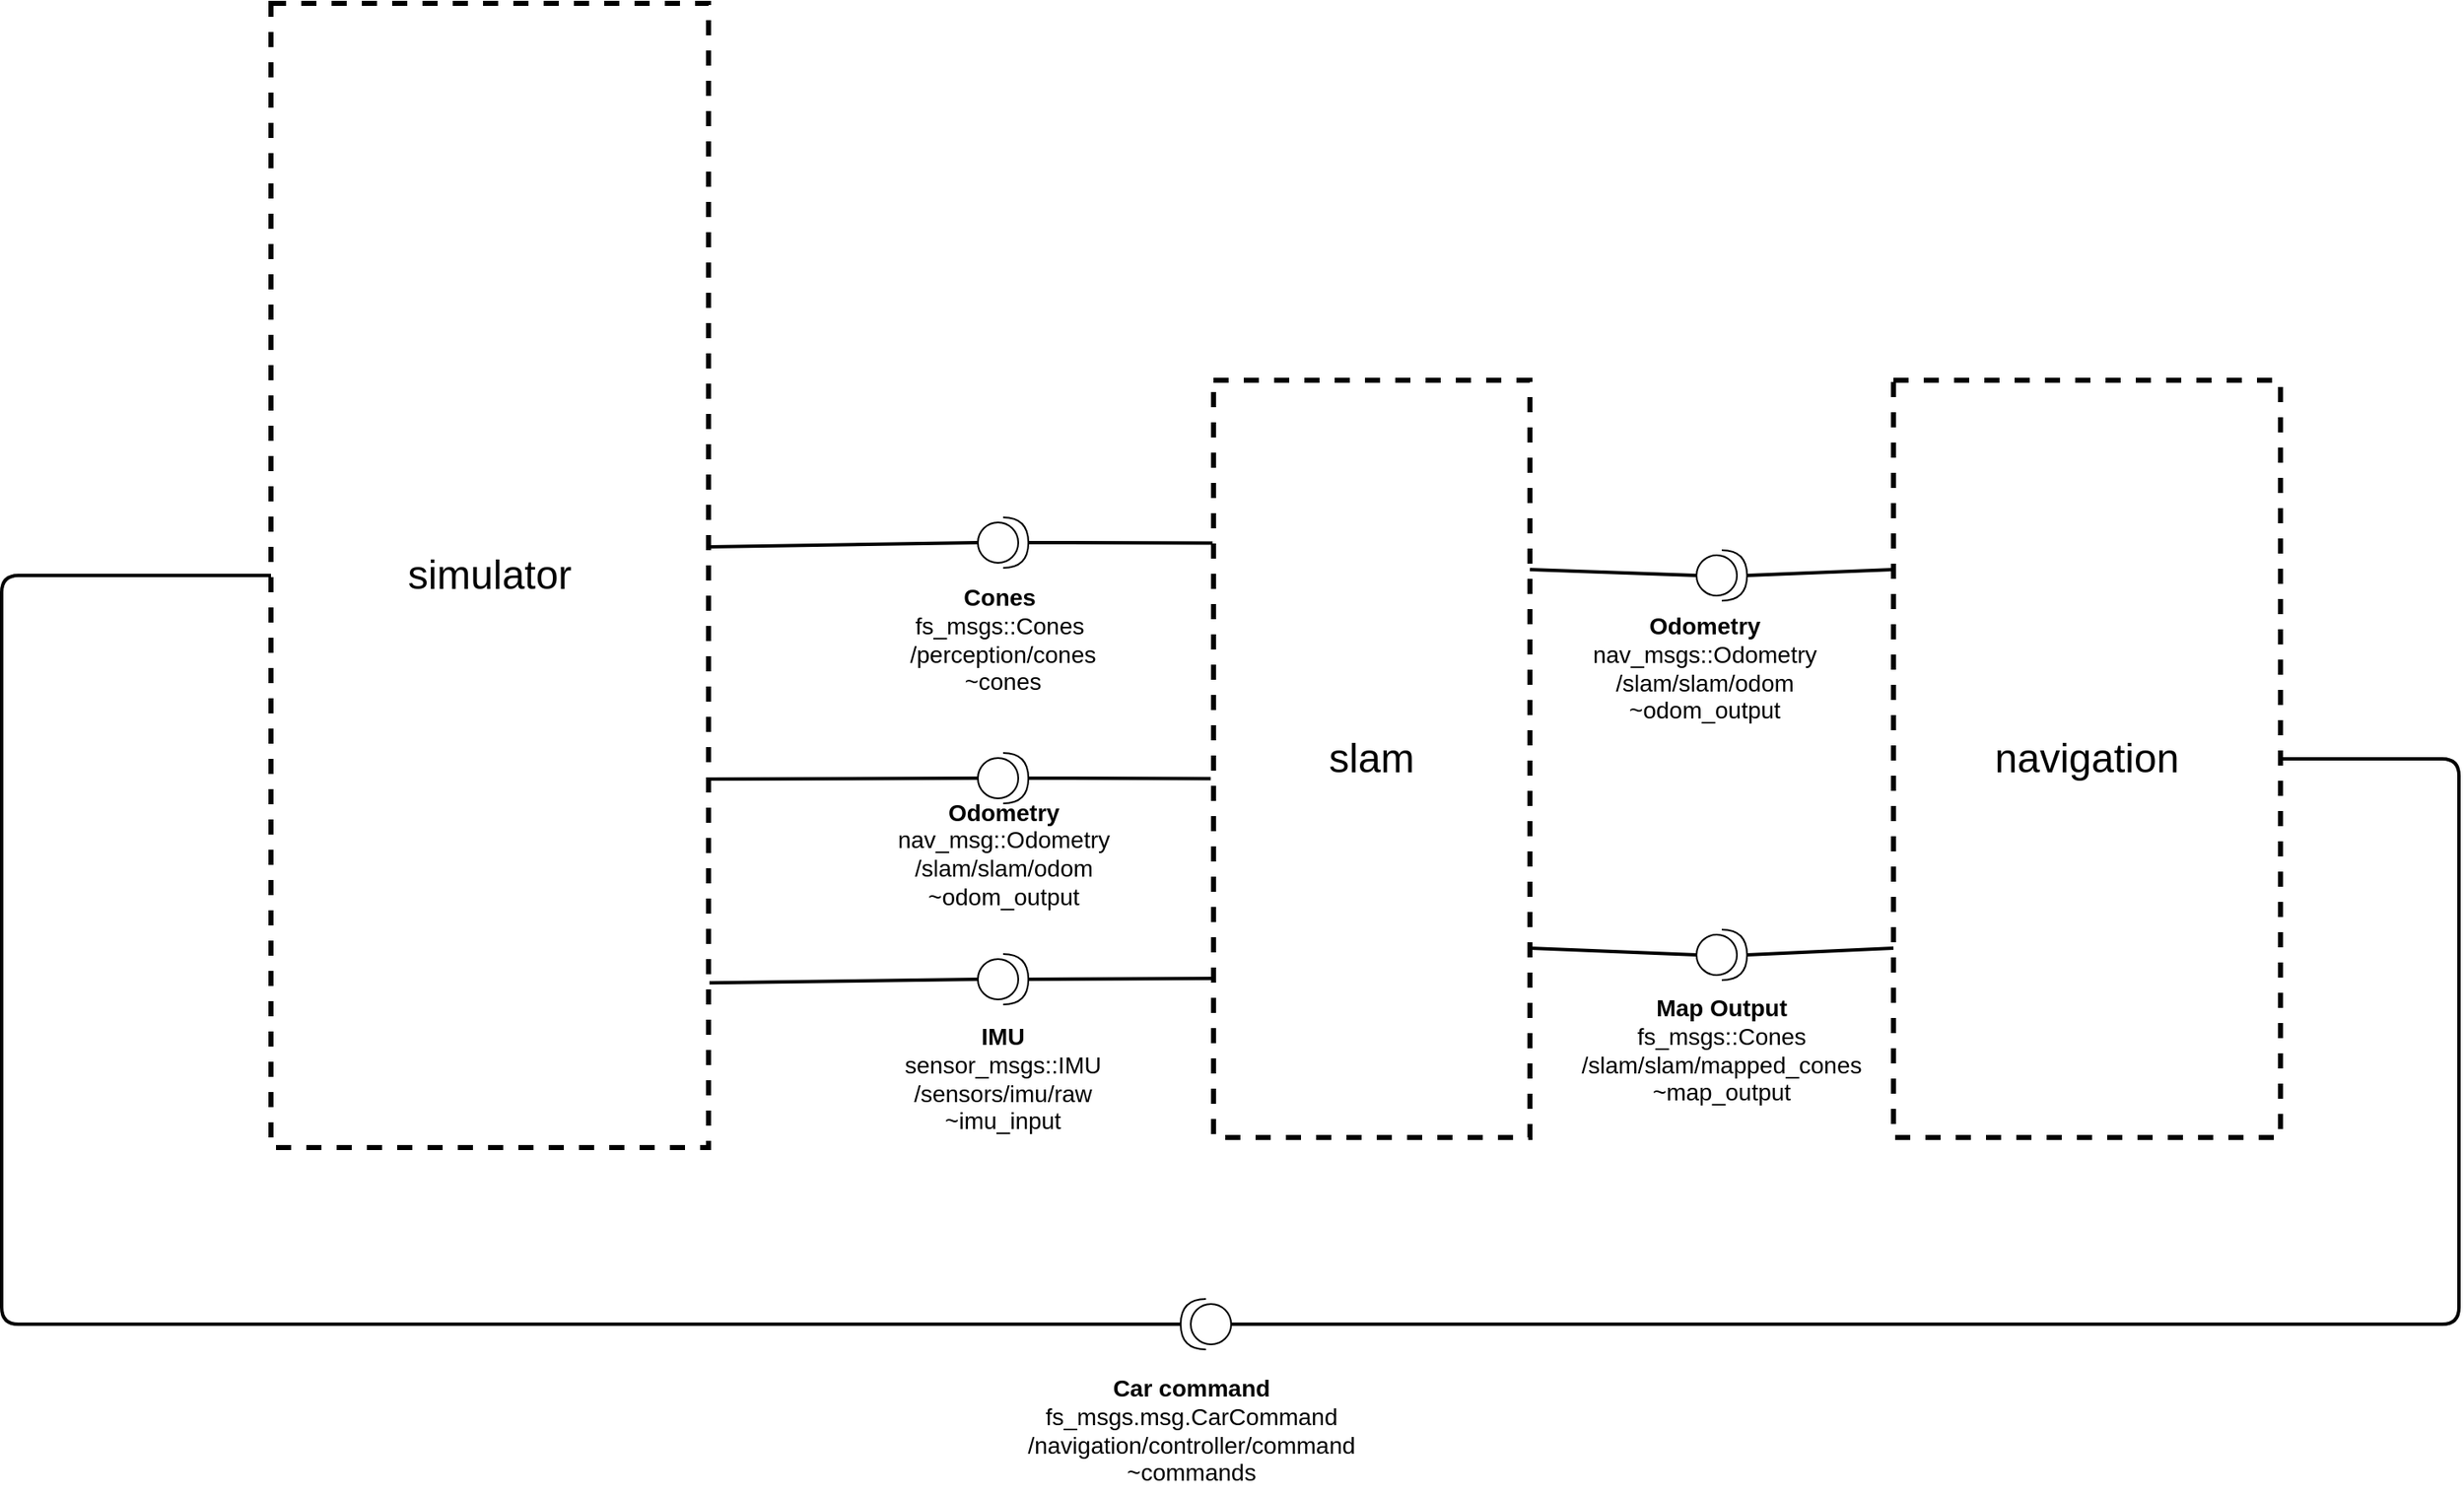 <mxfile version="14.7.7" type="device" pages="8"><diagram id="qXxMbbp2ezNegIwU7mSA" name="Overview"><mxGraphModel dx="1303" dy="670" grid="1" gridSize="10" guides="1" tooltips="1" connect="1" arrows="1" fold="1" page="1" pageScale="1" pageWidth="827" pageHeight="1169" math="0" shadow="0"><root><mxCell id="fHxKBYQe-nmaBJlwR7JU-0"/><mxCell id="fHxKBYQe-nmaBJlwR7JU-1" parent="fHxKBYQe-nmaBJlwR7JU-0"/><UserObject label="&lt;font style=&quot;font-size: 24px&quot;&gt;navigation&lt;/font&gt;" link="data:page/id,WuhLje9PQ8xbunyxAsas" id="pTAs-V9JZHuxb3QMIlet-0"><mxCell style="rounded=0;whiteSpace=wrap;html=1;verticalAlign=middle;dashed=1;strokeWidth=3;" parent="fHxKBYQe-nmaBJlwR7JU-1" vertex="1"><mxGeometry x="1274" y="344" width="230" height="450" as="geometry"/></mxCell></UserObject><UserObject label="&lt;font style=&quot;font-size: 24px&quot;&gt;slam&lt;/font&gt;" link="data:page/id,mFVCWGuMYjna8L6zR0Cn" id="lCEihN-fSSiygYSPWupr-0"><mxCell style="rounded=0;whiteSpace=wrap;html=1;verticalAlign=middle;dashed=1;strokeWidth=3;" parent="fHxKBYQe-nmaBJlwR7JU-1" vertex="1"><mxGeometry x="870" y="344" width="188" height="450" as="geometry"/></mxCell></UserObject><UserObject label="&lt;div style=&quot;color: rgb(0 , 0 , 0) ; font-size: 14px&quot;&gt;&lt;b&gt;IMU&lt;/b&gt;&lt;/div&gt;&lt;div style=&quot;font-size: 14px&quot;&gt;&lt;font style=&quot;font-size: 14px&quot;&gt;&lt;span style=&quot;color: rgb(0 , 0 , 0)&quot;&gt;sensor_msgs::IMU&lt;/span&gt;&lt;/font&gt;&lt;/div&gt;&lt;div style=&quot;font-size: 14px&quot;&gt;&lt;span class=&quot;pl-s&quot;&gt;/sensors/imu/raw&lt;span class=&quot;pl-pds&quot;&gt;&lt;/span&gt;&lt;/span&gt;&lt;/div&gt;&lt;div style=&quot;font-size: 14px&quot;&gt;&lt;span class=&quot;pl-s&quot;&gt;&lt;span class=&quot;pl-s&quot;&gt;~&lt;/span&gt;imu_input&lt;/span&gt;&lt;/div&gt;" lucidchartObjectId="ApP7ga~zFH~." id="lCEihN-fSSiygYSPWupr-3"><mxCell style="html=1;whiteSpace=wrap;;overflow=width;html=1;spacing=3;strokeOpacity=0;fillOpacity=0;fillColor=#ffffff;align=center;" parent="fHxKBYQe-nmaBJlwR7JU-1" vertex="1"><mxGeometry x="675" y="722.5" width="140" height="72.5" as="geometry"/></mxCell></UserObject><UserObject label="&lt;div style=&quot;color: rgb(0 , 0 , 0) ; font-size: 14px&quot;&gt;&lt;font style=&quot;font-size: 14px&quot;&gt;&lt;b&gt;Odometry&lt;/b&gt;&lt;br&gt;&lt;/font&gt;&lt;/div&gt;&lt;div style=&quot;font-size: 14px&quot;&gt;&lt;font style=&quot;font-size: 14px&quot;&gt;&lt;span style=&quot;color: rgb(0 , 0 , 0)&quot;&gt;&lt;font style=&quot;font-size: 14px&quot;&gt;&lt;span style=&quot;color: rgb(0 , 0 , 0)&quot;&gt;nav_msg::Odometry&lt;/span&gt;&lt;/font&gt;&lt;/span&gt;&lt;/font&gt;&lt;br&gt;&lt;div style=&quot;font-size: 14px&quot;&gt;&lt;font style=&quot;font-size: 14px&quot;&gt;&lt;span style=&quot;color: rgb(0 , 0 , 0)&quot;&gt;&lt;/span&gt;&lt;/font&gt;&lt;/div&gt;&lt;div style=&quot;font-size: 14px&quot;&gt;&lt;span class=&quot;pl-s&quot;&gt;/slam/slam/odom&lt;/span&gt;&lt;/div&gt;&lt;div style=&quot;font-size: 14px&quot;&gt;&lt;span class=&quot;pl-s&quot;&gt;~&lt;/span&gt;&lt;span class=&quot;pl-s&quot;&gt;odom_output&lt;span class=&quot;pl-pds&quot;&gt;&lt;/span&gt;&lt;/span&gt;&lt;br&gt;&lt;span class=&quot;pl-s&quot;&gt;&lt;span class=&quot;pl-pds&quot;&gt;&lt;/span&gt;&lt;/span&gt;&lt;/div&gt;&lt;span class=&quot;pl-s&quot;&gt;&lt;span class=&quot;pl-s&quot;&gt;&lt;/span&gt;&lt;/span&gt;&lt;/div&gt;&lt;div style=&quot;font-size: 14px&quot;&gt;&lt;span class=&quot;pl-s&quot;&gt;&lt;span class=&quot;pl-s&quot;&gt;&lt;/span&gt;&lt;/span&gt;&lt;br&gt;&lt;font style=&quot;font-size: 14px&quot;&gt;&lt;span style=&quot;color: rgb(0 , 0 , 0)&quot;&gt;&lt;/span&gt;&lt;/font&gt;&lt;/div&gt;" lucidchartObjectId="ApP7ga~zFH~." id="lCEihN-fSSiygYSPWupr-4"><mxCell style="html=1;whiteSpace=wrap;;overflow=width;html=1;spacing=3;strokeOpacity=0;fillOpacity=0;fillColor=#ffffff;align=center;" parent="fHxKBYQe-nmaBJlwR7JU-1" vertex="1"><mxGeometry x="639.5" y="590" width="211" height="88" as="geometry"/></mxCell></UserObject><UserObject label="&lt;font style=&quot;font-size: 24px&quot;&gt;simulator&lt;/font&gt;" link="data:page/id,UkV-sNc49_GbJ0UPrCEa" id="aIgfw8GZrsmb0MUVaTPA-0"><mxCell style="rounded=0;whiteSpace=wrap;html=1;verticalAlign=middle;dashed=1;strokeWidth=3;" parent="fHxKBYQe-nmaBJlwR7JU-1" vertex="1"><mxGeometry x="310" y="120" width="260" height="680" as="geometry"/></mxCell></UserObject><mxCell id="J2H0QiEBEtTmR0h-2TKm-0" value="" style="shape=providedRequiredInterface;html=1;verticalLabelPosition=bottom;" parent="fHxKBYQe-nmaBJlwR7JU-1" vertex="1"><mxGeometry x="1157" y="670.5" width="30" height="30" as="geometry"/></mxCell><mxCell id="t4RQ07sRyW_zJ-1yo1dG-1" value="" style="shape=providedRequiredInterface;html=1;verticalLabelPosition=bottom;" parent="fHxKBYQe-nmaBJlwR7JU-1" vertex="1"><mxGeometry x="1157" y="445" width="30" height="30" as="geometry"/></mxCell><mxCell id="t4RQ07sRyW_zJ-1yo1dG-2" value="" style="endArrow=none;html=1;strokeWidth=2;exitX=1;exitY=0.25;exitDx=0;exitDy=0;endFill=0;entryX=0;entryY=0.5;entryDx=0;entryDy=0;entryPerimeter=0;" parent="fHxKBYQe-nmaBJlwR7JU-1" source="lCEihN-fSSiygYSPWupr-0" target="t4RQ07sRyW_zJ-1yo1dG-1" edge="1"><mxGeometry width="50" height="50" relative="1" as="geometry"><mxPoint x="248" y="500" as="sourcePoint"/><mxPoint x="662.068" y="500.15" as="targetPoint"/></mxGeometry></mxCell><mxCell id="t4RQ07sRyW_zJ-1yo1dG-3" value="" style="endArrow=none;html=1;strokeWidth=2;exitX=1;exitY=0.75;exitDx=0;exitDy=0;endFill=0;entryX=0;entryY=0.5;entryDx=0;entryDy=0;entryPerimeter=0;" parent="fHxKBYQe-nmaBJlwR7JU-1" source="lCEihN-fSSiygYSPWupr-0" target="J2H0QiEBEtTmR0h-2TKm-0" edge="1"><mxGeometry width="50" height="50" relative="1" as="geometry"><mxPoint x="848" y="492.5" as="sourcePoint"/><mxPoint x="950" y="680" as="targetPoint"/></mxGeometry></mxCell><UserObject label="&lt;div style=&quot;color: rgb(0 , 0 , 0) ; font-size: 14px&quot;&gt;&lt;b&gt;&lt;font style=&quot;font-size: 14px&quot;&gt;Odometry&lt;/font&gt;&lt;/b&gt;&lt;/div&gt;&lt;div style=&quot;font-size: 14px&quot;&gt;nav_msgs::Odometry&lt;br&gt;&lt;font style=&quot;font-size: 14px&quot;&gt;&lt;span style=&quot;color: rgb(0 , 0 , 0)&quot;&gt;&lt;/span&gt;&lt;/font&gt;&lt;/div&gt;&lt;div style=&quot;font-size: 14px&quot;&gt;&lt;span class=&quot;pl-s&quot;&gt;/slam/slam/odom&lt;/span&gt;&lt;/div&gt;&lt;div style=&quot;font-size: 14px&quot;&gt;&lt;span class=&quot;pl-s&quot;&gt;~&lt;/span&gt;&lt;span class=&quot;pl-s&quot;&gt;odom_output&lt;span class=&quot;pl-pds&quot;&gt;&lt;/span&gt;&lt;/span&gt;&lt;br&gt;&lt;span class=&quot;pl-s&quot;&gt;&lt;span class=&quot;pl-pds&quot;&gt;&lt;/span&gt;&lt;/span&gt;&lt;/div&gt;" lucidchartObjectId="ApP7ga~zFH~." id="xqLENHZj0lUamCl-IUPx-1"><mxCell style="html=1;whiteSpace=wrap;;overflow=width;html=1;spacing=3;strokeOpacity=0;fillOpacity=0;fillColor=#ffffff;align=center;" parent="fHxKBYQe-nmaBJlwR7JU-1" vertex="1"><mxGeometry x="1050" y="480" width="224" height="69" as="geometry"/></mxCell></UserObject><UserObject label="&lt;div style=&quot;font-size: 14px&quot;&gt;&lt;b&gt;Map Output&lt;/b&gt;&lt;br&gt;&lt;/div&gt;&lt;div style=&quot;font-size: 14px&quot;&gt;&lt;font style=&quot;font-size: 14px&quot;&gt;&lt;span style=&quot;color: rgb(0, 0, 0);&quot;&gt;&lt;/span&gt;&lt;/font&gt;fs_msgs::Cones&lt;/div&gt;&lt;div style=&quot;font-size: 14px&quot;&gt;&lt;span class=&quot;pl-s&quot;&gt;/slam/slam/mapped_cones&lt;/span&gt;&lt;/div&gt;&lt;div style=&quot;font-size: 14px&quot;&gt;&lt;span class=&quot;pl-s&quot;&gt;&lt;span class=&quot;pl-pds&quot;&gt;&lt;/span&gt;~map_output&lt;/span&gt;&lt;/div&gt;" lucidchartObjectId="ApP7ga~zFH~." id="qS7BurmNCyMx-6D51gOc-0"><mxCell style="html=1;whiteSpace=wrap;;overflow=width;html=1;spacing=3;strokeOpacity=0;fillOpacity=0;fillColor=#ffffff;align=center;" parent="fHxKBYQe-nmaBJlwR7JU-1" vertex="1"><mxGeometry x="1050" y="704.5" width="244" height="75" as="geometry"/></mxCell></UserObject><mxCell id="qS7BurmNCyMx-6D51gOc-1" value="" style="endArrow=none;html=1;strokeWidth=2;exitX=1;exitY=0.5;exitDx=0;exitDy=0;endFill=0;entryX=0;entryY=0.25;entryDx=0;entryDy=0;exitPerimeter=0;" parent="fHxKBYQe-nmaBJlwR7JU-1" source="t4RQ07sRyW_zJ-1yo1dG-1" target="pTAs-V9JZHuxb3QMIlet-0" edge="1"><mxGeometry width="50" height="50" relative="1" as="geometry"><mxPoint x="848" y="492.5" as="sourcePoint"/><mxPoint x="960" y="495" as="targetPoint"/></mxGeometry></mxCell><mxCell id="qS7BurmNCyMx-6D51gOc-2" value="" style="endArrow=none;html=1;strokeWidth=2;exitX=0;exitY=0.75;exitDx=0;exitDy=0;endFill=0;entryX=1;entryY=0.5;entryDx=0;entryDy=0;entryPerimeter=0;" parent="fHxKBYQe-nmaBJlwR7JU-1" source="pTAs-V9JZHuxb3QMIlet-0" target="J2H0QiEBEtTmR0h-2TKm-0" edge="1"><mxGeometry width="50" height="50" relative="1" as="geometry"><mxPoint x="990" y="495" as="sourcePoint"/><mxPoint x="1094" y="544.125" as="targetPoint"/></mxGeometry></mxCell><mxCell id="qS7BurmNCyMx-6D51gOc-5" value="" style="endArrow=none;html=1;strokeWidth=2;endFill=0;entryX=1;entryY=0.5;entryDx=0;entryDy=0;exitX=0;exitY=0.5;exitDx=0;exitDy=0;exitPerimeter=0;" parent="fHxKBYQe-nmaBJlwR7JU-1" source="FzqrjSElvIFWFRbIXUBl-1" target="pTAs-V9JZHuxb3QMIlet-0" edge="1"><mxGeometry width="50" height="50" relative="1" as="geometry"><mxPoint x="1600" y="569" as="sourcePoint"/><mxPoint x="1094" y="492.5" as="targetPoint"/><Array as="points"><mxPoint x="1610" y="905"/><mxPoint x="1610" y="569"/></Array></mxGeometry></mxCell><mxCell id="qS7BurmNCyMx-6D51gOc-7" value="" style="endArrow=none;html=1;strokeWidth=2;exitX=0;exitY=0.5;exitDx=0;exitDy=0;endFill=0;entryX=1;entryY=0.5;entryDx=0;entryDy=0;entryPerimeter=0;" parent="fHxKBYQe-nmaBJlwR7JU-1" source="aIgfw8GZrsmb0MUVaTPA-0" target="FzqrjSElvIFWFRbIXUBl-1" edge="1"><mxGeometry width="50" height="50" relative="1" as="geometry"><mxPoint x="290" y="217.5" as="sourcePoint"/><mxPoint x="200" y="460.0" as="targetPoint"/><Array as="points"><mxPoint x="150" y="460"/><mxPoint x="150" y="905"/></Array></mxGeometry></mxCell><mxCell id="dVUY99S7COSQn9mLDyfJ-20" value="" style="shape=providedRequiredInterface;html=1;verticalLabelPosition=bottom;" parent="fHxKBYQe-nmaBJlwR7JU-1" vertex="1"><mxGeometry x="730" y="425.5" width="30" height="30" as="geometry"/></mxCell><mxCell id="J6RT0SCOG0QJOb0EWDxc-0" value="" style="shape=providedRequiredInterface;html=1;verticalLabelPosition=bottom;" parent="fHxKBYQe-nmaBJlwR7JU-1" vertex="1"><mxGeometry x="730" y="685" width="30" height="30" as="geometry"/></mxCell><UserObject label="&lt;div style=&quot;color: rgb(0 , 0 , 0) ; font-size: 14px&quot;&gt;&lt;b&gt;&lt;font style=&quot;font-size: 14px&quot;&gt;Cones &lt;/font&gt;&lt;/b&gt;&lt;/div&gt;&lt;div style=&quot;font-size: 14px&quot;&gt;&lt;font style=&quot;font-size: 14px&quot;&gt;&lt;span style=&quot;color: rgb(0 , 0 , 0)&quot;&gt;fs_msgs::Cones &lt;/span&gt;&lt;/font&gt;&lt;/div&gt;&lt;div style=&quot;font-size: 14px&quot;&gt;&lt;span class=&quot;pl-s&quot;&gt;/perception/cones&lt;/span&gt;&lt;/div&gt;&lt;div style=&quot;font-size: 14px&quot;&gt;&lt;span class=&quot;pl-s&quot;&gt;&lt;/span&gt;&lt;span class=&quot;pl-s&quot;&gt;&lt;span class=&quot;pl-pds&quot;&gt;&lt;/span&gt;~cones&lt;/span&gt;&lt;/div&gt;" lucidchartObjectId="ApP7ga~zFH~." id="5b2epcEUJ8SfVvPs8H4P-0"><mxCell style="html=1;whiteSpace=wrap;;overflow=width;html=1;spacing=3;strokeOpacity=0;fillOpacity=0;fillColor=#ffffff;align=center;" parent="fHxKBYQe-nmaBJlwR7JU-1" vertex="1"><mxGeometry x="675" y="455.5" width="140" height="84.5" as="geometry"/></mxCell></UserObject><mxCell id="5b2epcEUJ8SfVvPs8H4P-2" value="" style="shape=providedRequiredInterface;html=1;verticalLabelPosition=bottom;" parent="fHxKBYQe-nmaBJlwR7JU-1" vertex="1"><mxGeometry x="730" y="565.5" width="30" height="30" as="geometry"/></mxCell><mxCell id="5b2epcEUJ8SfVvPs8H4P-3" value="" style="endArrow=none;html=1;strokeWidth=2;exitX=0;exitY=0.5;exitDx=0;exitDy=0;endFill=0;entryX=1.002;entryY=0.475;entryDx=0;entryDy=0;entryPerimeter=0;exitPerimeter=0;" parent="fHxKBYQe-nmaBJlwR7JU-1" source="dVUY99S7COSQn9mLDyfJ-20" target="aIgfw8GZrsmb0MUVaTPA-0" edge="1"><mxGeometry width="50" height="50" relative="1" as="geometry"><mxPoint x="320" y="640.0" as="sourcePoint"/><mxPoint x="248.0" y="395.0" as="targetPoint"/></mxGeometry></mxCell><mxCell id="5b2epcEUJ8SfVvPs8H4P-4" value="" style="endArrow=none;html=1;strokeWidth=2;exitX=0;exitY=0.5;exitDx=0;exitDy=0;endFill=0;entryX=1.002;entryY=0.678;entryDx=0;entryDy=0;entryPerimeter=0;exitPerimeter=0;" parent="fHxKBYQe-nmaBJlwR7JU-1" source="5b2epcEUJ8SfVvPs8H4P-2" target="aIgfw8GZrsmb0MUVaTPA-0" edge="1"><mxGeometry width="50" height="50" relative="1" as="geometry"><mxPoint x="740" y="450.5" as="sourcePoint"/><mxPoint x="580.52" y="453" as="targetPoint"/></mxGeometry></mxCell><mxCell id="5b2epcEUJ8SfVvPs8H4P-5" value="" style="endArrow=none;html=1;strokeWidth=2;exitX=0;exitY=0.5;exitDx=0;exitDy=0;endFill=0;entryX=1.002;entryY=0.856;entryDx=0;entryDy=0;entryPerimeter=0;exitPerimeter=0;" parent="fHxKBYQe-nmaBJlwR7JU-1" source="J6RT0SCOG0QJOb0EWDxc-0" target="aIgfw8GZrsmb0MUVaTPA-0" edge="1"><mxGeometry width="50" height="50" relative="1" as="geometry"><mxPoint x="740" y="590.5" as="sourcePoint"/><mxPoint x="580.52" y="591.04" as="targetPoint"/></mxGeometry></mxCell><mxCell id="5b2epcEUJ8SfVvPs8H4P-6" value="" style="endArrow=none;html=1;strokeWidth=2;exitX=1;exitY=0.5;exitDx=0;exitDy=0;endFill=0;entryX=0.003;entryY=0.79;entryDx=0;entryDy=0;entryPerimeter=0;exitPerimeter=0;" parent="fHxKBYQe-nmaBJlwR7JU-1" source="J6RT0SCOG0QJOb0EWDxc-0" target="lCEihN-fSSiygYSPWupr-0" edge="1"><mxGeometry width="50" height="50" relative="1" as="geometry"><mxPoint x="740" y="710.0" as="sourcePoint"/><mxPoint x="580.52" y="712.08" as="targetPoint"/></mxGeometry></mxCell><mxCell id="5b2epcEUJ8SfVvPs8H4P-7" value="" style="endArrow=none;html=1;strokeWidth=2;exitX=1;exitY=0.5;exitDx=0;exitDy=0;endFill=0;entryX=-0.009;entryY=0.526;entryDx=0;entryDy=0;entryPerimeter=0;exitPerimeter=0;" parent="fHxKBYQe-nmaBJlwR7JU-1" source="5b2epcEUJ8SfVvPs8H4P-2" target="lCEihN-fSSiygYSPWupr-0" edge="1"><mxGeometry width="50" height="50" relative="1" as="geometry"><mxPoint x="770" y="710.0" as="sourcePoint"/><mxPoint x="880.564" y="709.5" as="targetPoint"/></mxGeometry></mxCell><mxCell id="5b2epcEUJ8SfVvPs8H4P-8" value="" style="endArrow=none;html=1;strokeWidth=2;exitX=1;exitY=0.5;exitDx=0;exitDy=0;endFill=0;entryX=-0.003;entryY=0.215;entryDx=0;entryDy=0;entryPerimeter=0;exitPerimeter=0;" parent="fHxKBYQe-nmaBJlwR7JU-1" source="dVUY99S7COSQn9mLDyfJ-20" target="lCEihN-fSSiygYSPWupr-0" edge="1"><mxGeometry width="50" height="50" relative="1" as="geometry"><mxPoint x="770" y="590.5" as="sourcePoint"/><mxPoint x="878.308" y="590.7" as="targetPoint"/></mxGeometry></mxCell><UserObject label="&lt;div style=&quot;font-size: 14px&quot;&gt;&lt;b&gt;Car command&lt;/b&gt;&lt;br&gt;&lt;/div&gt;&lt;div style=&quot;font-size: 14px&quot;&gt;&lt;span class=&quot;pl-s1&quot;&gt;fs_msgs&lt;/span&gt;.&lt;span class=&quot;pl-s1&quot;&gt;msg&lt;/span&gt;&lt;span class=&quot;pl-s1&quot;&gt;&lt;/span&gt;.&lt;span class=&quot;pl-v&quot;&gt;CarCommand&lt;/span&gt;&lt;span class=&quot;pl-v&quot;&gt;&lt;/span&gt;&lt;/div&gt;&lt;div style=&quot;font-size: 14px&quot;&gt;&lt;span class=&quot;pl-s&quot;&gt;/navigation/controller/command&lt;/span&gt;&lt;/div&gt;&lt;div style=&quot;font-size: 14px&quot;&gt;&lt;span class=&quot;pl-s&quot;&gt;~&lt;/span&gt;&lt;span class=&quot;pl-s&quot;&gt;commands&lt;span class=&quot;pl-pds&quot;&gt;&lt;/span&gt;&lt;/span&gt;&lt;/div&gt;" lucidchartObjectId="ApP7ga~zFH~." id="FzqrjSElvIFWFRbIXUBl-0"><mxCell style="html=1;whiteSpace=wrap;;overflow=width;html=1;spacing=3;strokeOpacity=0;fillOpacity=0;fillColor=#ffffff;align=center;" parent="fHxKBYQe-nmaBJlwR7JU-1" vertex="1"><mxGeometry x="675" y="930" width="364" height="75" as="geometry"/></mxCell></UserObject><mxCell id="FzqrjSElvIFWFRbIXUBl-1" value="" style="shape=providedRequiredInterface;html=1;verticalLabelPosition=bottom;rotation=-180;" parent="fHxKBYQe-nmaBJlwR7JU-1" vertex="1"><mxGeometry x="850.5" y="890" width="30" height="30" as="geometry"/></mxCell></root></mxGraphModel></diagram><diagram id="UkV-sNc49_GbJ0UPrCEa" name="ARCS/simulation"><mxGraphModel dx="1822" dy="773" grid="1" gridSize="10" guides="1" tooltips="1" connect="1" arrows="1" fold="1" page="0" pageScale="1" pageWidth="827" pageHeight="1169" math="0" shadow="0"><root><mxCell id="0"/><mxCell id="1" parent="0"/><UserObject label="fs_simulation" link="data:page/id,qXxMbbp2ezNegIwU7mSA" id="iBtCJsGL-4zWSXpwfSG0-1"><mxCell style="dropTarget=0;rounded=0;shadow=0;comic=0;strokeColor=#000000;gradientColor=none;fontSize=10;fontColor=#000000;align=center;verticalAlign=top;spacingTop=-4;" parent="1" vertex="1"><mxGeometry x="287" y="180" width="1373" height="760" as="geometry"/></mxCell></UserObject><mxCell id="iBtCJsGL-4zWSXpwfSG0-2" value="" style="shape=component;jettyWidth=4;jettyHeight=2;aspect=fixed;fontColor=#000000;labelBackgroundColor=none;labelBorderColor=none;fillColor=#ffffff;strokeColor=#000000;strokeWidth=1;spacingTop=0;" parent="iBtCJsGL-4zWSXpwfSG0-1" vertex="1"><mxGeometry x="1" width="11" height="11" relative="1" as="geometry"><mxPoint x="-68" y="3" as="offset"/></mxGeometry></mxCell><mxCell id="iBtCJsGL-4zWSXpwfSG0-3" value="SimulationNode" style="dropTarget=0;rounded=0;shadow=0;comic=0;strokeColor=#000000;gradientColor=none;fontSize=10;fontColor=#000000;align=center;verticalAlign=top;spacingTop=-4;" parent="1" vertex="1"><mxGeometry x="307" y="210" width="1040" height="510" as="geometry"/></mxCell><mxCell id="iBtCJsGL-4zWSXpwfSG0-4" value="" style="shape=component;jettyWidth=4;jettyHeight=2;aspect=fixed;fontColor=#000000;labelBackgroundColor=none;labelBorderColor=none;fillColor=#ffffff;strokeColor=#000000;strokeWidth=1;spacingTop=0;" parent="iBtCJsGL-4zWSXpwfSG0-3" vertex="1"><mxGeometry x="1" width="11" height="11" relative="1" as="geometry"><mxPoint x="-68" y="3" as="offset"/></mxGeometry></mxCell><mxCell id="iBtCJsGL-4zWSXpwfSG0-5" value="SimulationRosInterface" style="dropTarget=0;rounded=0;shadow=0;comic=0;strokeColor=#000000;gradientColor=none;fontSize=10;fontColor=#000000;align=center;verticalAlign=top;spacingTop=-4;" parent="1" vertex="1"><mxGeometry x="1184" y="230" width="140" height="470" as="geometry"/></mxCell><mxCell id="iBtCJsGL-4zWSXpwfSG0-6" value="" style="shape=component;jettyWidth=4;jettyHeight=2;aspect=fixed;fontColor=#000000;labelBackgroundColor=none;labelBorderColor=none;fillColor=#ffffff;strokeColor=#000000;strokeWidth=1;spacingTop=0;" parent="iBtCJsGL-4zWSXpwfSG0-5" vertex="1"><mxGeometry x="1" width="11" height="11" relative="1" as="geometry"><mxPoint x="-15" y="3" as="offset"/></mxGeometry></mxCell><mxCell id="iBtCJsGL-4zWSXpwfSG0-7" value="" style="group" parent="1" vertex="1" connectable="0"><mxGeometry x="707" y="725" width="10" height="80" as="geometry"/></mxCell><mxCell id="iBtCJsGL-4zWSXpwfSG0-8" value="" style="group" parent="iBtCJsGL-4zWSXpwfSG0-7" vertex="1" connectable="0"><mxGeometry width="10" height="80" as="geometry"/></mxCell><mxCell id="iBtCJsGL-4zWSXpwfSG0-9" value="" style="group" parent="1" vertex="1" connectable="0"><mxGeometry x="647" y="725" width="10" height="80" as="geometry"/></mxCell><mxCell id="iBtCJsGL-4zWSXpwfSG0-10" value="" style="group" parent="iBtCJsGL-4zWSXpwfSG0-9" vertex="1" connectable="0"><mxGeometry width="10" height="80" as="geometry"/></mxCell><mxCell id="iBtCJsGL-4zWSXpwfSG0-11" value="" style="group" parent="1" vertex="1" connectable="0"><mxGeometry x="591" y="725" width="10" height="80" as="geometry"/></mxCell><mxCell id="iBtCJsGL-4zWSXpwfSG0-12" value="" style="group" parent="iBtCJsGL-4zWSXpwfSG0-11" vertex="1" connectable="0"><mxGeometry width="10" height="80" as="geometry"/></mxCell><mxCell id="iBtCJsGL-4zWSXpwfSG0-13" value="" style="group" parent="1" vertex="1" connectable="0"><mxGeometry x="521" y="725" width="10" height="80" as="geometry"/></mxCell><mxCell id="iBtCJsGL-4zWSXpwfSG0-14" value="" style="group" parent="iBtCJsGL-4zWSXpwfSG0-13" vertex="1" connectable="0"><mxGeometry width="10" height="80" as="geometry"/></mxCell><mxCell id="iBtCJsGL-4zWSXpwfSG0-15" value="" style="group" parent="1" vertex="1" connectable="0"><mxGeometry x="447" y="725" width="10" height="80" as="geometry"/></mxCell><mxCell id="iBtCJsGL-4zWSXpwfSG0-16" value="" style="group" parent="iBtCJsGL-4zWSXpwfSG0-15" vertex="1" connectable="0"><mxGeometry width="10" height="80" as="geometry"/></mxCell><mxCell id="iBtCJsGL-4zWSXpwfSG0-17" value="" style="group" parent="1" vertex="1" connectable="0"><mxGeometry x="1057" y="800" width="130" height="115" as="geometry"/></mxCell><mxCell id="iBtCJsGL-4zWSXpwfSG0-18" value="" style="group" parent="iBtCJsGL-4zWSXpwfSG0-17" vertex="1" connectable="0"><mxGeometry width="130" height="115" as="geometry"/></mxCell><mxCell id="iBtCJsGL-4zWSXpwfSG0-19" value="PerceptionSimulator" style="dropTarget=0;rounded=0;shadow=0;comic=0;strokeColor=#000000;gradientColor=none;fontSize=10;fontColor=#000000;align=center;verticalAlign=top;spacingTop=-4;" parent="iBtCJsGL-4zWSXpwfSG0-18" vertex="1"><mxGeometry width="130" height="95" as="geometry"/></mxCell><mxCell id="iBtCJsGL-4zWSXpwfSG0-20" value="" style="shape=component;jettyWidth=4;jettyHeight=2;aspect=fixed;fontColor=#000000;labelBackgroundColor=none;labelBorderColor=none;fillColor=#ffffff;strokeColor=#000000;strokeWidth=1;spacingTop=0;" parent="iBtCJsGL-4zWSXpwfSG0-19" vertex="1"><mxGeometry x="1" width="11" height="11" relative="1" as="geometry"><mxPoint x="-15" y="3" as="offset"/></mxGeometry></mxCell><mxCell id="iBtCJsGL-4zWSXpwfSG0-21" value="self.camera_simulator" style="text;html=1;strokeColor=none;fillColor=none;align=center;verticalAlign=middle;whiteSpace=wrap;rounded=0;" parent="iBtCJsGL-4zWSXpwfSG0-18" vertex="1"><mxGeometry y="95" width="130" height="20" as="geometry"/></mxCell><mxCell id="iBtCJsGL-4zWSXpwfSG0-22" value="SensorSimulator" style="dropTarget=0;rounded=0;shadow=0;comic=0;strokeColor=#000000;gradientColor=none;fontSize=10;fontColor=#000000;align=center;verticalAlign=middle;spacingTop=-4;" parent="iBtCJsGL-4zWSXpwfSG0-17" vertex="1"><mxGeometry x="20" y="35" width="90" height="45" as="geometry"/></mxCell><mxCell id="iBtCJsGL-4zWSXpwfSG0-23" value="" style="shape=component;jettyWidth=4;jettyHeight=2;aspect=fixed;fontColor=#000000;labelBackgroundColor=none;labelBorderColor=none;fillColor=#ffffff;strokeColor=#000000;strokeWidth=1;spacingTop=0;" parent="iBtCJsGL-4zWSXpwfSG0-22" vertex="1"><mxGeometry x="1" width="11" height="11" relative="1" as="geometry"><mxPoint x="-15" y="3" as="offset"/></mxGeometry></mxCell><mxCell id="iBtCJsGL-4zWSXpwfSG0-24" value="" style="group" parent="1" vertex="1" connectable="0"><mxGeometry x="907" y="800" width="130" height="115" as="geometry"/></mxCell><mxCell id="iBtCJsGL-4zWSXpwfSG0-25" value="" style="group" parent="iBtCJsGL-4zWSXpwfSG0-24" vertex="1" connectable="0"><mxGeometry width="130" height="115" as="geometry"/></mxCell><mxCell id="iBtCJsGL-4zWSXpwfSG0-26" value="PerceptionSimulator" style="dropTarget=0;rounded=0;shadow=0;comic=0;strokeColor=#000000;gradientColor=none;fontSize=10;fontColor=#000000;align=center;verticalAlign=top;spacingTop=-4;" parent="iBtCJsGL-4zWSXpwfSG0-25" vertex="1"><mxGeometry width="130" height="95" as="geometry"/></mxCell><mxCell id="iBtCJsGL-4zWSXpwfSG0-27" value="" style="shape=component;jettyWidth=4;jettyHeight=2;aspect=fixed;fontColor=#000000;labelBackgroundColor=none;labelBorderColor=none;fillColor=#ffffff;strokeColor=#000000;strokeWidth=1;spacingTop=0;" parent="iBtCJsGL-4zWSXpwfSG0-26" vertex="1"><mxGeometry x="1" width="11" height="11" relative="1" as="geometry"><mxPoint x="-15" y="3" as="offset"/></mxGeometry></mxCell><mxCell id="iBtCJsGL-4zWSXpwfSG0-28" value="self.lidar_simulator" style="text;html=1;strokeColor=none;fillColor=none;align=center;verticalAlign=middle;whiteSpace=wrap;rounded=0;" parent="iBtCJsGL-4zWSXpwfSG0-25" vertex="1"><mxGeometry y="95" width="130" height="20" as="geometry"/></mxCell><mxCell id="iBtCJsGL-4zWSXpwfSG0-29" value="SensorSimulator" style="dropTarget=0;rounded=0;shadow=0;comic=0;strokeColor=#000000;gradientColor=none;fontSize=10;fontColor=#000000;align=center;verticalAlign=middle;spacingTop=-4;" parent="iBtCJsGL-4zWSXpwfSG0-24" vertex="1"><mxGeometry x="20" y="35" width="90" height="45" as="geometry"/></mxCell><mxCell id="iBtCJsGL-4zWSXpwfSG0-30" value="" style="shape=component;jettyWidth=4;jettyHeight=2;aspect=fixed;fontColor=#000000;labelBackgroundColor=none;labelBorderColor=none;fillColor=#ffffff;strokeColor=#000000;strokeWidth=1;spacingTop=0;" parent="iBtCJsGL-4zWSXpwfSG0-29" vertex="1"><mxGeometry x="1" width="11" height="11" relative="1" as="geometry"><mxPoint x="-15" y="3" as="offset"/></mxGeometry></mxCell><mxCell id="iBtCJsGL-4zWSXpwfSG0-31" value="" style="group" parent="1" vertex="1" connectable="0"><mxGeometry x="757" y="800" width="130" height="115" as="geometry"/></mxCell><mxCell id="iBtCJsGL-4zWSXpwfSG0-32" value="" style="group" parent="iBtCJsGL-4zWSXpwfSG0-31" vertex="1" connectable="0"><mxGeometry width="130" height="115" as="geometry"/></mxCell><mxCell id="iBtCJsGL-4zWSXpwfSG0-33" value="GnssSimulator" style="dropTarget=0;rounded=0;shadow=0;comic=0;strokeColor=#000000;gradientColor=none;fontSize=10;fontColor=#000000;align=center;verticalAlign=top;spacingTop=-4;" parent="iBtCJsGL-4zWSXpwfSG0-32" vertex="1"><mxGeometry width="130" height="95" as="geometry"/></mxCell><mxCell id="iBtCJsGL-4zWSXpwfSG0-34" value="" style="shape=component;jettyWidth=4;jettyHeight=2;aspect=fixed;fontColor=#000000;labelBackgroundColor=none;labelBorderColor=none;fillColor=#ffffff;strokeColor=#000000;strokeWidth=1;spacingTop=0;" parent="iBtCJsGL-4zWSXpwfSG0-33" vertex="1"><mxGeometry x="1" width="11" height="11" relative="1" as="geometry"><mxPoint x="-15" y="3" as="offset"/></mxGeometry></mxCell><mxCell id="iBtCJsGL-4zWSXpwfSG0-35" value="self.gnss_simulator" style="text;html=1;strokeColor=none;fillColor=none;align=center;verticalAlign=middle;whiteSpace=wrap;rounded=0;" parent="iBtCJsGL-4zWSXpwfSG0-32" vertex="1"><mxGeometry y="95" width="130" height="20" as="geometry"/></mxCell><mxCell id="iBtCJsGL-4zWSXpwfSG0-36" value="SensorSimulator" style="dropTarget=0;rounded=0;shadow=0;comic=0;strokeColor=#000000;gradientColor=none;fontSize=10;fontColor=#000000;align=center;verticalAlign=middle;spacingTop=-4;" parent="iBtCJsGL-4zWSXpwfSG0-31" vertex="1"><mxGeometry x="20" y="35" width="90" height="45" as="geometry"/></mxCell><mxCell id="iBtCJsGL-4zWSXpwfSG0-37" value="" style="shape=component;jettyWidth=4;jettyHeight=2;aspect=fixed;fontColor=#000000;labelBackgroundColor=none;labelBorderColor=none;fillColor=#ffffff;strokeColor=#000000;strokeWidth=1;spacingTop=0;" parent="iBtCJsGL-4zWSXpwfSG0-36" vertex="1"><mxGeometry x="1" width="11" height="11" relative="1" as="geometry"><mxPoint x="-15" y="3" as="offset"/></mxGeometry></mxCell><mxCell id="iBtCJsGL-4zWSXpwfSG0-38" value="" style="group" parent="1" vertex="1" connectable="0"><mxGeometry x="607" y="800" width="130" height="115" as="geometry"/></mxCell><mxCell id="iBtCJsGL-4zWSXpwfSG0-39" value="" style="group" parent="iBtCJsGL-4zWSXpwfSG0-38" vertex="1" connectable="0"><mxGeometry width="130" height="115" as="geometry"/></mxCell><mxCell id="iBtCJsGL-4zWSXpwfSG0-40" value="ImuSimulator" style="dropTarget=0;rounded=0;shadow=0;comic=0;strokeColor=#000000;gradientColor=none;fontSize=10;fontColor=#000000;align=center;verticalAlign=top;spacingTop=-4;" parent="iBtCJsGL-4zWSXpwfSG0-39" vertex="1"><mxGeometry width="130" height="95" as="geometry"/></mxCell><mxCell id="iBtCJsGL-4zWSXpwfSG0-41" value="" style="shape=component;jettyWidth=4;jettyHeight=2;aspect=fixed;fontColor=#000000;labelBackgroundColor=none;labelBorderColor=none;fillColor=#ffffff;strokeColor=#000000;strokeWidth=1;spacingTop=0;" parent="iBtCJsGL-4zWSXpwfSG0-40" vertex="1"><mxGeometry x="1" width="11" height="11" relative="1" as="geometry"><mxPoint x="-15" y="3" as="offset"/></mxGeometry></mxCell><mxCell id="iBtCJsGL-4zWSXpwfSG0-42" value="self.imu_simulator" style="text;html=1;strokeColor=none;fillColor=none;align=center;verticalAlign=middle;whiteSpace=wrap;rounded=0;" parent="iBtCJsGL-4zWSXpwfSG0-39" vertex="1"><mxGeometry y="95" width="130" height="20" as="geometry"/></mxCell><mxCell id="iBtCJsGL-4zWSXpwfSG0-43" value="SensorSimulator" style="dropTarget=0;rounded=0;shadow=0;comic=0;strokeColor=#000000;gradientColor=none;fontSize=10;fontColor=#000000;align=center;verticalAlign=middle;spacingTop=-4;" parent="iBtCJsGL-4zWSXpwfSG0-38" vertex="1"><mxGeometry x="20" y="35" width="90" height="45" as="geometry"/></mxCell><mxCell id="iBtCJsGL-4zWSXpwfSG0-44" value="" style="shape=component;jettyWidth=4;jettyHeight=2;aspect=fixed;fontColor=#000000;labelBackgroundColor=none;labelBorderColor=none;fillColor=#ffffff;strokeColor=#000000;strokeWidth=1;spacingTop=0;" parent="iBtCJsGL-4zWSXpwfSG0-43" vertex="1"><mxGeometry x="1" width="11" height="11" relative="1" as="geometry"><mxPoint x="-15" y="3" as="offset"/></mxGeometry></mxCell><mxCell id="iBtCJsGL-4zWSXpwfSG0-45" value="" style="group" parent="1" vertex="1" connectable="0"><mxGeometry x="307" y="800" width="130" height="115" as="geometry"/></mxCell><mxCell id="iBtCJsGL-4zWSXpwfSG0-46" value="" style="group" parent="iBtCJsGL-4zWSXpwfSG0-45" vertex="1" connectable="0"><mxGeometry width="130" height="115" as="geometry"/></mxCell><mxCell id="iBtCJsGL-4zWSXpwfSG0-47" value="CarSimulator" style="dropTarget=0;rounded=0;shadow=0;comic=0;strokeColor=#000000;gradientColor=none;fontSize=10;fontColor=#000000;align=center;verticalAlign=middle;spacingTop=-4;" parent="iBtCJsGL-4zWSXpwfSG0-46" vertex="1"><mxGeometry width="130" height="95" as="geometry"/></mxCell><mxCell id="iBtCJsGL-4zWSXpwfSG0-48" value="" style="shape=component;jettyWidth=4;jettyHeight=2;aspect=fixed;fontColor=#000000;labelBackgroundColor=none;labelBorderColor=none;fillColor=#ffffff;strokeColor=#000000;strokeWidth=1;spacingTop=0;" parent="iBtCJsGL-4zWSXpwfSG0-47" vertex="1"><mxGeometry x="1" width="11" height="11" relative="1" as="geometry"><mxPoint x="-15" y="3" as="offset"/></mxGeometry></mxCell><mxCell id="iBtCJsGL-4zWSXpwfSG0-49" value="self.car_simulator" style="text;html=1;strokeColor=none;fillColor=none;align=center;verticalAlign=middle;whiteSpace=wrap;rounded=0;" parent="iBtCJsGL-4zWSXpwfSG0-46" vertex="1"><mxGeometry y="95" width="130" height="20" as="geometry"/></mxCell><mxCell id="iBtCJsGL-4zWSXpwfSG0-50" value="" style="group" parent="1" vertex="1" connectable="0"><mxGeometry x="457" y="800" width="130" height="115" as="geometry"/></mxCell><mxCell id="iBtCJsGL-4zWSXpwfSG0-51" value="" style="group" parent="iBtCJsGL-4zWSXpwfSG0-50" vertex="1" connectable="0"><mxGeometry width="130" height="115" as="geometry"/></mxCell><mxCell id="iBtCJsGL-4zWSXpwfSG0-52" value="TrackSimulator" style="dropTarget=0;rounded=0;shadow=0;comic=0;strokeColor=#000000;gradientColor=none;fontSize=10;fontColor=#000000;align=center;verticalAlign=middle;spacingTop=-4;" parent="iBtCJsGL-4zWSXpwfSG0-51" vertex="1"><mxGeometry width="130" height="95" as="geometry"/></mxCell><mxCell id="iBtCJsGL-4zWSXpwfSG0-53" value="" style="shape=component;jettyWidth=4;jettyHeight=2;aspect=fixed;fontColor=#000000;labelBackgroundColor=none;labelBorderColor=none;fillColor=#ffffff;strokeColor=#000000;strokeWidth=1;spacingTop=0;" parent="iBtCJsGL-4zWSXpwfSG0-52" vertex="1"><mxGeometry x="1" width="11" height="11" relative="1" as="geometry"><mxPoint x="-15" y="3" as="offset"/></mxGeometry></mxCell><mxCell id="iBtCJsGL-4zWSXpwfSG0-54" value="self.track_simulator" style="text;html=1;strokeColor=none;fillColor=none;align=center;verticalAlign=middle;whiteSpace=wrap;rounded=0;" parent="iBtCJsGL-4zWSXpwfSG0-51" vertex="1"><mxGeometry y="95" width="130" height="20" as="geometry"/></mxCell><mxCell id="iBtCJsGL-4zWSXpwfSG0-55" value="" style="group" parent="1" vertex="1" connectable="0"><mxGeometry x="397" y="720" width="10" height="80" as="geometry"/></mxCell><mxCell id="iBtCJsGL-4zWSXpwfSG0-56" value="" style="group" parent="iBtCJsGL-4zWSXpwfSG0-55" vertex="1" connectable="0"><mxGeometry width="10" height="80" as="geometry"/></mxCell><mxCell id="iBtCJsGL-4zWSXpwfSG0-57" value="" style="group" parent="iBtCJsGL-4zWSXpwfSG0-56" vertex="1" connectable="0"><mxGeometry width="10" height="80" as="geometry"/></mxCell><mxCell id="iBtCJsGL-4zWSXpwfSG0-58" value="" style="group;rotation=90;" parent="iBtCJsGL-4zWSXpwfSG0-57" vertex="1" connectable="0"><mxGeometry x="-15" y="30" width="40" height="20" as="geometry"/></mxCell><mxCell id="iBtCJsGL-4zWSXpwfSG0-59" value="" style="rounded=0;orthogonalLoop=1;jettySize=auto;html=1;endArrow=none;endFill=0;fontSize=10;fontColor=#000000;" parent="iBtCJsGL-4zWSXpwfSG0-58" target="iBtCJsGL-4zWSXpwfSG0-61" edge="1"><mxGeometry relative="1" as="geometry"><mxPoint x="20" y="-30" as="sourcePoint"/></mxGeometry></mxCell><mxCell id="iBtCJsGL-4zWSXpwfSG0-60" value="" style="rounded=0;orthogonalLoop=1;jettySize=auto;html=1;endArrow=halfCircle;endFill=0;entryX=0.5;entryY=0.5;entryDx=0;entryDy=0;endSize=6;strokeWidth=1;fontSize=10;fontColor=#000000;" parent="iBtCJsGL-4zWSXpwfSG0-58" target="iBtCJsGL-4zWSXpwfSG0-61" edge="1"><mxGeometry relative="1" as="geometry"><mxPoint x="20" y="50" as="sourcePoint"/></mxGeometry></mxCell><mxCell id="iBtCJsGL-4zWSXpwfSG0-61" value="" style="ellipse;whiteSpace=wrap;html=1;fontFamily=Helvetica;fontSize=12;fontColor=#000000;align=center;strokeColor=#000000;fillColor=#ffffff;points=[];aspect=fixed;resizable=0;rotation=90;" parent="iBtCJsGL-4zWSXpwfSG0-58" vertex="1"><mxGeometry x="15" width="10" height="10" as="geometry"/></mxCell><mxCell id="iBtCJsGL-4zWSXpwfSG0-62" value="" style="group" parent="1" vertex="1" connectable="0"><mxGeometry x="521" y="720" width="10" height="80" as="geometry"/></mxCell><mxCell id="iBtCJsGL-4zWSXpwfSG0-63" value="" style="group" parent="iBtCJsGL-4zWSXpwfSG0-62" vertex="1" connectable="0"><mxGeometry width="10" height="80" as="geometry"/></mxCell><mxCell id="iBtCJsGL-4zWSXpwfSG0-64" value="" style="group" parent="iBtCJsGL-4zWSXpwfSG0-63" vertex="1" connectable="0"><mxGeometry width="10" height="80" as="geometry"/></mxCell><mxCell id="iBtCJsGL-4zWSXpwfSG0-65" value="" style="group;rotation=90;" parent="iBtCJsGL-4zWSXpwfSG0-64" vertex="1" connectable="0"><mxGeometry x="-15" y="30" width="40" height="20" as="geometry"/></mxCell><mxCell id="iBtCJsGL-4zWSXpwfSG0-66" value="" style="rounded=0;orthogonalLoop=1;jettySize=auto;html=1;endArrow=none;endFill=0;fontSize=10;fontColor=#000000;" parent="iBtCJsGL-4zWSXpwfSG0-65" target="iBtCJsGL-4zWSXpwfSG0-68" edge="1"><mxGeometry relative="1" as="geometry"><mxPoint x="20" y="-30" as="sourcePoint"/></mxGeometry></mxCell><mxCell id="iBtCJsGL-4zWSXpwfSG0-67" value="" style="rounded=0;orthogonalLoop=1;jettySize=auto;html=1;endArrow=halfCircle;endFill=0;entryX=0.5;entryY=0.5;entryDx=0;entryDy=0;endSize=6;strokeWidth=1;fontSize=10;fontColor=#000000;" parent="iBtCJsGL-4zWSXpwfSG0-65" target="iBtCJsGL-4zWSXpwfSG0-68" edge="1"><mxGeometry relative="1" as="geometry"><mxPoint x="20" y="50" as="sourcePoint"/></mxGeometry></mxCell><mxCell id="iBtCJsGL-4zWSXpwfSG0-68" value="" style="ellipse;whiteSpace=wrap;html=1;fontFamily=Helvetica;fontSize=12;fontColor=#000000;align=center;strokeColor=#000000;fillColor=#ffffff;points=[];aspect=fixed;resizable=0;rotation=90;" parent="iBtCJsGL-4zWSXpwfSG0-65" vertex="1"><mxGeometry x="15" width="10" height="10" as="geometry"/></mxCell><mxCell id="iBtCJsGL-4zWSXpwfSG0-69" value="" style="group" parent="1" vertex="1" connectable="0"><mxGeometry x="667" y="720" width="10" height="80" as="geometry"/></mxCell><mxCell id="iBtCJsGL-4zWSXpwfSG0-70" value="" style="group" parent="iBtCJsGL-4zWSXpwfSG0-69" vertex="1" connectable="0"><mxGeometry width="10" height="80" as="geometry"/></mxCell><mxCell id="iBtCJsGL-4zWSXpwfSG0-71" value="" style="group" parent="iBtCJsGL-4zWSXpwfSG0-70" vertex="1" connectable="0"><mxGeometry width="10" height="80" as="geometry"/></mxCell><mxCell id="iBtCJsGL-4zWSXpwfSG0-72" value="" style="group;rotation=90;" parent="iBtCJsGL-4zWSXpwfSG0-71" vertex="1" connectable="0"><mxGeometry x="-15" y="30" width="40" height="20" as="geometry"/></mxCell><mxCell id="iBtCJsGL-4zWSXpwfSG0-73" value="" style="rounded=0;orthogonalLoop=1;jettySize=auto;html=1;endArrow=none;endFill=0;fontSize=10;fontColor=#000000;" parent="iBtCJsGL-4zWSXpwfSG0-72" target="iBtCJsGL-4zWSXpwfSG0-75" edge="1"><mxGeometry relative="1" as="geometry"><mxPoint x="20" y="-30" as="sourcePoint"/></mxGeometry></mxCell><mxCell id="iBtCJsGL-4zWSXpwfSG0-74" value="" style="rounded=0;orthogonalLoop=1;jettySize=auto;html=1;endArrow=halfCircle;endFill=0;entryX=0.5;entryY=0.5;entryDx=0;entryDy=0;endSize=6;strokeWidth=1;fontSize=10;fontColor=#000000;" parent="iBtCJsGL-4zWSXpwfSG0-72" target="iBtCJsGL-4zWSXpwfSG0-75" edge="1"><mxGeometry relative="1" as="geometry"><mxPoint x="20" y="50" as="sourcePoint"/></mxGeometry></mxCell><mxCell id="iBtCJsGL-4zWSXpwfSG0-75" value="" style="ellipse;whiteSpace=wrap;html=1;fontFamily=Helvetica;fontSize=12;fontColor=#000000;align=center;strokeColor=#000000;fillColor=#ffffff;points=[];aspect=fixed;resizable=0;rotation=90;" parent="iBtCJsGL-4zWSXpwfSG0-72" vertex="1"><mxGeometry x="15" width="10" height="10" as="geometry"/></mxCell><mxCell id="iBtCJsGL-4zWSXpwfSG0-76" value="" style="group" parent="1" vertex="1" connectable="0"><mxGeometry x="817" y="720" width="10" height="80" as="geometry"/></mxCell><mxCell id="iBtCJsGL-4zWSXpwfSG0-77" value="" style="group" parent="iBtCJsGL-4zWSXpwfSG0-76" vertex="1" connectable="0"><mxGeometry width="10" height="80" as="geometry"/></mxCell><mxCell id="iBtCJsGL-4zWSXpwfSG0-78" value="" style="group" parent="iBtCJsGL-4zWSXpwfSG0-77" vertex="1" connectable="0"><mxGeometry width="10" height="80" as="geometry"/></mxCell><mxCell id="iBtCJsGL-4zWSXpwfSG0-79" value="" style="group;rotation=90;" parent="iBtCJsGL-4zWSXpwfSG0-78" vertex="1" connectable="0"><mxGeometry x="-15" y="30" width="40" height="20" as="geometry"/></mxCell><mxCell id="iBtCJsGL-4zWSXpwfSG0-80" value="" style="rounded=0;orthogonalLoop=1;jettySize=auto;html=1;endArrow=none;endFill=0;fontSize=10;fontColor=#000000;" parent="iBtCJsGL-4zWSXpwfSG0-79" target="iBtCJsGL-4zWSXpwfSG0-82" edge="1"><mxGeometry relative="1" as="geometry"><mxPoint x="20" y="-30" as="sourcePoint"/></mxGeometry></mxCell><mxCell id="iBtCJsGL-4zWSXpwfSG0-81" value="" style="rounded=0;orthogonalLoop=1;jettySize=auto;html=1;endArrow=halfCircle;endFill=0;entryX=0.5;entryY=0.5;entryDx=0;entryDy=0;endSize=6;strokeWidth=1;fontSize=10;fontColor=#000000;" parent="iBtCJsGL-4zWSXpwfSG0-79" target="iBtCJsGL-4zWSXpwfSG0-82" edge="1"><mxGeometry relative="1" as="geometry"><mxPoint x="20" y="50" as="sourcePoint"/></mxGeometry></mxCell><mxCell id="iBtCJsGL-4zWSXpwfSG0-82" value="" style="ellipse;whiteSpace=wrap;html=1;fontFamily=Helvetica;fontSize=12;fontColor=#000000;align=center;strokeColor=#000000;fillColor=#ffffff;points=[];aspect=fixed;resizable=0;rotation=90;" parent="iBtCJsGL-4zWSXpwfSG0-79" vertex="1"><mxGeometry x="15" width="10" height="10" as="geometry"/></mxCell><mxCell id="iBtCJsGL-4zWSXpwfSG0-83" value="" style="group" parent="1" vertex="1" connectable="0"><mxGeometry x="967" y="720" width="10" height="80" as="geometry"/></mxCell><mxCell id="iBtCJsGL-4zWSXpwfSG0-84" value="" style="group" parent="iBtCJsGL-4zWSXpwfSG0-83" vertex="1" connectable="0"><mxGeometry width="10" height="80" as="geometry"/></mxCell><mxCell id="iBtCJsGL-4zWSXpwfSG0-85" value="" style="group" parent="iBtCJsGL-4zWSXpwfSG0-84" vertex="1" connectable="0"><mxGeometry width="10" height="80" as="geometry"/></mxCell><mxCell id="iBtCJsGL-4zWSXpwfSG0-86" value="" style="group;rotation=90;" parent="iBtCJsGL-4zWSXpwfSG0-85" vertex="1" connectable="0"><mxGeometry x="-15" y="30" width="40" height="20" as="geometry"/></mxCell><mxCell id="iBtCJsGL-4zWSXpwfSG0-87" value="" style="rounded=0;orthogonalLoop=1;jettySize=auto;html=1;endArrow=none;endFill=0;fontSize=10;fontColor=#000000;" parent="iBtCJsGL-4zWSXpwfSG0-86" target="iBtCJsGL-4zWSXpwfSG0-89" edge="1"><mxGeometry relative="1" as="geometry"><mxPoint x="20" y="-30" as="sourcePoint"/></mxGeometry></mxCell><mxCell id="iBtCJsGL-4zWSXpwfSG0-88" value="" style="rounded=0;orthogonalLoop=1;jettySize=auto;html=1;endArrow=halfCircle;endFill=0;entryX=0.5;entryY=0.5;entryDx=0;entryDy=0;endSize=6;strokeWidth=1;fontSize=10;fontColor=#000000;" parent="iBtCJsGL-4zWSXpwfSG0-86" target="iBtCJsGL-4zWSXpwfSG0-89" edge="1"><mxGeometry relative="1" as="geometry"><mxPoint x="20" y="50" as="sourcePoint"/></mxGeometry></mxCell><mxCell id="iBtCJsGL-4zWSXpwfSG0-89" value="" style="ellipse;whiteSpace=wrap;html=1;fontFamily=Helvetica;fontSize=12;fontColor=#000000;align=center;strokeColor=#000000;fillColor=#ffffff;points=[];aspect=fixed;resizable=0;rotation=90;" parent="iBtCJsGL-4zWSXpwfSG0-86" vertex="1"><mxGeometry x="15" width="10" height="10" as="geometry"/></mxCell><mxCell id="iBtCJsGL-4zWSXpwfSG0-90" value="" style="group" parent="1" vertex="1" connectable="0"><mxGeometry x="1117" y="720" width="10" height="80" as="geometry"/></mxCell><mxCell id="iBtCJsGL-4zWSXpwfSG0-91" value="" style="group" parent="iBtCJsGL-4zWSXpwfSG0-90" vertex="1" connectable="0"><mxGeometry width="10" height="80" as="geometry"/></mxCell><mxCell id="iBtCJsGL-4zWSXpwfSG0-92" value="" style="group" parent="iBtCJsGL-4zWSXpwfSG0-91" vertex="1" connectable="0"><mxGeometry width="10" height="80" as="geometry"/></mxCell><mxCell id="iBtCJsGL-4zWSXpwfSG0-93" value="" style="group;rotation=90;" parent="iBtCJsGL-4zWSXpwfSG0-92" vertex="1" connectable="0"><mxGeometry x="-15" y="30" width="40" height="20" as="geometry"/></mxCell><mxCell id="iBtCJsGL-4zWSXpwfSG0-94" value="" style="rounded=0;orthogonalLoop=1;jettySize=auto;html=1;endArrow=none;endFill=0;fontSize=10;fontColor=#000000;" parent="iBtCJsGL-4zWSXpwfSG0-93" target="iBtCJsGL-4zWSXpwfSG0-96" edge="1"><mxGeometry relative="1" as="geometry"><mxPoint x="20" y="-30" as="sourcePoint"/></mxGeometry></mxCell><mxCell id="iBtCJsGL-4zWSXpwfSG0-95" value="" style="rounded=0;orthogonalLoop=1;jettySize=auto;html=1;endArrow=halfCircle;endFill=0;entryX=0.5;entryY=0.5;entryDx=0;entryDy=0;endSize=6;strokeWidth=1;fontSize=10;fontColor=#000000;" parent="iBtCJsGL-4zWSXpwfSG0-93" target="iBtCJsGL-4zWSXpwfSG0-96" edge="1"><mxGeometry relative="1" as="geometry"><mxPoint x="20" y="50" as="sourcePoint"/></mxGeometry></mxCell><mxCell id="iBtCJsGL-4zWSXpwfSG0-96" value="" style="ellipse;whiteSpace=wrap;html=1;fontFamily=Helvetica;fontSize=12;fontColor=#000000;align=center;strokeColor=#000000;fillColor=#ffffff;points=[];aspect=fixed;resizable=0;rotation=90;" parent="iBtCJsGL-4zWSXpwfSG0-93" vertex="1"><mxGeometry x="15" width="10" height="10" as="geometry"/></mxCell><UserObject label="&lt;div style=&quot;color: rgb(0, 0, 0);&quot;&gt;&lt;b&gt;Track markers &lt;/b&gt;&lt;/div&gt;&lt;span style=&quot;&quot;&gt;&lt;span style=&quot;font-size: 10px&quot;&gt;visualization_msgs/MarkerArray /simulation/track_markers&lt;/span&gt;&lt;/span&gt;" lucidchartObjectId="ApP7ga~zFH~." id="iBtCJsGL-4zWSXpwfSG0-97"><mxCell style="html=1;whiteSpace=wrap;;overflow=width;html=1;spacing=3;strokeOpacity=0;fillOpacity=0;fillColor=#ffffff;align=left;" parent="1" vertex="1"><mxGeometry x="1434" y="415" width="144" height="44" as="geometry"/></mxCell></UserObject><UserObject label="&lt;div style=&quot;color: rgb(0, 0, 0);&quot;&gt;&lt;b&gt;Wheels markers &lt;/b&gt;&lt;/div&gt;&lt;span style=&quot;font-size: 10px&quot;&gt;visualization_msgs/&lt;/span&gt;&lt;span style=&quot;font-size: 10px&quot;&gt;MarkerArray&lt;/span&gt;&lt;span style=&quot;font-size: 10px&quot;&gt; &lt;/span&gt;&lt;span style=&quot;font-size: 10px; color: rgb(0, 0, 0);&quot;&gt;/simulation/wheels_markers&lt;/span&gt;" lucidchartObjectId="ApP7ga~zFH~." id="iBtCJsGL-4zWSXpwfSG0-98"><mxCell style="html=1;whiteSpace=wrap;;overflow=width;html=1;spacing=3;strokeOpacity=0;fillOpacity=0;fillColor=#ffffff;align=left;" parent="1" vertex="1"><mxGeometry x="1434" y="355" width="144" height="44" as="geometry"/></mxCell></UserObject><UserObject label="&lt;div style=&quot;color: rgb(0, 0, 0);&quot;&gt;&lt;b&gt;Odometry  measurements&lt;/b&gt;&lt;/div&gt;&lt;span style=&quot;font-size: 10px; color: rgb(0, 0, 0);&quot;&gt;nav_msgs/Odometry&lt;br&gt;/sensors/odom&lt;/span&gt;" lucidchartObjectId="ApP7ga~zFH~." id="iBtCJsGL-4zWSXpwfSG0-99"><mxCell style="html=1;whiteSpace=wrap;;overflow=width;html=1;spacing=3;strokeOpacity=0;fillOpacity=0;fillColor=#ffffff;align=left;" parent="1" vertex="1"><mxGeometry x="1740" y="290" width="144" height="65" as="geometry"/></mxCell></UserObject><UserObject label="&lt;div style=&quot;color: rgb(0 , 0 , 0)&quot;&gt;&lt;b&gt;Ground truth odometry &lt;/b&gt;&lt;/div&gt;&lt;span style=&quot;font-size: 10px&quot;&gt;nav_msgs/Odometry&lt;/span&gt;&lt;br style=&quot;font-size: 10px&quot;&gt;&lt;span style=&quot;font-size: 10px ; color: rgb(0 , 0 , 0)&quot;&gt;/simulation/ground_truth&lt;/span&gt;" lucidchartObjectId="ApP7ga~zFH~." id="iBtCJsGL-4zWSXpwfSG0-100"><mxCell style="html=1;whiteSpace=wrap;;overflow=width;html=1;spacing=3;strokeOpacity=0;fillOpacity=0;fillColor=#ffffff;align=left;" parent="1" vertex="1"><mxGeometry x="1434" y="235" width="144" height="44" as="geometry"/></mxCell></UserObject><UserObject label="&lt;div style=&quot;color: rgb(0, 0, 0);&quot;&gt;&lt;b&gt;Imu  measurements&lt;/b&gt;&lt;/div&gt;&lt;span style=&quot;font-size: 10px; color: rgb(0, 0, 0);&quot;&gt;sensor_msgs/Imu&lt;br&gt;/sensors/imu&lt;/span&gt;" lucidchartObjectId="ApP7ga~zFH~." id="iBtCJsGL-4zWSXpwfSG0-101"><mxCell style="html=1;whiteSpace=wrap;;overflow=width;html=1;spacing=3;strokeOpacity=0;fillOpacity=0;fillColor=#ffffff;align=left;" parent="1" vertex="1"><mxGeometry x="1740" y="475.5" width="144" height="44" as="geometry"/></mxCell></UserObject><UserObject label="&lt;div style=&quot;color: rgb(0, 0, 0);&quot;&gt;&lt;b&gt;GNSS odometry measurements &lt;/b&gt;&lt;/div&gt;&lt;span style=&quot;font-size: 10px; color: rgb(0, 0, 0);&quot;&gt;nav_msgs/Odometry&lt;br&gt; /sensors/gnss_odom&lt;/span&gt;" lucidchartObjectId="ApP7ga~zFH~." id="iBtCJsGL-4zWSXpwfSG0-102"><mxCell style="html=1;whiteSpace=wrap;;overflow=width;html=1;spacing=3;strokeOpacity=0;fillOpacity=0;fillColor=#ffffff;align=left;" parent="1" vertex="1"><mxGeometry x="1434" y="535.5" width="203" height="44" as="geometry"/></mxCell></UserObject><UserObject label="&lt;div style=&quot;color: rgb(0, 0, 0);&quot;&gt;&lt;b&gt;GNSS fix measurements &lt;/b&gt;&lt;/div&gt;&lt;span style=&quot;font-size: 10px; color: rgb(0, 0, 0);&quot;&gt;sensor_msgs/NavSatFix&lt;br&gt;/sensors/gnss_fix&lt;/span&gt;" lucidchartObjectId="ApP7ga~zFH~." id="iBtCJsGL-4zWSXpwfSG0-103"><mxCell style="html=1;whiteSpace=wrap;;overflow=width;html=1;spacing=3;strokeOpacity=0;fillOpacity=0;fillColor=#ffffff;align=left;" parent="1" vertex="1"><mxGeometry x="1434" y="596" width="144" height="44" as="geometry"/></mxCell></UserObject><UserObject label="&lt;div style=&quot;color: rgb(0 , 0 , 0)&quot;&gt;&lt;b&gt;Cones detections &lt;/b&gt;&lt;/div&gt;&lt;span style=&quot;font-size: 10px ; color: rgb(0 , 0 , 0)&quot;&gt;fs_msgs/Cones /perception/cones&lt;/span&gt;" lucidchartObjectId="ApP7ga~zFH~." id="iBtCJsGL-4zWSXpwfSG0-104"><mxCell style="html=1;whiteSpace=wrap;;overflow=width;html=1;spacing=3;strokeOpacity=0;fillOpacity=0;fillColor=#ffffff;align=left;" parent="1" vertex="1"><mxGeometry x="1750" y="656" width="144" height="44" as="geometry"/></mxCell></UserObject><mxCell id="iBtCJsGL-4zWSXpwfSG0-105" style="edgeStyle=orthogonalEdgeStyle;rounded=0;orthogonalLoop=1;jettySize=auto;html=1;endArrow=none;endFill=0;fontSize=12;fontColor=#000000;" parent="1" edge="1"><mxGeometry relative="1" as="geometry"><mxPoint x="1404" y="258" as="targetPoint"/><mxPoint x="1347" y="258" as="sourcePoint"/><Array as="points"><mxPoint x="1394" y="258"/></Array></mxGeometry></mxCell><mxCell id="iBtCJsGL-4zWSXpwfSG0-106" value="" style="ellipse;whiteSpace=wrap;html=1;fontFamily=Helvetica;fontSize=12;align=center;strokeColor=#d79b00;fillColor=#ffe6cc;points=[];aspect=fixed;resizable=1;" parent="1" vertex="1"><mxGeometry x="1404" y="249.5" width="15" height="15" as="geometry"/></mxCell><mxCell id="iBtCJsGL-4zWSXpwfSG0-107" style="edgeStyle=orthogonalEdgeStyle;rounded=0;orthogonalLoop=1;jettySize=auto;html=1;endArrow=none;endFill=0;fontSize=12;fontColor=#000000;entryX=0;entryY=0.5;entryDx=0;entryDy=0;" parent="1" target="FW9mdKDO-5hQ6vBmfRFn-1" edge="1"><mxGeometry relative="1" as="geometry"><mxPoint x="1404" y="318" as="targetPoint"/><mxPoint x="1347" y="318" as="sourcePoint"/><Array as="points"><mxPoint x="1394" y="318"/><mxPoint x="1394" y="323"/></Array></mxGeometry></mxCell><mxCell id="iBtCJsGL-4zWSXpwfSG0-109" style="edgeStyle=orthogonalEdgeStyle;rounded=0;orthogonalLoop=1;jettySize=auto;html=1;endArrow=none;endFill=0;fontSize=12;fontColor=#000000;" parent="1" edge="1"><mxGeometry relative="1" as="geometry"><mxPoint x="1404" y="378" as="targetPoint"/><mxPoint x="1347" y="378" as="sourcePoint"/><Array as="points"><mxPoint x="1394" y="378"/></Array></mxGeometry></mxCell><mxCell id="iBtCJsGL-4zWSXpwfSG0-110" value="" style="ellipse;whiteSpace=wrap;html=1;fontFamily=Helvetica;fontSize=12;align=center;strokeColor=#d79b00;fillColor=#ffe6cc;points=[];aspect=fixed;resizable=1;" parent="1" vertex="1"><mxGeometry x="1404" y="369.5" width="15" height="15" as="geometry"/></mxCell><mxCell id="iBtCJsGL-4zWSXpwfSG0-111" style="edgeStyle=orthogonalEdgeStyle;rounded=0;orthogonalLoop=1;jettySize=auto;html=1;endArrow=none;endFill=0;fontSize=12;fontColor=#000000;" parent="1" edge="1"><mxGeometry relative="1" as="geometry"><mxPoint x="1404" y="438" as="targetPoint"/><mxPoint x="1347" y="438" as="sourcePoint"/><Array as="points"><mxPoint x="1394" y="438"/></Array></mxGeometry></mxCell><mxCell id="iBtCJsGL-4zWSXpwfSG0-112" value="" style="ellipse;whiteSpace=wrap;html=1;fontFamily=Helvetica;fontSize=12;align=center;strokeColor=#d79b00;fillColor=#ffe6cc;points=[];aspect=fixed;resizable=1;" parent="1" vertex="1"><mxGeometry x="1404" y="429.5" width="15" height="15" as="geometry"/></mxCell><mxCell id="iBtCJsGL-4zWSXpwfSG0-114" value="" style="ellipse;whiteSpace=wrap;html=1;fontFamily=Helvetica;fontSize=12;align=center;strokeColor=#d79b00;fillColor=#ffe6cc;points=[];aspect=fixed;resizable=1;" parent="1" vertex="1"><mxGeometry x="1404" y="550" width="15" height="15" as="geometry"/></mxCell><mxCell id="iBtCJsGL-4zWSXpwfSG0-115" value="" style="ellipse;whiteSpace=wrap;html=1;fontFamily=Helvetica;fontSize=12;align=center;strokeColor=#d79b00;fillColor=#ffe6cc;points=[];aspect=fixed;resizable=1;" parent="1" vertex="1"><mxGeometry x="1404" y="610" width="15" height="15" as="geometry"/></mxCell><mxCell id="iBtCJsGL-4zWSXpwfSG0-117" style="edgeStyle=orthogonalEdgeStyle;rounded=0;orthogonalLoop=1;jettySize=auto;html=1;endArrow=none;endFill=0;fontSize=12;fontColor=#000000;dashed=1;" parent="1" edge="1"><mxGeometry relative="1" as="geometry"><mxPoint x="1324" y="678.15" as="targetPoint"/><mxPoint x="1184" y="678" as="sourcePoint"/><Array as="points"><mxPoint x="1184" y="678"/><mxPoint x="1194" y="678"/></Array></mxGeometry></mxCell><mxCell id="iBtCJsGL-4zWSXpwfSG0-118" style="edgeStyle=orthogonalEdgeStyle;rounded=0;orthogonalLoop=1;jettySize=auto;html=1;endArrow=none;endFill=0;fontSize=12;fontColor=#000000;dashed=1;" parent="1" edge="1"><mxGeometry relative="1" as="geometry"><mxPoint x="1324" y="618.08" as="targetPoint"/><mxPoint x="1184" y="617.93" as="sourcePoint"/><Array as="points"><mxPoint x="1184" y="617.93"/><mxPoint x="1194" y="617.93"/></Array></mxGeometry></mxCell><mxCell id="iBtCJsGL-4zWSXpwfSG0-119" style="edgeStyle=orthogonalEdgeStyle;rounded=0;orthogonalLoop=1;jettySize=auto;html=1;endArrow=none;endFill=0;fontSize=12;fontColor=#000000;dashed=1;" parent="1" edge="1"><mxGeometry relative="1" as="geometry"><mxPoint x="1324" y="558.22" as="targetPoint"/><mxPoint x="1184" y="558.07" as="sourcePoint"/><Array as="points"><mxPoint x="1184" y="558.07"/><mxPoint x="1194" y="558.07"/></Array></mxGeometry></mxCell><mxCell id="iBtCJsGL-4zWSXpwfSG0-120" style="edgeStyle=orthogonalEdgeStyle;rounded=0;orthogonalLoop=1;jettySize=auto;html=1;endArrow=none;endFill=0;fontSize=12;fontColor=#000000;dashed=1;" parent="1" edge="1"><mxGeometry relative="1" as="geometry"><mxPoint x="1324" y="498.15" as="targetPoint"/><mxPoint x="1184" y="498.0" as="sourcePoint"/><Array as="points"><mxPoint x="1184" y="498"/><mxPoint x="1194" y="498"/></Array></mxGeometry></mxCell><mxCell id="iBtCJsGL-4zWSXpwfSG0-121" style="edgeStyle=orthogonalEdgeStyle;rounded=0;orthogonalLoop=1;jettySize=auto;html=1;endArrow=none;endFill=0;fontSize=12;fontColor=#000000;dashed=1;" parent="1" edge="1"><mxGeometry relative="1" as="geometry"><mxPoint x="1324" y="438.22" as="targetPoint"/><mxPoint x="1184" y="438.07" as="sourcePoint"/><Array as="points"><mxPoint x="1184" y="438.07"/><mxPoint x="1194" y="438.07"/></Array></mxGeometry></mxCell><mxCell id="iBtCJsGL-4zWSXpwfSG0-122" style="edgeStyle=orthogonalEdgeStyle;rounded=0;orthogonalLoop=1;jettySize=auto;html=1;endArrow=none;endFill=0;fontSize=12;fontColor=#000000;dashed=1;" parent="1" edge="1"><mxGeometry relative="1" as="geometry"><mxPoint x="1324" y="378.15" as="targetPoint"/><mxPoint x="1184" y="378" as="sourcePoint"/><Array as="points"><mxPoint x="1184" y="378"/><mxPoint x="1194" y="378"/></Array></mxGeometry></mxCell><mxCell id="iBtCJsGL-4zWSXpwfSG0-123" style="edgeStyle=orthogonalEdgeStyle;rounded=0;orthogonalLoop=1;jettySize=auto;html=1;endArrow=none;endFill=0;fontSize=12;fontColor=#000000;dashed=1;" parent="1" edge="1"><mxGeometry relative="1" as="geometry"><mxPoint x="1324" y="318.22" as="targetPoint"/><mxPoint x="1184" y="318.07" as="sourcePoint"/><Array as="points"><mxPoint x="1184" y="318.07"/><mxPoint x="1194" y="318.07"/></Array></mxGeometry></mxCell><mxCell id="iBtCJsGL-4zWSXpwfSG0-124" style="edgeStyle=orthogonalEdgeStyle;rounded=0;orthogonalLoop=1;jettySize=auto;html=1;endArrow=none;endFill=0;fontSize=12;fontColor=#000000;dashed=1;" parent="1" edge="1"><mxGeometry relative="1" as="geometry"><mxPoint x="1324" y="258.15" as="targetPoint"/><mxPoint x="1184" y="258" as="sourcePoint"/><Array as="points"><mxPoint x="1184" y="258"/><mxPoint x="1194" y="258"/></Array></mxGeometry></mxCell><mxCell id="iBtCJsGL-4zWSXpwfSG0-125" style="edgeStyle=orthogonalEdgeStyle;rounded=0;orthogonalLoop=1;jettySize=auto;html=1;endArrow=none;endFill=0;fontSize=12;fontColor=#000000;dashed=1;entryX=0.005;entryY=0.953;entryDx=0;entryDy=0;entryPerimeter=0;" parent="1" target="iBtCJsGL-4zWSXpwfSG0-5" edge="1"><mxGeometry relative="1" as="geometry"><mxPoint x="1237" y="678.02" as="targetPoint"/><mxPoint x="1122" y="720" as="sourcePoint"/><Array as="points"><mxPoint x="1122" y="678"/></Array></mxGeometry></mxCell><mxCell id="iBtCJsGL-4zWSXpwfSG0-126" style="edgeStyle=orthogonalEdgeStyle;rounded=0;orthogonalLoop=1;jettySize=auto;html=1;endArrow=none;endFill=0;fontSize=12;fontColor=#000000;exitX=0.61;exitY=0.999;exitDx=0;exitDy=0;exitPerimeter=0;dashed=1;" parent="1" source="iBtCJsGL-4zWSXpwfSG0-3" edge="1"><mxGeometry relative="1" as="geometry"><mxPoint x="1122" y="678" as="targetPoint"/><mxPoint x="983" y="720" as="sourcePoint"/><Array as="points"><mxPoint x="972" y="678"/></Array></mxGeometry></mxCell><mxCell id="iBtCJsGL-4zWSXpwfSG0-127" style="edgeStyle=orthogonalEdgeStyle;rounded=0;orthogonalLoop=1;jettySize=auto;html=1;endArrow=none;endFill=0;fontSize=12;fontColor=#000000;dashed=1;" parent="1" edge="1"><mxGeometry relative="1" as="geometry"><mxPoint x="1187" y="618" as="targetPoint"/><mxPoint x="822" y="720" as="sourcePoint"/><Array as="points"><mxPoint x="822" y="618"/></Array></mxGeometry></mxCell><mxCell id="iBtCJsGL-4zWSXpwfSG0-128" style="edgeStyle=orthogonalEdgeStyle;rounded=0;orthogonalLoop=1;jettySize=auto;html=1;endArrow=none;endFill=0;fontSize=12;fontColor=#000000;entryX=0.001;entryY=0.698;entryDx=0;entryDy=0;entryPerimeter=0;dashed=1;" parent="1" target="iBtCJsGL-4zWSXpwfSG0-5" edge="1"><mxGeometry relative="1" as="geometry"><mxPoint x="1237" y="560" as="targetPoint"/><mxPoint x="822" y="618" as="sourcePoint"/><Array as="points"><mxPoint x="822" y="558"/></Array></mxGeometry></mxCell><mxCell id="iBtCJsGL-4zWSXpwfSG0-129" style="edgeStyle=orthogonalEdgeStyle;rounded=0;orthogonalLoop=1;jettySize=auto;html=1;endArrow=none;endFill=0;fontSize=12;fontColor=#000000;entryX=-0.002;entryY=0.57;entryDx=0;entryDy=0;entryPerimeter=0;dashed=1;exitX=0.335;exitY=1;exitDx=0;exitDy=0;exitPerimeter=0;" parent="1" source="iBtCJsGL-4zWSXpwfSG0-3" target="iBtCJsGL-4zWSXpwfSG0-5" edge="1"><mxGeometry relative="1" as="geometry"><mxPoint x="1242.14" y="500.0" as="targetPoint"/><mxPoint x="827" y="559.94" as="sourcePoint"/><Array as="points"><mxPoint x="672" y="498"/></Array></mxGeometry></mxCell><mxCell id="iBtCJsGL-4zWSXpwfSG0-130" style="edgeStyle=orthogonalEdgeStyle;rounded=0;orthogonalLoop=1;jettySize=auto;html=1;endArrow=none;endFill=0;fontSize=12;fontColor=#000000;dashed=1;exitX=0.211;exitY=1;exitDx=0;exitDy=0;exitPerimeter=0;entryX=0;entryY=0.442;entryDx=0;entryDy=0;entryPerimeter=0;" parent="1" source="iBtCJsGL-4zWSXpwfSG0-3" target="iBtCJsGL-4zWSXpwfSG0-5" edge="1"><mxGeometry relative="1" as="geometry"><mxPoint x="1237" y="440" as="targetPoint"/><mxPoint x="521.0" y="720" as="sourcePoint"/><Array as="points"><mxPoint x="526" y="438"/><mxPoint x="525" y="438"/></Array></mxGeometry></mxCell><mxCell id="iBtCJsGL-4zWSXpwfSG0-131" style="edgeStyle=orthogonalEdgeStyle;rounded=0;orthogonalLoop=1;jettySize=auto;html=1;endArrow=none;endFill=0;fontSize=12;fontColor=#000000;dashed=1;entryX=0;entryY=0.315;entryDx=0;entryDy=0;entryPerimeter=0;" parent="1" target="iBtCJsGL-4zWSXpwfSG0-5" edge="1"><mxGeometry relative="1" as="geometry"><mxPoint x="1237" y="374.25" as="targetPoint"/><mxPoint x="402" y="378" as="sourcePoint"/><Array as="points"><mxPoint x="417" y="378"/></Array></mxGeometry></mxCell><mxCell id="iBtCJsGL-4zWSXpwfSG0-132" style="edgeStyle=orthogonalEdgeStyle;rounded=0;orthogonalLoop=1;jettySize=auto;html=1;endArrow=none;endFill=0;fontSize=12;fontColor=#000000;dashed=1;" parent="1" edge="1"><mxGeometry relative="1" as="geometry"><mxPoint x="1187" y="318" as="targetPoint"/><mxPoint x="402" y="319" as="sourcePoint"/><Array as="points"><mxPoint x="526" y="318"/><mxPoint x="1237" y="318"/></Array></mxGeometry></mxCell><mxCell id="iBtCJsGL-4zWSXpwfSG0-133" style="edgeStyle=orthogonalEdgeStyle;rounded=0;orthogonalLoop=1;jettySize=auto;html=1;endArrow=none;endFill=0;fontSize=12;fontColor=#000000;dashed=1;entryX=-0.001;entryY=0.06;entryDx=0;entryDy=0;entryPerimeter=0;" parent="1" target="iBtCJsGL-4zWSXpwfSG0-5" edge="1"><mxGeometry relative="1" as="geometry"><mxPoint x="1237" y="260" as="targetPoint"/><mxPoint x="402" y="720" as="sourcePoint"/><Array as="points"><mxPoint x="402" y="258"/></Array></mxGeometry></mxCell><mxCell id="iBtCJsGL-4zWSXpwfSG0-134" value="" style="group" parent="1" vertex="1" connectable="0"><mxGeometry x="337" y="720" width="10" height="80" as="geometry"/></mxCell><mxCell id="iBtCJsGL-4zWSXpwfSG0-135" value="" style="group" parent="iBtCJsGL-4zWSXpwfSG0-134" vertex="1" connectable="0"><mxGeometry width="10" height="80" as="geometry"/></mxCell><mxCell id="iBtCJsGL-4zWSXpwfSG0-136" value="" style="group" parent="iBtCJsGL-4zWSXpwfSG0-135" vertex="1" connectable="0"><mxGeometry width="10" height="80" as="geometry"/></mxCell><mxCell id="iBtCJsGL-4zWSXpwfSG0-137" value="" style="group;rotation=90;" parent="iBtCJsGL-4zWSXpwfSG0-136" vertex="1" connectable="0"><mxGeometry x="-15" y="30" width="40" height="20" as="geometry"/></mxCell><mxCell id="iBtCJsGL-4zWSXpwfSG0-138" value="" style="rounded=0;orthogonalLoop=1;jettySize=auto;html=1;endArrow=none;endFill=0;fontSize=10;fontColor=#000000;" parent="iBtCJsGL-4zWSXpwfSG0-137" target="iBtCJsGL-4zWSXpwfSG0-140" edge="1"><mxGeometry relative="1" as="geometry"><mxPoint x="20" y="-30" as="sourcePoint"/></mxGeometry></mxCell><mxCell id="iBtCJsGL-4zWSXpwfSG0-139" value="" style="rounded=0;orthogonalLoop=1;jettySize=auto;html=1;endArrow=halfCircle;endFill=0;entryX=0.5;entryY=0.5;entryDx=0;entryDy=0;endSize=6;strokeWidth=1;fontSize=10;fontColor=#000000;" parent="iBtCJsGL-4zWSXpwfSG0-137" target="iBtCJsGL-4zWSXpwfSG0-140" edge="1"><mxGeometry relative="1" as="geometry"><mxPoint x="20" y="50" as="sourcePoint"/></mxGeometry></mxCell><mxCell id="iBtCJsGL-4zWSXpwfSG0-140" value="" style="ellipse;whiteSpace=wrap;html=1;fontFamily=Helvetica;fontSize=12;fontColor=#000000;align=center;strokeColor=#000000;fillColor=#ffffff;points=[];aspect=fixed;resizable=0;rotation=90;" parent="iBtCJsGL-4zWSXpwfSG0-137" vertex="1"><mxGeometry x="15" width="10" height="10" as="geometry"/></mxCell><mxCell id="iBtCJsGL-4zWSXpwfSG0-142" value="" style="shape=requiredInterface;html=1;verticalLabelPosition=bottom;rotation=180;direction=west;" parent="1" vertex="1"><mxGeometry x="227" y="441.5" width="10" height="20" as="geometry"/></mxCell><mxCell id="iBtCJsGL-4zWSXpwfSG0-143" style="edgeStyle=orthogonalEdgeStyle;rounded=0;orthogonalLoop=1;jettySize=auto;html=1;endArrow=none;endFill=0;fontSize=12;fontColor=#000000;exitX=1;exitY=0.059;exitDx=0;exitDy=0;exitPerimeter=0;" parent="1" edge="1"><mxGeometry relative="1" as="geometry"><mxPoint x="307" y="452" as="targetPoint"/><mxPoint x="237" y="451.28" as="sourcePoint"/><Array as="points"><mxPoint x="307" y="451.55"/></Array></mxGeometry></mxCell><mxCell id="iBtCJsGL-4zWSXpwfSG0-144" style="edgeStyle=orthogonalEdgeStyle;rounded=0;orthogonalLoop=1;jettySize=auto;html=1;endArrow=none;endFill=0;fontSize=12;fontColor=#000000;dashed=1;exitX=0;exitY=0.475;exitDx=0;exitDy=0;exitPerimeter=0;entryX=0.032;entryY=0.999;entryDx=0;entryDy=0;entryPerimeter=0;" parent="1" source="iBtCJsGL-4zWSXpwfSG0-3" target="iBtCJsGL-4zWSXpwfSG0-3" edge="1"><mxGeometry relative="1" as="geometry"><mxPoint x="-653.0" y="800" as="targetPoint"/><mxPoint x="57.91" y="518.25" as="sourcePoint"/><Array as="points"><mxPoint x="342" y="452"/><mxPoint x="342" y="719"/></Array></mxGeometry></mxCell><mxCell id="iBtCJsGL-4zWSXpwfSG0-145" value="initialise_slam()" style="dropTarget=0;rounded=0;shadow=0;comic=0;strokeColor=#000000;gradientColor=none;fontSize=10;fontColor=#000000;align=center;verticalAlign=middle;spacingTop=-4;" parent="1" vertex="1"><mxGeometry x="1227" y="801" width="90" height="88" as="geometry"/></mxCell><mxCell id="iBtCJsGL-4zWSXpwfSG0-146" value="" style="shape=component;jettyWidth=4;jettyHeight=2;aspect=fixed;fontColor=#000000;labelBackgroundColor=none;labelBorderColor=none;fillColor=#ffffff;strokeColor=#000000;strokeWidth=1;spacingTop=0;" parent="iBtCJsGL-4zWSXpwfSG0-145" vertex="1"><mxGeometry x="1" width="11" height="11" relative="1" as="geometry"><mxPoint x="-15" y="3" as="offset"/></mxGeometry></mxCell><mxCell id="iBtCJsGL-4zWSXpwfSG0-147" value="" style="group" parent="1" vertex="1" connectable="0"><mxGeometry x="1267" y="720" width="10" height="81" as="geometry"/></mxCell><mxCell id="iBtCJsGL-4zWSXpwfSG0-148" value="" style="group" parent="iBtCJsGL-4zWSXpwfSG0-147" vertex="1" connectable="0"><mxGeometry width="10" height="81" as="geometry"/></mxCell><mxCell id="iBtCJsGL-4zWSXpwfSG0-149" value="" style="group" parent="iBtCJsGL-4zWSXpwfSG0-148" vertex="1" connectable="0"><mxGeometry width="10" height="81" as="geometry"/></mxCell><mxCell id="iBtCJsGL-4zWSXpwfSG0-150" value="" style="group;rotation=90;" parent="iBtCJsGL-4zWSXpwfSG0-149" vertex="1" connectable="0"><mxGeometry x="-15" y="30.375" width="40" height="20.25" as="geometry"/></mxCell><mxCell id="iBtCJsGL-4zWSXpwfSG0-151" value="" style="rounded=0;orthogonalLoop=1;jettySize=auto;html=1;endArrow=none;endFill=0;fontSize=10;fontColor=#000000;" parent="iBtCJsGL-4zWSXpwfSG0-150" target="iBtCJsGL-4zWSXpwfSG0-153" edge="1"><mxGeometry relative="1" as="geometry"><mxPoint x="20" y="-30.375" as="sourcePoint"/></mxGeometry></mxCell><mxCell id="iBtCJsGL-4zWSXpwfSG0-152" value="" style="rounded=0;orthogonalLoop=1;jettySize=auto;html=1;endArrow=halfCircle;endFill=0;entryX=0.5;entryY=0.5;entryDx=0;entryDy=0;endSize=6;strokeWidth=1;fontSize=10;fontColor=#000000;" parent="iBtCJsGL-4zWSXpwfSG0-150" target="iBtCJsGL-4zWSXpwfSG0-153" edge="1"><mxGeometry relative="1" as="geometry"><mxPoint x="20" y="50.625" as="sourcePoint"/></mxGeometry></mxCell><mxCell id="iBtCJsGL-4zWSXpwfSG0-153" value="" style="ellipse;whiteSpace=wrap;html=1;fontFamily=Helvetica;fontSize=12;fontColor=#000000;align=center;strokeColor=#000000;fillColor=#ffffff;points=[];aspect=fixed;resizable=0;rotation=90;" parent="iBtCJsGL-4zWSXpwfSG0-150" vertex="1"><mxGeometry x="15" width="10" height="10" as="geometry"/></mxCell><UserObject label="&lt;div style=&quot;color: rgb(0 , 0 , 0)&quot;&gt;&lt;/div&gt;&lt;span style=&quot;color: rgb(0 , 0 , 0)&quot;&gt;&lt;b&gt;Set SLAM pose service&lt;br&gt;&lt;/b&gt;&lt;/span&gt;&lt;span style=&quot;font-size: 10px&quot;&gt;fs_msgs/SetPoseSlam&lt;/span&gt;&lt;br&gt;&lt;span style=&quot;font-size: 10px&quot;&gt;/slam/fastslam2/fastslam2_node/set_pose&lt;/span&gt;" lucidchartObjectId="ApP7ga~zFH~." id="iBtCJsGL-4zWSXpwfSG0-154"><mxCell style="html=1;whiteSpace=wrap;;overflow=width;html=1;spacing=3;strokeOpacity=0;fillOpacity=0;fillColor=#ffffff;align=left;" parent="1" vertex="1"><mxGeometry x="1434" y="790" width="203" height="44" as="geometry"/></mxCell></UserObject><UserObject label="&lt;div style=&quot;color: rgb(0 , 0 , 0)&quot;&gt;&lt;/div&gt;&lt;span style=&quot;color: rgb(0 , 0 , 0)&quot;&gt;&lt;b&gt;Set prefiltering pose service&lt;br&gt;&lt;/b&gt;&lt;/span&gt;&lt;span style=&quot;font-size: 10px&quot;&gt;robot_localization/SetPose&lt;/span&gt;&lt;br&gt;&lt;span style=&quot;font-size: 10px&quot;&gt;/slam/prefiltering/set_pose&lt;/span&gt;" lucidchartObjectId="ApP7ga~zFH~." id="iBtCJsGL-4zWSXpwfSG0-155"><mxCell style="html=1;whiteSpace=wrap;;overflow=width;html=1;spacing=3;strokeOpacity=0;fillOpacity=0;fillColor=#ffffff;align=left;" parent="1" vertex="1"><mxGeometry x="1434" y="850" width="183" height="44" as="geometry"/></mxCell></UserObject><mxCell id="iBtCJsGL-4zWSXpwfSG0-156" value="" style="ellipse;whiteSpace=wrap;html=1;fontFamily=Helvetica;fontSize=12;fontColor=#000000;align=center;strokeColor=#000000;fillColor=#ffffff;points=[];aspect=fixed;resizable=1;" parent="1" vertex="1"><mxGeometry x="1404" y="804" width="15" height="15" as="geometry"/></mxCell><mxCell id="iBtCJsGL-4zWSXpwfSG0-157" value="" style="ellipse;whiteSpace=wrap;html=1;fontFamily=Helvetica;fontSize=12;fontColor=#000000;align=center;strokeColor=#000000;fillColor=#ffffff;points=[];aspect=fixed;resizable=1;" parent="1" vertex="1"><mxGeometry x="1404" y="864" width="15" height="15" as="geometry"/></mxCell><mxCell id="iBtCJsGL-4zWSXpwfSG0-158" style="edgeStyle=orthogonalEdgeStyle;rounded=0;orthogonalLoop=1;jettySize=auto;html=1;endArrow=none;endFill=0;fontSize=12;fontColor=#000000;exitX=1.004;exitY=0.113;exitDx=0;exitDy=0;exitPerimeter=0;" parent="1" source="iBtCJsGL-4zWSXpwfSG0-145" edge="1"><mxGeometry relative="1" as="geometry"><mxPoint x="1404" y="811.45" as="targetPoint"/><mxPoint x="1324" y="811.18" as="sourcePoint"/><Array as="points"><mxPoint x="1361" y="811"/></Array></mxGeometry></mxCell><mxCell id="iBtCJsGL-4zWSXpwfSG0-159" style="edgeStyle=orthogonalEdgeStyle;rounded=0;orthogonalLoop=1;jettySize=auto;html=1;endArrow=none;endFill=0;fontSize=12;fontColor=#000000;exitX=1.004;exitY=0.113;exitDx=0;exitDy=0;exitPerimeter=0;" parent="1" edge="1"><mxGeometry relative="1" as="geometry"><mxPoint x="1403.64" y="871.98" as="targetPoint"/><mxPoint x="1317.0" y="871.83" as="sourcePoint"/><Array as="points"><mxPoint x="1360.64" y="871.53"/></Array></mxGeometry></mxCell><mxCell id="iBtCJsGL-4zWSXpwfSG0-160" style="edgeStyle=orthogonalEdgeStyle;rounded=0;orthogonalLoop=1;jettySize=auto;html=1;endArrow=none;endFill=0;fontSize=12;fontColor=#000000;entryX=0;entryY=0.5;entryDx=0;entryDy=0;" parent="1" target="FW9mdKDO-5hQ6vBmfRFn-2" edge="1"><mxGeometry relative="1" as="geometry"><mxPoint x="1404" y="498.0" as="targetPoint"/><mxPoint x="1347" y="498.0" as="sourcePoint"/><Array as="points"><mxPoint x="1394" y="498"/></Array></mxGeometry></mxCell><mxCell id="iBtCJsGL-4zWSXpwfSG0-161" style="edgeStyle=orthogonalEdgeStyle;rounded=0;orthogonalLoop=1;jettySize=auto;html=1;endArrow=none;endFill=0;fontSize=12;fontColor=#000000;" parent="1" edge="1"><mxGeometry relative="1" as="geometry"><mxPoint x="1404" y="558" as="targetPoint"/><mxPoint x="1347" y="558" as="sourcePoint"/><Array as="points"><mxPoint x="1394" y="558"/></Array></mxGeometry></mxCell><mxCell id="iBtCJsGL-4zWSXpwfSG0-162" style="edgeStyle=orthogonalEdgeStyle;rounded=0;orthogonalLoop=1;jettySize=auto;html=1;endArrow=none;endFill=0;fontSize=12;fontColor=#000000;" parent="1" edge="1"><mxGeometry relative="1" as="geometry"><mxPoint x="1404" y="618" as="targetPoint"/><mxPoint x="1347" y="618" as="sourcePoint"/><Array as="points"><mxPoint x="1394" y="618"/></Array></mxGeometry></mxCell><mxCell id="iBtCJsGL-4zWSXpwfSG0-163" style="edgeStyle=orthogonalEdgeStyle;rounded=0;orthogonalLoop=1;jettySize=auto;html=1;endArrow=none;endFill=0;fontSize=12;fontColor=#000000;entryX=0;entryY=0.5;entryDx=0;entryDy=0;" parent="1" target="FW9mdKDO-5hQ6vBmfRFn-3" edge="1"><mxGeometry relative="1" as="geometry"><mxPoint x="1404" y="678" as="targetPoint"/><mxPoint x="1347" y="678" as="sourcePoint"/><Array as="points"><mxPoint x="1394" y="678"/></Array></mxGeometry></mxCell><mxCell id="iBtCJsGL-4zWSXpwfSG0-164" style="edgeStyle=orthogonalEdgeStyle;rounded=0;orthogonalLoop=1;jettySize=auto;html=1;endArrow=none;endFill=0;fontSize=12;fontColor=#000000;dashed=1;exitX=1.001;exitY=0.06;exitDx=0;exitDy=0;exitPerimeter=0;" parent="1" source="iBtCJsGL-4zWSXpwfSG0-5" edge="1"><mxGeometry relative="1" as="geometry"><mxPoint x="1347" y="258" as="targetPoint"/><mxPoint x="1325" y="258.83" as="sourcePoint"/><Array as="points"><mxPoint x="1336" y="258"/></Array></mxGeometry></mxCell><mxCell id="iBtCJsGL-4zWSXpwfSG0-165" style="edgeStyle=orthogonalEdgeStyle;rounded=0;orthogonalLoop=1;jettySize=auto;html=1;endArrow=none;endFill=0;fontSize=12;fontColor=#000000;dashed=1;exitX=1.001;exitY=0.06;exitDx=0;exitDy=0;exitPerimeter=0;" parent="1" edge="1"><mxGeometry relative="1" as="geometry"><mxPoint x="1346.86" y="317.86" as="targetPoint"/><mxPoint x="1324.0" y="318.06" as="sourcePoint"/><Array as="points"><mxPoint x="1335.86" y="317.86"/></Array></mxGeometry></mxCell><mxCell id="iBtCJsGL-4zWSXpwfSG0-166" style="edgeStyle=orthogonalEdgeStyle;rounded=0;orthogonalLoop=1;jettySize=auto;html=1;endArrow=none;endFill=0;fontSize=12;fontColor=#000000;dashed=1;exitX=1.001;exitY=0.06;exitDx=0;exitDy=0;exitPerimeter=0;" parent="1" edge="1"><mxGeometry relative="1" as="geometry"><mxPoint x="1347.0" y="378" as="targetPoint"/><mxPoint x="1324.14" y="378.2" as="sourcePoint"/><Array as="points"><mxPoint x="1336" y="378"/></Array></mxGeometry></mxCell><mxCell id="iBtCJsGL-4zWSXpwfSG0-167" style="edgeStyle=orthogonalEdgeStyle;rounded=0;orthogonalLoop=1;jettySize=auto;html=1;endArrow=none;endFill=0;fontSize=12;fontColor=#000000;dashed=1;exitX=1.001;exitY=0.06;exitDx=0;exitDy=0;exitPerimeter=0;" parent="1" edge="1"><mxGeometry relative="1" as="geometry"><mxPoint x="1346.86" y="438" as="targetPoint"/><mxPoint x="1324.0" y="438.2" as="sourcePoint"/><Array as="points"><mxPoint x="1335.86" y="438"/></Array></mxGeometry></mxCell><mxCell id="iBtCJsGL-4zWSXpwfSG0-168" style="edgeStyle=orthogonalEdgeStyle;rounded=0;orthogonalLoop=1;jettySize=auto;html=1;endArrow=none;endFill=0;fontSize=12;fontColor=#000000;dashed=1;exitX=1.001;exitY=0.06;exitDx=0;exitDy=0;exitPerimeter=0;" parent="1" edge="1"><mxGeometry relative="1" as="geometry"><mxPoint x="1346.86" y="498" as="targetPoint"/><mxPoint x="1324.0" y="498.2" as="sourcePoint"/><Array as="points"><mxPoint x="1335.86" y="498"/></Array></mxGeometry></mxCell><mxCell id="iBtCJsGL-4zWSXpwfSG0-169" style="edgeStyle=orthogonalEdgeStyle;rounded=0;orthogonalLoop=1;jettySize=auto;html=1;endArrow=none;endFill=0;fontSize=12;fontColor=#000000;dashed=1;exitX=1.001;exitY=0.06;exitDx=0;exitDy=0;exitPerimeter=0;" parent="1" edge="1"><mxGeometry relative="1" as="geometry"><mxPoint x="1346.86" y="558" as="targetPoint"/><mxPoint x="1324" y="558.2" as="sourcePoint"/><Array as="points"><mxPoint x="1335.86" y="558"/></Array></mxGeometry></mxCell><mxCell id="iBtCJsGL-4zWSXpwfSG0-170" style="edgeStyle=orthogonalEdgeStyle;rounded=0;orthogonalLoop=1;jettySize=auto;html=1;endArrow=none;endFill=0;fontSize=12;fontColor=#000000;dashed=1;exitX=1.001;exitY=0.06;exitDx=0;exitDy=0;exitPerimeter=0;" parent="1" edge="1"><mxGeometry relative="1" as="geometry"><mxPoint x="1347.0" y="617.9" as="targetPoint"/><mxPoint x="1324.14" y="618.1" as="sourcePoint"/><Array as="points"><mxPoint x="1336" y="617.9"/></Array></mxGeometry></mxCell><mxCell id="iBtCJsGL-4zWSXpwfSG0-171" style="edgeStyle=orthogonalEdgeStyle;rounded=0;orthogonalLoop=1;jettySize=auto;html=1;endArrow=none;endFill=0;fontSize=12;fontColor=#000000;dashed=1;exitX=1.001;exitY=0.06;exitDx=0;exitDy=0;exitPerimeter=0;" parent="1" edge="1"><mxGeometry relative="1" as="geometry"><mxPoint x="1347" y="677.9" as="targetPoint"/><mxPoint x="1324.14" y="678.1" as="sourcePoint"/><Array as="points"><mxPoint x="1336" y="677.9"/></Array></mxGeometry></mxCell><UserObject label="&lt;div style=&quot;font-size: 14px&quot;&gt;&lt;b&gt;Car command&lt;/b&gt;&lt;br&gt;&lt;/div&gt;&lt;div style=&quot;font-size: 14px&quot;&gt;&lt;span class=&quot;pl-s1&quot;&gt;ackermann_msgs&lt;/span&gt;.&lt;span class=&quot;pl-s1&quot;&gt;msg&lt;/span&gt;.&lt;span class=&quot;pl-v&quot;&gt;AckermannDriveStamped&lt;/span&gt;&lt;/div&gt;&lt;div style=&quot;font-size: 14px&quot;&gt;&lt;span class=&quot;pl-s&quot;&gt;/navigation/controller/ackermann_drive_command&lt;/span&gt;&lt;/div&gt;&lt;div style=&quot;font-size: 14px&quot;&gt;&lt;span class=&quot;pl-s&quot;&gt;~&lt;/span&gt;&lt;span class=&quot;pl-s&quot;&gt;commands&lt;span class=&quot;pl-pds&quot;&gt;&lt;/span&gt;&lt;/span&gt;&lt;/div&gt;" lucidchartObjectId="ApP7ga~zFH~." id="2eLVHEjYyYdXceewI0WU-1"><mxCell style="html=1;whiteSpace=wrap;;overflow=width;html=1;spacing=3;strokeOpacity=0;fillOpacity=0;fillColor=#ffffff;align=right;" parent="1" vertex="1"><mxGeometry x="-150" y="410" width="364" height="75" as="geometry"/></mxCell></UserObject><mxCell id="FW9mdKDO-5hQ6vBmfRFn-1" value="" style="ellipse;whiteSpace=wrap;html=1;" parent="1" vertex="1"><mxGeometry x="1700" y="307.5" width="30" height="30" as="geometry"/></mxCell><mxCell id="FW9mdKDO-5hQ6vBmfRFn-2" value="" style="ellipse;whiteSpace=wrap;html=1;" parent="1" vertex="1"><mxGeometry x="1700" y="482.5" width="30" height="30" as="geometry"/></mxCell><mxCell id="FW9mdKDO-5hQ6vBmfRFn-3" value="" style="ellipse;whiteSpace=wrap;html=1;" parent="1" vertex="1"><mxGeometry x="1710" y="662.5" width="30" height="30" as="geometry"/></mxCell></root></mxGraphModel></diagram><diagram id="mFVCWGuMYjna8L6zR0Cn" name="ARCS/slam"><mxGraphModel dx="920" dy="1642" grid="1" gridSize="10" guides="1" tooltips="1" connect="1" arrows="1" fold="1" page="1" pageScale="1" pageWidth="827" pageHeight="1169" math="0" shadow="0"><root><mxCell id="RqjPkAa-jBUros5HjPfA-0"/><mxCell id="RqjPkAa-jBUros5HjPfA-1" parent="RqjPkAa-jBUros5HjPfA-0"/><UserObject label="&lt;font style=&quot;font-size: 24px&quot;&gt;slam&lt;/font&gt;" link="data:page/id,qXxMbbp2ezNegIwU7mSA" id="RqjPkAa-jBUros5HjPfA-2"><mxCell style="rounded=0;whiteSpace=wrap;html=1;verticalAlign=top;dashed=1;strokeWidth=3;" parent="RqjPkAa-jBUros5HjPfA-1" vertex="1"><mxGeometry x="516" y="-140" width="1404" height="794" as="geometry"/></mxCell></UserObject><UserObject label="&lt;span class=&quot;pl-s&quot;&gt;&lt;span class=&quot;pl-pds&quot;&gt;&lt;/span&gt;slam_prefiltering&lt;span class=&quot;pl-pds&quot;&gt;&lt;/span&gt;&lt;/span&gt;" link="data:page/id,jgl_-jtLiHA4FOA1rfBD" id="RqjPkAa-jBUros5HjPfA-3"><mxCell style="rounded=0;whiteSpace=wrap;html=1;verticalAlign=top;" parent="RqjPkAa-jBUros5HjPfA-1" vertex="1"><mxGeometry x="538" y="180" width="202" height="448" as="geometry"/></mxCell></UserObject><UserObject label="&lt;span class=&quot;pl-s&quot;&gt;&lt;span class=&quot;pl-pds&quot;&gt;&lt;/span&gt;fastslam2&lt;span class=&quot;pl-pds&quot;&gt;&lt;/span&gt;&lt;/span&gt;" link="data:page/id,sflSGm737ahtrMEXSRQ4" id="RqjPkAa-jBUros5HjPfA-6"><mxCell style="rounded=0;whiteSpace=wrap;html=1;verticalAlign=middle;" parent="RqjPkAa-jBUros5HjPfA-1" vertex="1"><mxGeometry x="1014" y="-79" width="219" height="319" as="geometry"/></mxCell></UserObject><mxCell id="RqjPkAa-jBUros5HjPfA-7" value="" style="endArrow=none;html=1;strokeWidth=2;exitX=1;exitY=0.5;exitDx=0;exitDy=0;endFill=0;exitPerimeter=0;entryX=0;entryY=0.25;entryDx=0;entryDy=0;" parent="RqjPkAa-jBUros5HjPfA-1" source="RqjPkAa-jBUros5HjPfA-11" target="RqjPkAa-jBUros5HjPfA-6" edge="1"><mxGeometry width="50" height="50" relative="1" as="geometry"><mxPoint x="600" y="150" as="sourcePoint"/><mxPoint x="490" y="160" as="targetPoint"/></mxGeometry></mxCell><mxCell id="RqjPkAa-jBUros5HjPfA-10" value="" style="shape=requiredInterface;html=1;verticalLabelPosition=bottom;" parent="RqjPkAa-jBUros5HjPfA-1" vertex="1"><mxGeometry x="462" y="249" width="10" height="20" as="geometry"/></mxCell><mxCell id="RqjPkAa-jBUros5HjPfA-11" value="" style="shape=requiredInterface;html=1;verticalLabelPosition=bottom;" parent="RqjPkAa-jBUros5HjPfA-1" vertex="1"><mxGeometry x="452" y="-6" width="10" height="20" as="geometry"/></mxCell><UserObject label="&lt;div style=&quot;color: rgb(0 , 0 , 0) ; font-size: 14px&quot;&gt;&lt;b&gt;&lt;font style=&quot;font-size: 14px&quot;&gt;Cones &lt;/font&gt;&lt;/b&gt;&lt;/div&gt;&lt;div style=&quot;font-size: 14px&quot;&gt;&lt;font style=&quot;font-size: 14px&quot;&gt;&lt;span style=&quot;color: rgb(0 , 0 , 0)&quot;&gt;fs_msgs::Cones &lt;/span&gt;&lt;/font&gt;&lt;/div&gt;&lt;div style=&quot;font-size: 14px&quot;&gt;&lt;span class=&quot;pl-s&quot;&gt;/perception/cones&lt;/span&gt;&lt;/div&gt;&lt;div style=&quot;font-size: 14px&quot;&gt;&lt;span class=&quot;pl-s&quot;&gt;&lt;/span&gt;&lt;span class=&quot;pl-s&quot;&gt;&lt;span class=&quot;pl-pds&quot;&gt;&lt;/span&gt;~cones&lt;/span&gt;&lt;/div&gt;" lucidchartObjectId="ApP7ga~zFH~." id="RqjPkAa-jBUros5HjPfA-12"><mxCell style="html=1;whiteSpace=wrap;;overflow=width;html=1;spacing=3;strokeOpacity=0;fillOpacity=0;fillColor=#ffffff;align=right;" parent="RqjPkAa-jBUros5HjPfA-1" vertex="1"><mxGeometry x="307" y="-29.75" width="140" height="67.5" as="geometry"/></mxCell></UserObject><UserObject label="&lt;div style=&quot;font-size: 14px&quot;&gt;&lt;b&gt;Sensor Fusion&lt;/b&gt;&lt;br&gt;&lt;/div&gt;&lt;div style=&quot;font-size: 14px&quot;&gt;&lt;font style=&quot;font-size: 14px&quot;&gt;&lt;span style=&quot;color: rgb(0 , 0 , 0) ; text-align: center&quot;&gt;nav_msgs::Odometry&lt;/span&gt;&lt;/font&gt;&lt;/div&gt;&lt;div style=&quot;font-size: 14px&quot;&gt;/slam/prefiltering/odometry/filtered&lt;/div&gt;&lt;div style=&quot;font-size: 14px&quot;&gt;odom_filtered&lt;br&gt;&lt;/div&gt;" lucidchartObjectId="ApP7ga~zFH~." id="RqjPkAa-jBUros5HjPfA-13"><mxCell style="html=1;whiteSpace=wrap;;overflow=width;html=1;spacing=3;strokeOpacity=0;fillOpacity=0;fillColor=#ffffff;" parent="RqjPkAa-jBUros5HjPfA-1" vertex="1"><mxGeometry x="770" y="422.5" width="244" height="75" as="geometry"/></mxCell></UserObject><mxCell id="RqjPkAa-jBUros5HjPfA-14" value="" style="shape=component;jettyWidth=4;jettyHeight=2;aspect=fixed;fontColor=#000000;labelBackgroundColor=none;labelBorderColor=none;fillColor=#ffffff;strokeColor=#000000;strokeWidth=1;spacingTop=0;" parent="RqjPkAa-jBUros5HjPfA-1" vertex="1"><mxGeometry x="1200" y="-70" width="16" height="16" as="geometry"/></mxCell><UserObject label="&lt;div style=&quot;color: rgb(0 , 0 , 0) ; font-size: 14px&quot;&gt;&lt;b&gt;IMU&lt;/b&gt;&lt;/div&gt;&lt;div style=&quot;font-size: 14px&quot;&gt;&lt;font style=&quot;font-size: 14px&quot;&gt;&lt;span style=&quot;color: rgb(0 , 0 , 0)&quot;&gt;sensor_msgs::IMU&lt;/span&gt;&lt;/font&gt;&lt;/div&gt;&lt;div style=&quot;font-size: 14px&quot;&gt;&lt;span class=&quot;pl-s&quot;&gt;/sensors/imu&lt;/span&gt;&lt;/div&gt;&lt;div style=&quot;font-size: 14px&quot;&gt;&lt;span class=&quot;pl-s&quot;&gt;&lt;span class=&quot;pl-s&quot;&gt;~&lt;/span&gt;imu_input&lt;/span&gt;&lt;/div&gt;" lucidchartObjectId="ApP7ga~zFH~." id="RqjPkAa-jBUros5HjPfA-18"><mxCell style="html=1;whiteSpace=wrap;;overflow=width;html=1;spacing=3;strokeOpacity=0;fillOpacity=0;fillColor=#ffffff;align=right;" parent="RqjPkAa-jBUros5HjPfA-1" vertex="1"><mxGeometry x="315" y="437" width="140" height="72.5" as="geometry"/></mxCell></UserObject><mxCell id="RqjPkAa-jBUros5HjPfA-21" value="" style="edgeStyle=elbowEdgeStyle;elbow=horizontal;endArrow=none;html=1;exitX=1;exitY=0.5;exitDx=0;exitDy=0;entryX=0;entryY=0.75;entryDx=0;entryDy=0;endFill=0;strokeWidth=2;" parent="RqjPkAa-jBUros5HjPfA-1" source="RqjPkAa-jBUros5HjPfA-51" target="RqjPkAa-jBUros5HjPfA-6" edge="1"><mxGeometry width="50" height="50" relative="1" as="geometry"><mxPoint x="1000" y="300" as="sourcePoint"/><mxPoint x="1080" y="205" as="targetPoint"/></mxGeometry></mxCell><mxCell id="RqjPkAa-jBUros5HjPfA-23" value="" style="endArrow=none;html=1;strokeWidth=2;endFill=0;exitX=1;exitY=0.5;exitDx=0;exitDy=0;exitPerimeter=0;" parent="RqjPkAa-jBUros5HjPfA-1" source="RqjPkAa-jBUros5HjPfA-10" edge="1"><mxGeometry width="50" height="50" relative="1" as="geometry"><mxPoint x="600" y="310" as="sourcePoint"/><mxPoint x="540" y="259" as="targetPoint"/></mxGeometry></mxCell><mxCell id="RqjPkAa-jBUros5HjPfA-24" value="" style="shape=component;jettyWidth=4;jettyHeight=2;aspect=fixed;fontColor=#000000;labelBackgroundColor=none;labelBorderColor=none;fillColor=#ffffff;strokeColor=#000000;strokeWidth=1;spacingTop=0;" parent="RqjPkAa-jBUros5HjPfA-1" vertex="1"><mxGeometry x="710" y="190" width="16" height="16" as="geometry"/></mxCell><mxCell id="RqjPkAa-jBUros5HjPfA-32" value="" style="shape=requiredInterface;html=1;verticalLabelPosition=bottom;" parent="RqjPkAa-jBUros5HjPfA-1" vertex="1"><mxGeometry x="462" y="465" width="10" height="20" as="geometry"/></mxCell><mxCell id="RqjPkAa-jBUros5HjPfA-33" value="" style="endArrow=none;html=1;strokeWidth=2;entryX=0.004;entryY=0.657;entryDx=0;entryDy=0;endFill=0;exitX=1;exitY=0.5;exitDx=0;exitDy=0;exitPerimeter=0;entryPerimeter=0;" parent="RqjPkAa-jBUros5HjPfA-1" source="RqjPkAa-jBUros5HjPfA-32" target="RqjPkAa-jBUros5HjPfA-3" edge="1"><mxGeometry width="50" height="50" relative="1" as="geometry"><mxPoint x="510" y="370" as="sourcePoint"/><mxPoint x="565" y="474.25" as="targetPoint"/></mxGeometry></mxCell><UserObject label="&lt;font size=&quot;1&quot;&gt;&lt;b style=&quot;font-size: 14px&quot;&gt;Odometry&lt;/b&gt;&lt;/font&gt;&lt;div style=&quot;font-size: 14px&quot;&gt;&lt;div style=&quot;font-size: 14px&quot;&gt;&lt;span class=&quot;pl-s1&quot;&gt;nav_msgs&lt;/span&gt;.&lt;span class=&quot;pl-s1&quot;&gt;msg&lt;/span&gt;.&lt;span class=&quot;pl-v&quot;&gt;Odometry&lt;/span&gt;&lt;/div&gt;&lt;/div&gt;&lt;div style=&quot;font-size: 14px&quot;&gt;&lt;span class=&quot;pl-s&quot;&gt;/sensors/imu/ekf_odom&lt;/span&gt;&lt;/div&gt;&lt;div style=&quot;font-size: 14px&quot;&gt;&lt;span class=&quot;pl-s&quot;&gt;&lt;span class=&quot;pl-s&quot;&gt;~&lt;/span&gt;odom_input&lt;/span&gt;&lt;br&gt;&lt;span class=&quot;pl-s&quot;&gt;&lt;/span&gt;&lt;/div&gt;" lucidchartObjectId="ApP7ga~zFH~." id="RqjPkAa-jBUros5HjPfA-34"><mxCell style="html=1;whiteSpace=wrap;;overflow=width;html=1;spacing=3;strokeOpacity=0;fillOpacity=0;fillColor=#ffffff;align=right;" parent="RqjPkAa-jBUros5HjPfA-1" vertex="1"><mxGeometry x="283" y="519" width="172" height="72.5" as="geometry"/></mxCell></UserObject><mxCell id="RqjPkAa-jBUros5HjPfA-35" value="" style="shape=requiredInterface;html=1;verticalLabelPosition=bottom;" parent="RqjPkAa-jBUros5HjPfA-1" vertex="1"><mxGeometry x="462" y="537" width="10" height="20" as="geometry"/></mxCell><mxCell id="RqjPkAa-jBUros5HjPfA-36" value="" style="endArrow=none;html=1;strokeWidth=2;entryX=0.001;entryY=0.819;entryDx=0;entryDy=0;endFill=0;exitX=1;exitY=0.5;exitDx=0;exitDy=0;exitPerimeter=0;entryPerimeter=0;" parent="RqjPkAa-jBUros5HjPfA-1" source="RqjPkAa-jBUros5HjPfA-35" target="RqjPkAa-jBUros5HjPfA-3" edge="1"><mxGeometry width="50" height="50" relative="1" as="geometry"><mxPoint x="510" y="449" as="sourcePoint"/><mxPoint x="565" y="546.75" as="targetPoint"/></mxGeometry></mxCell><mxCell id="RqjPkAa-jBUros5HjPfA-45" value="" style="endArrow=none;html=1;strokeWidth=2;exitX=1;exitY=1;exitDx=0;exitDy=0;snapToPoint=0;endFill=0;entryX=0;entryY=0.5;entryDx=0;entryDy=0;entryPerimeter=0;" parent="RqjPkAa-jBUros5HjPfA-1" source="RqjPkAa-jBUros5HjPfA-6" target="RqjPkAa-jBUros5HjPfA-54" edge="1"><mxGeometry width="50" height="50" relative="1" as="geometry"><mxPoint x="1499.095" y="303.018" as="sourcePoint"/><mxPoint x="1554" y="355" as="targetPoint"/><Array as="points"/></mxGeometry></mxCell><mxCell id="RqjPkAa-jBUros5HjPfA-46" value="" style="endArrow=none;html=1;strokeWidth=2;snapToPoint=0;endFill=0;entryX=0;entryY=0.5;entryDx=0;entryDy=0;entryPerimeter=0;exitX=1;exitY=0.75;exitDx=0;exitDy=0;" parent="RqjPkAa-jBUros5HjPfA-1" source="RqjPkAa-jBUros5HjPfA-6" target="RqjPkAa-jBUros5HjPfA-53" edge="1"><mxGeometry width="50" height="50" relative="1" as="geometry"><mxPoint x="1500" y="-180" as="sourcePoint"/><mxPoint x="1554" y="252" as="targetPoint"/><Array as="points"/></mxGeometry></mxCell><mxCell id="RqjPkAa-jBUros5HjPfA-50" value="&lt;span class=&quot;pl-s&quot;&gt;&lt;span class=&quot;pl-pds&quot;&gt;&lt;/span&gt;rviz_visualizer&lt;span class=&quot;pl-pds&quot;&gt;&lt;/span&gt;&lt;/span&gt;" style="rounded=0;whiteSpace=wrap;html=1;" parent="RqjPkAa-jBUros5HjPfA-1" vertex="1"><mxGeometry x="1510" y="120" width="154" height="160" as="geometry"/></mxCell><mxCell id="RqjPkAa-jBUros5HjPfA-51" value="" style="shape=providedRequiredInterface;html=1;verticalLabelPosition=bottom;" parent="RqjPkAa-jBUros5HjPfA-1" vertex="1"><mxGeometry x="877" y="389" width="30" height="30" as="geometry"/></mxCell><mxCell id="RqjPkAa-jBUros5HjPfA-53" value="" style="shape=providedRequiredInterface;html=1;verticalLabelPosition=bottom;rotation=0;" parent="RqjPkAa-jBUros5HjPfA-1" vertex="1"><mxGeometry x="1360" y="144" width="30" height="30" as="geometry"/></mxCell><mxCell id="RqjPkAa-jBUros5HjPfA-54" value="" style="shape=providedRequiredInterface;html=1;verticalLabelPosition=bottom;rotation=0;" parent="RqjPkAa-jBUros5HjPfA-1" vertex="1"><mxGeometry x="1360" y="224.5" width="30" height="30" as="geometry"/></mxCell><mxCell id="RqjPkAa-jBUros5HjPfA-55" value="" style="endArrow=none;html=1;strokeWidth=2;exitX=1;exitY=0.5;exitDx=0;exitDy=0;snapToPoint=0;endFill=0;exitPerimeter=0;entryX=0;entryY=0.25;entryDx=0;entryDy=0;" parent="RqjPkAa-jBUros5HjPfA-1" source="RqjPkAa-jBUros5HjPfA-53" target="RqjPkAa-jBUros5HjPfA-50" edge="1"><mxGeometry width="50" height="50" relative="1" as="geometry"><mxPoint x="1498" y="243.054" as="sourcePoint"/><mxPoint x="1605" y="243" as="targetPoint"/><Array as="points"/></mxGeometry></mxCell><UserObject label="&lt;div style=&quot;font-size: 14px&quot;&gt;&lt;b&gt;Map Output&lt;/b&gt;&lt;br&gt;&lt;/div&gt;&lt;div style=&quot;font-size: 14px&quot;&gt;&lt;font style=&quot;font-size: 14px&quot;&gt;&lt;span style=&quot;color: rgb(0 , 0 , 0) ; text-align: center&quot;&gt;&lt;/span&gt;&lt;/font&gt;fs_msgs::Cones&lt;/div&gt;&lt;div style=&quot;font-size: 14px&quot;&gt;&lt;span class=&quot;pl-s&quot;&gt;/slam/slam/mapped_cones&lt;/span&gt;&lt;/div&gt;&lt;div style=&quot;font-size: 14px&quot;&gt;&lt;span class=&quot;pl-s&quot;&gt;&lt;span class=&quot;pl-pds&quot;&gt;&lt;/span&gt;~map_output&lt;/span&gt;&lt;/div&gt;" lucidchartObjectId="ApP7ga~zFH~." id="RqjPkAa-jBUros5HjPfA-56"><mxCell style="html=1;whiteSpace=wrap;;overflow=width;html=1;spacing=3;strokeOpacity=0;fillOpacity=0;fillColor=#ffffff;" parent="RqjPkAa-jBUros5HjPfA-1" vertex="1"><mxGeometry x="1253" y="69" width="244" height="75" as="geometry"/></mxCell></UserObject><mxCell id="RqjPkAa-jBUros5HjPfA-57" value="" style="endArrow=none;html=1;strokeWidth=2;exitX=1;exitY=0.5;exitDx=0;exitDy=0;snapToPoint=0;endFill=0;entryX=0;entryY=0.75;entryDx=0;entryDy=0;exitPerimeter=0;" parent="RqjPkAa-jBUros5HjPfA-1" source="RqjPkAa-jBUros5HjPfA-54" target="RqjPkAa-jBUros5HjPfA-50" edge="1"><mxGeometry width="50" height="50" relative="1" as="geometry"><mxPoint x="1498" y="333" as="sourcePoint"/><mxPoint x="1595" y="348" as="targetPoint"/><Array as="points"/></mxGeometry></mxCell><UserObject label="&lt;div style=&quot;font-size: 14px&quot;&gt;&lt;b&gt;Map with statistics&lt;/b&gt;&lt;br&gt;&lt;/div&gt;&lt;div style=&quot;font-size: 14px&quot;&gt;fs_msgs::ConesWithStats&lt;/div&gt;&lt;div style=&quot;font-size: 14px&quot;&gt;&lt;span class=&quot;pl-s&quot;&gt;/slam/slam/map_with_stats&lt;span class=&quot;pl-pds&quot;&gt;&lt;/span&gt;&lt;/span&gt;&lt;/div&gt;&lt;div style=&quot;font-size: 14px&quot;&gt;&lt;span class=&quot;pl-s&quot;&gt;&lt;span class=&quot;pl-pds&quot;&gt;&lt;/span&gt;~map_with_stats_output&lt;/span&gt;&lt;/div&gt;" lucidchartObjectId="ApP7ga~zFH~." id="RqjPkAa-jBUros5HjPfA-58"><mxCell style="html=1;whiteSpace=wrap;;overflow=width;html=1;spacing=3;strokeOpacity=0;fillOpacity=0;fillColor=#ffffff;" parent="RqjPkAa-jBUros5HjPfA-1" vertex="1"><mxGeometry x="1253" y="260" width="244" height="75" as="geometry"/></mxCell></UserObject><UserObject label="&lt;div style=&quot;color: rgb(0 , 0 , 0) ; font-size: 14px&quot;&gt;&lt;b&gt;&lt;font style=&quot;font-size: 14px&quot;&gt;Odometry&lt;/font&gt;&lt;/b&gt;&lt;/div&gt;&lt;div style=&quot;font-size: 14px&quot;&gt;nav_msgs::Odometry&lt;br&gt;&lt;font style=&quot;font-size: 14px&quot;&gt;&lt;span style=&quot;color: rgb(0 , 0 , 0)&quot;&gt;&lt;/span&gt;&lt;/font&gt;&lt;/div&gt;&lt;div style=&quot;font-size: 14px&quot;&gt;&lt;span class=&quot;pl-s&quot;&gt;/slam/slam/odom&lt;/span&gt;&lt;/div&gt;&lt;div style=&quot;font-size: 14px&quot;&gt;&lt;span class=&quot;pl-s&quot;&gt;~&lt;/span&gt;&lt;span class=&quot;pl-s&quot;&gt;odom_output&lt;span class=&quot;pl-pds&quot;&gt;&lt;/span&gt;&lt;/span&gt;&lt;br&gt;&lt;span class=&quot;pl-s&quot;&gt;&lt;span class=&quot;pl-pds&quot;&gt;&lt;/span&gt;&lt;/span&gt;&lt;/div&gt;" lucidchartObjectId="ApP7ga~zFH~." id="RqjPkAa-jBUros5HjPfA-61"><mxCell style="html=1;whiteSpace=wrap;;overflow=width;html=1;spacing=3;strokeOpacity=0;fillOpacity=0;fillColor=#ffffff;align=left;" parent="RqjPkAa-jBUros5HjPfA-1" vertex="1"><mxGeometry x="2000" y="-109.5" width="224" height="69" as="geometry"/></mxCell></UserObject><UserObject label="&lt;div style=&quot;color: rgb(0 , 0 , 0) ; font-size: 14px&quot;&gt;&lt;b&gt;&lt;font style=&quot;font-size: 14px&quot;&gt;Visualization&lt;/font&gt;&lt;/b&gt;&lt;/div&gt;&lt;div style=&quot;font-size: 14px&quot;&gt;&lt;span class=&quot;pl-s1&quot;&gt;visualization_msgs&lt;/span&gt;.&lt;span class=&quot;pl-s1&quot;&gt;msg.&lt;/span&gt;&lt;span class=&quot;pl-v&quot;&gt;MarkerArray&lt;/span&gt;&lt;br&gt;&lt;font style=&quot;font-size: 14px&quot;&gt;&lt;span style=&quot;color: rgb(0 , 0 , 0)&quot;&gt;&lt;/span&gt;&lt;/font&gt;&lt;/div&gt;&lt;div style=&quot;font-size: 14px&quot;&gt;&lt;span class=&quot;pl-s&quot;&gt;/slam/slam/markers_map&lt;span class=&quot;pl-pds&quot;&gt;&lt;/span&gt;&lt;/span&gt;&lt;/div&gt;&lt;div style=&quot;font-size: 14px&quot;&gt;&lt;span class=&quot;pl-s&quot;&gt;&lt;span class=&quot;pl-pds&quot;&gt;&lt;/span&gt;cone_markers&lt;span class=&quot;pl-pds&quot;&gt;&lt;/span&gt;&lt;/span&gt;&lt;br&gt;&lt;span class=&quot;pl-s&quot;&gt;&lt;span class=&quot;pl-pds&quot;&gt;&lt;/span&gt;&lt;/span&gt;&lt;/div&gt;" lucidchartObjectId="ApP7ga~zFH~." id="RqjPkAa-jBUros5HjPfA-63"><mxCell style="html=1;whiteSpace=wrap;;overflow=width;html=1;spacing=3;strokeOpacity=0;fillOpacity=0;fillColor=#ffffff;align=center;" parent="RqjPkAa-jBUros5HjPfA-1" vertex="1"><mxGeometry x="1664" y="111" width="234" height="69" as="geometry"/></mxCell></UserObject><mxCell id="RqjPkAa-jBUros5HjPfA-65" value="" style="endArrow=none;html=1;strokeWidth=2;snapToPoint=0;endFill=0;entryX=1;entryY=0.5;entryDx=0;entryDy=0;exitX=0;exitY=0.5;exitDx=0;exitDy=0;exitPerimeter=0;" parent="RqjPkAa-jBUros5HjPfA-1" source="RRGQrjOnMfs-P_T4RuMk-0" target="RqjPkAa-jBUros5HjPfA-50" edge="1"><mxGeometry width="50" height="50" relative="1" as="geometry"><mxPoint x="1700" y="200" as="sourcePoint"/><mxPoint x="1739" y="332.5" as="targetPoint"/><Array as="points"/></mxGeometry></mxCell><mxCell id="RqjPkAa-jBUros5HjPfA-66" value="" style="ellipse;whiteSpace=wrap;html=1;" parent="RqjPkAa-jBUros5HjPfA-1" vertex="1"><mxGeometry x="1950" y="-90" width="30" height="30" as="geometry"/></mxCell><mxCell id="RqjPkAa-jBUros5HjPfA-67" value="" style="endArrow=none;html=1;strokeWidth=2;endFill=0;exitX=1;exitY=0;exitDx=0;exitDy=0;entryX=0;entryY=0.5;entryDx=0;entryDy=0;" parent="RqjPkAa-jBUros5HjPfA-1" source="RqjPkAa-jBUros5HjPfA-6" target="RqjPkAa-jBUros5HjPfA-66" edge="1"><mxGeometry width="50" height="50" relative="1" as="geometry"><mxPoint x="1498" y="94.014" as="sourcePoint"/><mxPoint x="2020" y="99" as="targetPoint"/></mxGeometry></mxCell><mxCell id="pwHmSojOlR5UPa_HSOrm-2" value="" style="endArrow=none;html=1;strokeWidth=2;exitX=1;exitY=0.5;exitDx=0;exitDy=0;endFill=0;entryX=0;entryY=0.5;entryDx=0;entryDy=0;entryPerimeter=0;" parent="RqjPkAa-jBUros5HjPfA-1" source="RqjPkAa-jBUros5HjPfA-3" target="RqjPkAa-jBUros5HjPfA-51" edge="1"><mxGeometry width="50" height="50" relative="1" as="geometry"><mxPoint x="472" y="14" as="sourcePoint"/><mxPoint x="1289" y="13" as="targetPoint"/></mxGeometry></mxCell><UserObject label="&lt;div style=&quot;font-size: 14px&quot;&gt;&lt;b&gt;Map Output&lt;/b&gt;&lt;br&gt;&lt;/div&gt;&lt;div style=&quot;font-size: 14px&quot;&gt;&lt;font style=&quot;font-size: 14px&quot;&gt;&lt;span style=&quot;color: rgb(0, 0, 0);&quot;&gt;&lt;/span&gt;&lt;/font&gt;fs_msgs::Cones&lt;/div&gt;&lt;div style=&quot;font-size: 14px&quot;&gt;&lt;span class=&quot;pl-s&quot;&gt;/slam/slam/mapped_cones&lt;/span&gt;&lt;/div&gt;&lt;div style=&quot;font-size: 14px&quot;&gt;&lt;span class=&quot;pl-s&quot;&gt;&lt;span class=&quot;pl-pds&quot;&gt;&lt;/span&gt;~map_output&lt;/span&gt;&lt;/div&gt;" lucidchartObjectId="ApP7ga~zFH~." id="EW6qglycpKqz9wHotw6o-2"><mxCell style="html=1;whiteSpace=wrap;;overflow=width;html=1;spacing=3;strokeOpacity=0;fillOpacity=0;fillColor=#ffffff;align=left;" parent="RqjPkAa-jBUros5HjPfA-1" vertex="1"><mxGeometry x="2000" y="14" width="244" height="75" as="geometry"/></mxCell></UserObject><mxCell id="EW6qglycpKqz9wHotw6o-3" value="" style="ellipse;whiteSpace=wrap;html=1;" parent="RqjPkAa-jBUros5HjPfA-1" vertex="1"><mxGeometry x="1950" y="30" width="30" height="30" as="geometry"/></mxCell><mxCell id="EW6qglycpKqz9wHotw6o-5" value="" style="endArrow=none;html=1;strokeWidth=2;endFill=0;entryX=0;entryY=0.5;entryDx=0;entryDy=0;" parent="RqjPkAa-jBUros5HjPfA-1" target="EW6qglycpKqz9wHotw6o-3" edge="1"><mxGeometry width="50" height="50" relative="1" as="geometry"><mxPoint x="1270" y="160" as="sourcePoint"/><mxPoint x="1750" y="-65" as="targetPoint"/><Array as="points"><mxPoint x="1270" y="45"/></Array></mxGeometry></mxCell><mxCell id="EW6qglycpKqz9wHotw6o-6" value="" style="shape=component;jettyWidth=4;jettyHeight=2;aspect=fixed;fontColor=#000000;labelBackgroundColor=none;labelBorderColor=none;fillColor=#ffffff;strokeColor=#000000;strokeWidth=1;spacingTop=0;" parent="RqjPkAa-jBUros5HjPfA-1" vertex="1"><mxGeometry x="1638" y="128" width="16" height="16" as="geometry"/></mxCell><mxCell id="RRGQrjOnMfs-P_T4RuMk-0" value="" style="shape=providedRequiredInterface;html=1;verticalLabelPosition=bottom;rotation=0;fillColor=#ffe6cc;strokeColor=#d79b00;" parent="RqjPkAa-jBUros5HjPfA-1" vertex="1"><mxGeometry x="1760" y="185" width="30" height="30" as="geometry"/></mxCell><UserObject label="&lt;div style=&quot;color: rgb(0 , 0 , 0) ; font-size: 14px&quot;&gt;&lt;font style=&quot;font-size: 14px&quot;&gt;&lt;b&gt;Odometry Measurement&lt;/b&gt;&lt;br&gt;&lt;/font&gt;&lt;/div&gt;&lt;div style=&quot;font-size: 14px&quot;&gt;&lt;span class=&quot;pl-s1&quot;&gt;nav_msgs&lt;/span&gt;/&lt;span class=&quot;pl-v&quot;&gt;Odometry&lt;/span&gt;&lt;/div&gt;&lt;div style=&quot;font-size: 14px&quot;&gt;&lt;span class=&quot;pl-s&quot;&gt;/sensors/odom&lt;/span&gt;&lt;/div&gt;&lt;div style=&quot;font-size: 14px&quot;&gt;&lt;span class=&quot;pl-s&quot;&gt;~&lt;/span&gt;&lt;span class=&quot;pl-s&quot;&gt;odom_output&lt;span class=&quot;pl-pds&quot;&gt;&lt;/span&gt;&lt;/span&gt;&lt;br&gt;&lt;font style=&quot;font-size: 14px&quot;&gt;&lt;span style=&quot;color: rgb(0 , 0 , 0)&quot;&gt;&lt;/span&gt;&lt;/font&gt;&lt;/div&gt;" lucidchartObjectId="ApP7ga~zFH~." id="3dZdI-B_boy92j5i_Mgm-0"><mxCell style="html=1;whiteSpace=wrap;;overflow=width;html=1;spacing=3;strokeOpacity=0;fillOpacity=0;fillColor=#ffffff;align=right;" parent="RqjPkAa-jBUros5HjPfA-1" vertex="1"><mxGeometry x="279" y="222.5" width="176" height="69" as="geometry"/></mxCell></UserObject></root></mxGraphModel></diagram><diagram id="jgl_-jtLiHA4FOA1rfBD" name="ARCS/slam/prefiltering"><mxGraphModel dx="1422" dy="773" grid="1" gridSize="10" guides="1" tooltips="1" connect="1" arrows="1" fold="1" page="1" pageScale="1" pageWidth="827" pageHeight="1169" math="0" shadow="0"><root><mxCell id="aqyF7FKxNMNU6m3QSp_F-0"/><mxCell id="aqyF7FKxNMNU6m3QSp_F-1" parent="aqyF7FKxNMNU6m3QSp_F-0"/><UserObject label="&lt;span class=&quot;pl-s&quot;&gt;&lt;span class=&quot;pl-pds&quot;&gt;&lt;/span&gt;slam_prefiltering&lt;span class=&quot;pl-pds&quot;&gt;&lt;/span&gt;&lt;/span&gt;" link="data:page/id,mFVCWGuMYjna8L6zR0Cn" id="cLYiwgkwZLMsdBR2cU2Q-0"><mxCell style="rounded=0;whiteSpace=wrap;html=1;verticalAlign=top;" parent="aqyF7FKxNMNU6m3QSp_F-1" vertex="1"><mxGeometry x="344" y="80" width="550" height="448" as="geometry"/></mxCell></UserObject><mxCell id="cLYiwgkwZLMsdBR2cU2Q-1" value="&lt;div&gt;&lt;span class=&quot;pl-s&quot;&gt;&lt;span class=&quot;pl-pds&quot;&gt;&lt;/span&gt;ukf_odom&lt;span class=&quot;pl-pds&quot;&gt;&lt;/span&gt;&lt;/span&gt;&lt;/div&gt;&lt;div&gt;&lt;span class=&quot;pl-s&quot;&gt;&lt;span class=&quot;pl-pds&quot;&gt;&lt;/span&gt;slam_prefiltering&lt;span class=&quot;pl-pds&quot;&gt;&lt;/span&gt;&lt;/span&gt;&lt;/div&gt;&lt;div&gt;&lt;br&gt;&lt;/div&gt;" style="rounded=0;whiteSpace=wrap;html=1;" parent="aqyF7FKxNMNU6m3QSp_F-1" vertex="1"><mxGeometry x="725" y="190" width="150" height="252" as="geometry"/></mxCell><mxCell id="cLYiwgkwZLMsdBR2cU2Q-2" value="" style="endArrow=none;html=1;strokeWidth=2;entryX=0.007;entryY=0.111;entryDx=0;entryDy=0;entryPerimeter=0;endFill=0;exitX=1;exitY=0.5;exitDx=0;exitDy=0;exitPerimeter=0;" parent="aqyF7FKxNMNU6m3QSp_F-1" source="_B5I5wh7UNE9ALL7KK0s-0" target="cLYiwgkwZLMsdBR2cU2Q-1" edge="1"><mxGeometry width="50" height="50" relative="1" as="geometry"><mxPoint x="623" y="217.996" as="sourcePoint"/><mxPoint x="146" y="60" as="targetPoint"/></mxGeometry></mxCell><UserObject label="&lt;div style=&quot;font-size: 14px&quot;&gt;&lt;b&gt;Sensor Fusion&lt;/b&gt;&lt;br&gt;&lt;/div&gt;&lt;div style=&quot;font-size: 14px&quot;&gt;&lt;font style=&quot;font-size: 14px&quot;&gt;&lt;span style=&quot;color: rgb(0, 0, 0);&quot;&gt;nav_msgs::Odometry&lt;/span&gt;&lt;/font&gt;&lt;/div&gt;&lt;div style=&quot;font-size: 14px&quot;&gt;/slam/prefiltering/odometry/filtered&lt;/div&gt;&lt;div style=&quot;font-size: 14px&quot;&gt;odom_filtered&lt;br&gt;&lt;/div&gt;" lucidchartObjectId="ApP7ga~zFH~." id="cLYiwgkwZLMsdBR2cU2Q-4"><mxCell style="html=1;whiteSpace=wrap;;overflow=width;html=1;spacing=3;strokeOpacity=0;fillOpacity=0;fillColor=#ffffff;align=left;" parent="aqyF7FKxNMNU6m3QSp_F-1" vertex="1"><mxGeometry x="1010" y="278.5" width="244" height="75" as="geometry"/></mxCell></UserObject><UserObject label="&lt;div style=&quot;color: rgb(0 , 0 , 0) ; font-size: 14px&quot;&gt;&lt;b&gt;IMU&lt;/b&gt;&lt;/div&gt;&lt;div style=&quot;font-size: 14px&quot;&gt;&lt;font style=&quot;font-size: 14px&quot;&gt;&lt;span style=&quot;color: rgb(0 , 0 , 0)&quot;&gt;sensor_msgs::IMU&lt;/span&gt;&lt;/font&gt;&lt;/div&gt;&lt;div style=&quot;font-size: 14px&quot;&gt;&lt;span class=&quot;pl-s&quot;&gt;/sensors/imu&lt;/span&gt;&lt;/div&gt;&lt;div style=&quot;font-size: 14px&quot;&gt;&lt;span class=&quot;pl-s&quot;&gt;&lt;span class=&quot;pl-s&quot;&gt;~&lt;/span&gt;imu_input&lt;/span&gt;&lt;/div&gt;" lucidchartObjectId="ApP7ga~zFH~." id="cLYiwgkwZLMsdBR2cU2Q-7"><mxCell style="html=1;whiteSpace=wrap;;overflow=width;html=1;spacing=3;strokeOpacity=0;fillOpacity=0;fillColor=#ffffff;align=right;" parent="aqyF7FKxNMNU6m3QSp_F-1" vertex="1"><mxGeometry x="121" y="337" width="140" height="72.5" as="geometry"/></mxCell></UserObject><mxCell id="cLYiwgkwZLMsdBR2cU2Q-9" value="" style="shape=providedRequiredInterface;html=1;verticalLabelPosition=bottom;" parent="aqyF7FKxNMNU6m3QSp_F-1" vertex="1"><mxGeometry x="595" y="365" width="30" height="30" as="geometry"/></mxCell><mxCell id="cLYiwgkwZLMsdBR2cU2Q-12" value="" style="shape=component;jettyWidth=4;jettyHeight=2;aspect=fixed;fontColor=#000000;labelBackgroundColor=none;labelBorderColor=none;fillColor=#ffffff;strokeColor=#000000;strokeWidth=1;spacingTop=0;" parent="aqyF7FKxNMNU6m3QSp_F-1" vertex="1"><mxGeometry x="859" y="90" width="16" height="16" as="geometry"/></mxCell><UserObject label="&lt;div style=&quot;color: rgb(0 , 0 , 0) ; font-size: 14px&quot;&gt;&lt;font style=&quot;font-size: 14px&quot;&gt;&lt;b&gt;Odometry Measurement&lt;/b&gt;&lt;br&gt;&lt;/font&gt;&lt;/div&gt;&lt;div style=&quot;font-size: 14px&quot;&gt;&lt;span class=&quot;pl-s1&quot;&gt;nav_msgs&lt;/span&gt;/&lt;span class=&quot;pl-v&quot;&gt;Odometry&lt;/span&gt;&lt;/div&gt;&lt;div style=&quot;font-size: 14px&quot;&gt;&lt;span class=&quot;pl-s&quot;&gt;/sensors/odom&lt;/span&gt;&lt;/div&gt;&lt;div style=&quot;font-size: 14px&quot;&gt;&lt;span class=&quot;pl-s&quot;&gt;~&lt;/span&gt;&lt;span class=&quot;pl-s&quot;&gt;odom_output&lt;span class=&quot;pl-pds&quot;&gt;&lt;/span&gt;&lt;/span&gt;&lt;br&gt;&lt;font style=&quot;font-size: 14px&quot;&gt;&lt;span style=&quot;color: rgb(0 , 0 , 0)&quot;&gt;&lt;/span&gt;&lt;/font&gt;&lt;/div&gt;" lucidchartObjectId="ApP7ga~zFH~." id="cLYiwgkwZLMsdBR2cU2Q-17"><mxCell style="html=1;whiteSpace=wrap;;overflow=width;html=1;spacing=3;strokeOpacity=0;fillOpacity=0;fillColor=#ffffff;align=right;" parent="aqyF7FKxNMNU6m3QSp_F-1" vertex="1"><mxGeometry x="85" y="185.5" width="176" height="69" as="geometry"/></mxCell></UserObject><mxCell id="cLYiwgkwZLMsdBR2cU2Q-19" value="&lt;div&gt;&lt;span class=&quot;pl-s&quot;&gt;&lt;span class=&quot;pl-pds&quot;&gt;&lt;/span&gt;imu_model_publisher&lt;span class=&quot;pl-pds&quot;&gt;&lt;/span&gt;&lt;/span&gt;&lt;/div&gt;&lt;div&gt;&lt;span class=&quot;pl-s&quot;&gt;&lt;span class=&quot;pl-pds&quot;&gt;&lt;/span&gt;slam_prefiltering&lt;span class=&quot;pl-pds&quot;&gt;&lt;/span&gt;&lt;/span&gt;&lt;/div&gt;&lt;div&gt;&lt;br&gt;&lt;/div&gt;" style="rounded=0;whiteSpace=wrap;html=1;" parent="aqyF7FKxNMNU6m3QSp_F-1" vertex="1"><mxGeometry x="371" y="338" width="134" height="145" as="geometry"/></mxCell><mxCell id="cLYiwgkwZLMsdBR2cU2Q-20" value="" style="shape=requiredInterface;html=1;verticalLabelPosition=bottom;" parent="aqyF7FKxNMNU6m3QSp_F-1" vertex="1"><mxGeometry x="268" y="365" width="10" height="20" as="geometry"/></mxCell><mxCell id="cLYiwgkwZLMsdBR2cU2Q-21" value="" style="endArrow=none;html=1;strokeWidth=2;entryX=0;entryY=0.25;entryDx=0;entryDy=0;endFill=0;exitX=1;exitY=0.5;exitDx=0;exitDy=0;exitPerimeter=0;" parent="aqyF7FKxNMNU6m3QSp_F-1" source="cLYiwgkwZLMsdBR2cU2Q-20" target="cLYiwgkwZLMsdBR2cU2Q-19" edge="1"><mxGeometry width="50" height="50" relative="1" as="geometry"><mxPoint x="316" y="270" as="sourcePoint"/><mxPoint x="368" y="236.75" as="targetPoint"/></mxGeometry></mxCell><UserObject label="&lt;font size=&quot;1&quot;&gt;&lt;b style=&quot;font-size: 14px&quot;&gt;Odometry&lt;/b&gt;&lt;/font&gt;&lt;div style=&quot;font-size: 14px&quot;&gt;&lt;div style=&quot;font-size: 14px&quot;&gt;&lt;span class=&quot;pl-s1&quot;&gt;nav_msgs&lt;/span&gt;.&lt;span class=&quot;pl-s1&quot;&gt;msg&lt;/span&gt;.&lt;span class=&quot;pl-v&quot;&gt;Odometry&lt;/span&gt;&lt;/div&gt;&lt;/div&gt;&lt;div style=&quot;font-size: 14px&quot;&gt;&lt;span class=&quot;pl-s&quot;&gt;/sensors/imu/ekf_odom&lt;/span&gt;&lt;/div&gt;&lt;div style=&quot;font-size: 14px&quot;&gt;&lt;span class=&quot;pl-s&quot;&gt;&lt;span class=&quot;pl-s&quot;&gt;~&lt;/span&gt;odom_input&lt;/span&gt;&lt;br&gt;&lt;span class=&quot;pl-s&quot;&gt;&lt;/span&gt;&lt;/div&gt;" lucidchartObjectId="ApP7ga~zFH~." id="cLYiwgkwZLMsdBR2cU2Q-22"><mxCell style="html=1;whiteSpace=wrap;;overflow=width;html=1;spacing=3;strokeOpacity=0;fillOpacity=0;fillColor=#ffffff;align=right;" parent="aqyF7FKxNMNU6m3QSp_F-1" vertex="1"><mxGeometry x="89" y="419" width="172" height="72.5" as="geometry"/></mxCell></UserObject><mxCell id="cLYiwgkwZLMsdBR2cU2Q-23" value="" style="shape=requiredInterface;html=1;verticalLabelPosition=bottom;" parent="aqyF7FKxNMNU6m3QSp_F-1" vertex="1"><mxGeometry x="268" y="437" width="10" height="20" as="geometry"/></mxCell><mxCell id="cLYiwgkwZLMsdBR2cU2Q-24" value="" style="endArrow=none;html=1;strokeWidth=2;entryX=0;entryY=0.75;entryDx=0;entryDy=0;endFill=0;exitX=1;exitY=0.5;exitDx=0;exitDy=0;exitPerimeter=0;" parent="aqyF7FKxNMNU6m3QSp_F-1" source="cLYiwgkwZLMsdBR2cU2Q-23" target="cLYiwgkwZLMsdBR2cU2Q-19" edge="1"><mxGeometry width="50" height="50" relative="1" as="geometry"><mxPoint x="316" y="349" as="sourcePoint"/><mxPoint x="371" y="454.5" as="targetPoint"/></mxGeometry></mxCell><UserObject label="&lt;div style=&quot;color: rgb(0 , 0 , 0) ; text-align: center ; font-size: 14px&quot;&gt;&lt;font style=&quot;font-size: 14px&quot;&gt;&lt;b&gt;Preprocessed Imu&lt;/b&gt;&lt;br&gt;&lt;/font&gt;&lt;/div&gt;&lt;div style=&quot;font-size: 14px&quot;&gt;&lt;span class=&quot;pl-s1&quot;&gt;sensor_msgs&lt;/span&gt;.&lt;span class=&quot;pl-s1&quot;&gt;msg&lt;/span&gt;.Imu&lt;span class=&quot;pl-v&quot;&gt;&lt;/span&gt;&lt;/div&gt;&lt;div style=&quot;font-size: 14px&quot;&gt;&lt;span class=&quot;pl-s&quot;&gt;/sensors/imu&lt;/span&gt;&lt;br&gt;&lt;span class=&quot;pl-s&quot;&gt;&lt;/span&gt;&lt;/div&gt;&lt;div style=&quot;font-size: 14px&quot;&gt;&lt;span class=&quot;pl-s&quot;&gt;~&lt;/span&gt;&lt;span class=&quot;pl-s&quot;&gt;imu_output&lt;span class=&quot;pl-pds&quot;&gt;&lt;/span&gt;&lt;/span&gt;&lt;br&gt;&lt;font style=&quot;font-size: 14px&quot;&gt;&lt;span style=&quot;color: rgb(0 , 0 , 0) ; text-align: center&quot;&gt;&lt;/span&gt;&lt;/font&gt;&lt;/div&gt;" lucidchartObjectId="ApP7ga~zFH~." id="cLYiwgkwZLMsdBR2cU2Q-27"><mxCell style="html=1;whiteSpace=wrap;;overflow=width;html=1;spacing=3;strokeOpacity=0;fillOpacity=0;fillColor=#ffffff;" parent="aqyF7FKxNMNU6m3QSp_F-1" vertex="1"><mxGeometry x="527" y="400" width="176" height="69" as="geometry"/></mxCell></UserObject><mxCell id="cLYiwgkwZLMsdBR2cU2Q-28" value="" style="endArrow=none;html=1;strokeWidth=2;entryX=0;entryY=0.75;entryDx=0;entryDy=0;endFill=0;exitX=1;exitY=0.5;exitDx=0;exitDy=0;exitPerimeter=0;" parent="aqyF7FKxNMNU6m3QSp_F-1" source="cLYiwgkwZLMsdBR2cU2Q-9" target="cLYiwgkwZLMsdBR2cU2Q-1" edge="1"><mxGeometry width="50" height="50" relative="1" as="geometry"><mxPoint x="623" y="218.133" as="sourcePoint"/><mxPoint x="725" y="219.04" as="targetPoint"/></mxGeometry></mxCell><mxCell id="cLYiwgkwZLMsdBR2cU2Q-29" value="" style="endArrow=none;html=1;strokeWidth=2;entryX=0;entryY=0.5;entryDx=0;entryDy=0;endFill=0;exitX=0.993;exitY=0.297;exitDx=0;exitDy=0;entryPerimeter=0;exitPerimeter=0;" parent="aqyF7FKxNMNU6m3QSp_F-1" source="cLYiwgkwZLMsdBR2cU2Q-19" target="cLYiwgkwZLMsdBR2cU2Q-9" edge="1"><mxGeometry width="50" height="50" relative="1" as="geometry"><mxPoint x="627" y="356" as="sourcePoint"/><mxPoint x="725" y="355" as="targetPoint"/></mxGeometry></mxCell><mxCell id="9CLSHMDeSVoJ68hKTGPM-0" value="" style="html=1;whiteSpace=wrap;shape=isoCube2;backgroundOutline=1;isoAngle=15;" parent="aqyF7FKxNMNU6m3QSp_F-1" vertex="1"><mxGeometry x="840" y="200" width="30" height="30" as="geometry"/></mxCell><mxCell id="9CLSHMDeSVoJ68hKTGPM-3" value="" style="html=1;whiteSpace=wrap;shape=isoCube2;backgroundOutline=1;isoAngle=15;" parent="aqyF7FKxNMNU6m3QSp_F-1" vertex="1"><mxGeometry x="460" y="350" width="30" height="30" as="geometry"/></mxCell><mxCell id="T0zWEARqZOR726jkuaa3-0" value="" style="ellipse;whiteSpace=wrap;html=1;" parent="aqyF7FKxNMNU6m3QSp_F-1" vertex="1"><mxGeometry x="970" y="301" width="30" height="30" as="geometry"/></mxCell><mxCell id="T0zWEARqZOR726jkuaa3-1" value="" style="endArrow=none;html=1;strokeWidth=2;endFill=0;exitX=1;exitY=0.5;exitDx=0;exitDy=0;" parent="aqyF7FKxNMNU6m3QSp_F-1" source="cLYiwgkwZLMsdBR2cU2Q-1" target="T0zWEARqZOR726jkuaa3-0" edge="1"><mxGeometry width="50" height="50" relative="1" as="geometry"><mxPoint x="875" y="316" as="sourcePoint"/><mxPoint x="1010" y="316" as="targetPoint"/></mxGeometry></mxCell><mxCell id="_B5I5wh7UNE9ALL7KK0s-0" value="" style="shape=requiredInterface;html=1;verticalLabelPosition=bottom;" vertex="1" parent="aqyF7FKxNMNU6m3QSp_F-1"><mxGeometry x="268" y="210" width="10" height="20" as="geometry"/></mxCell></root></mxGraphModel></diagram><diagram id="sflSGm737ahtrMEXSRQ4" name="ARCS/slam/fastslam"><mxGraphModel dx="1422" dy="773" grid="1" gridSize="10" guides="1" tooltips="1" connect="1" arrows="1" fold="1" page="1" pageScale="1" pageWidth="827" pageHeight="1169" math="0" shadow="0"><root><mxCell id="oTukMMfghw_kSfQynEwb-0"/><mxCell id="oTukMMfghw_kSfQynEwb-1" parent="oTukMMfghw_kSfQynEwb-0"/><UserObject label="&lt;span class=&quot;pl-s&quot;&gt;&lt;span class=&quot;pl-pds&quot;&gt;&lt;/span&gt;fastslam2&lt;span class=&quot;pl-pds&quot;&gt;&lt;/span&gt;&lt;/span&gt;" link="data:page/id,mFVCWGuMYjna8L6zR0Cn" id="dvh7_zLQNP1kTSjMwbb4-0"><mxCell style="rounded=0;whiteSpace=wrap;html=1;verticalAlign=top;" parent="oTukMMfghw_kSfQynEwb-1" vertex="1"><mxGeometry x="310" y="50" width="580" height="930" as="geometry"/></mxCell></UserObject><mxCell id="uQPN0Ht24uZOwHuhiEV2-1" value="&lt;div&gt;&lt;span class=&quot;pl-s&quot;&gt;&lt;span class=&quot;pl-pds&quot;&gt;&lt;/span&gt;fastslam2_node&lt;/span&gt;&lt;/div&gt;&lt;div&gt;&lt;span class=&quot;pl-s&quot;&gt;&lt;span class=&quot;pl-pds&quot;&gt;&lt;/span&gt;fastslam2&lt;span class=&quot;pl-pds&quot;&gt;&lt;/span&gt;&lt;/span&gt;&lt;br&gt;&lt;span class=&quot;pl-s&quot;&gt;&lt;span class=&quot;pl-pds&quot;&gt;&lt;/span&gt;&lt;/span&gt;&lt;/div&gt;" style="rounded=0;whiteSpace=wrap;html=1;" parent="oTukMMfghw_kSfQynEwb-1" vertex="1"><mxGeometry x="370" y="111" width="219" height="808" as="geometry"/></mxCell><mxCell id="uQPN0Ht24uZOwHuhiEV2-2" value="" style="endArrow=none;html=1;strokeWidth=2;exitX=1;exitY=0.5;exitDx=0;exitDy=0;endFill=0;exitPerimeter=0;entryX=0;entryY=0.25;entryDx=0;entryDy=0;" parent="oTukMMfghw_kSfQynEwb-1" source="uQPN0Ht24uZOwHuhiEV2-6" target="uQPN0Ht24uZOwHuhiEV2-1" edge="1"><mxGeometry width="50" height="50" relative="1" as="geometry"><mxPoint x="433" y="369" as="sourcePoint"/><mxPoint x="323" y="379" as="targetPoint"/></mxGeometry></mxCell><mxCell id="uQPN0Ht24uZOwHuhiEV2-6" value="" style="shape=requiredInterface;html=1;verticalLabelPosition=bottom;" parent="oTukMMfghw_kSfQynEwb-1" vertex="1"><mxGeometry x="240" y="303.75" width="10" height="20" as="geometry"/></mxCell><UserObject label="&lt;div style=&quot;color: rgb(0 , 0 , 0) ; font-size: 14px&quot;&gt;&lt;b&gt;&lt;font style=&quot;font-size: 14px&quot;&gt;Cones &lt;/font&gt;&lt;/b&gt;&lt;/div&gt;&lt;div style=&quot;font-size: 14px&quot;&gt;&lt;font style=&quot;font-size: 14px&quot;&gt;&lt;span style=&quot;color: rgb(0 , 0 , 0)&quot;&gt;fs_msgs::Cones &lt;/span&gt;&lt;/font&gt;&lt;/div&gt;&lt;div style=&quot;font-size: 14px&quot;&gt;&lt;span class=&quot;pl-s&quot;&gt;/perception/cones&lt;/span&gt;&lt;/div&gt;&lt;div style=&quot;font-size: 14px&quot;&gt;&lt;span class=&quot;pl-s&quot;&gt;&lt;/span&gt;&lt;span class=&quot;pl-s&quot;&gt;&lt;span class=&quot;pl-pds&quot;&gt;&lt;/span&gt;~cones&lt;/span&gt;&lt;/div&gt;" lucidchartObjectId="ApP7ga~zFH~." id="uQPN0Ht24uZOwHuhiEV2-7"><mxCell style="html=1;whiteSpace=wrap;;overflow=width;html=1;spacing=3;strokeOpacity=0;fillOpacity=0;fillColor=#ffffff;align=right;" parent="oTukMMfghw_kSfQynEwb-1" vertex="1"><mxGeometry x="95" y="280" width="140" height="67.5" as="geometry"/></mxCell></UserObject><UserObject label="&lt;div style=&quot;font-size: 14px&quot;&gt;&lt;b&gt;Sensor Fusion&lt;/b&gt;&lt;br&gt;&lt;/div&gt;&lt;div style=&quot;font-size: 14px&quot;&gt;&lt;font style=&quot;font-size: 14px&quot;&gt;&lt;span style=&quot;color: rgb(0, 0, 0);&quot;&gt;nav_msgs::Odometry&lt;/span&gt;&lt;/font&gt;&lt;/div&gt;&lt;div style=&quot;font-size: 14px&quot;&gt;/slam/prefiltering/odometry/filtered&lt;/div&gt;&lt;div style=&quot;font-size: 14px&quot;&gt;odom_filtered&lt;br&gt;&lt;/div&gt;" lucidchartObjectId="ApP7ga~zFH~." id="uQPN0Ht24uZOwHuhiEV2-8"><mxCell style="html=1;whiteSpace=wrap;;overflow=width;html=1;spacing=3;strokeOpacity=0;fillOpacity=0;fillColor=#ffffff;align=right;" parent="oTukMMfghw_kSfQynEwb-1" vertex="1"><mxGeometry x="10" y="682.5" width="225" height="75" as="geometry"/></mxCell></UserObject><mxCell id="uQPN0Ht24uZOwHuhiEV2-9" value="" style="shape=component;jettyWidth=4;jettyHeight=2;aspect=fixed;fontColor=#000000;labelBackgroundColor=none;labelBorderColor=none;fillColor=#ffffff;strokeColor=#000000;strokeWidth=1;spacingTop=0;" parent="oTukMMfghw_kSfQynEwb-1" vertex="1"><mxGeometry x="860" y="61" width="16" height="16" as="geometry"/></mxCell><UserObject label="&lt;div style=&quot;color: rgb(0 , 0 , 0) ; font-size: 14px&quot;&gt;&lt;b&gt;&lt;font style=&quot;font-size: 14px&quot;&gt;Slam State&lt;br&gt;&lt;/font&gt;&lt;/b&gt;&lt;/div&gt;&lt;div style=&quot;font-size: 14px&quot;&gt;fs_msgs::SlamState&lt;br&gt;&lt;font style=&quot;font-size: 14px&quot;&gt;&lt;span style=&quot;color: rgb(0 , 0 , 0)&quot;&gt;&lt;/span&gt;&lt;/font&gt;&lt;/div&gt;&lt;div style=&quot;font-size: 14px&quot;&gt;&lt;span class=&quot;pl-s&quot;&gt;/slam/slam/slam_state&lt;/span&gt;&lt;/div&gt;&lt;div style=&quot;font-size: 14px&quot;&gt;&lt;span class=&quot;pl-s&quot;&gt;~&lt;/span&gt;&lt;span class=&quot;pl-s&quot;&gt;slam_state&lt;span class=&quot;pl-pds&quot;&gt;&lt;/span&gt;&lt;/span&gt;&lt;br&gt;&lt;span class=&quot;pl-s&quot;&gt;&lt;span class=&quot;pl-pds&quot;&gt;&lt;/span&gt;&lt;/span&gt;&lt;/div&gt;" lucidchartObjectId="ApP7ga~zFH~." id="uQPN0Ht24uZOwHuhiEV2-11"><mxCell style="html=1;whiteSpace=wrap;;overflow=width;html=1;spacing=3;strokeOpacity=0;fillOpacity=0;fillColor=#ffffff;align=center;" parent="oTukMMfghw_kSfQynEwb-1" vertex="1"><mxGeometry x="623" y="740" width="224" height="69" as="geometry"/></mxCell></UserObject><mxCell id="uQPN0Ht24uZOwHuhiEV2-25" value="" style="endArrow=none;html=1;strokeWidth=2;exitX=1;exitY=1;exitDx=0;exitDy=0;snapToPoint=0;endFill=0;entryX=0;entryY=0.5;entryDx=0;entryDy=0;entryPerimeter=0;" parent="oTukMMfghw_kSfQynEwb-1" source="xtloEGYSNrmknbWDGjGZ-0" edge="1"><mxGeometry width="50" height="50" relative="1" as="geometry"><mxPoint x="1262.095" y="521.018" as="sourcePoint"/><mxPoint x="960" y="915" as="targetPoint"/><Array as="points"/></mxGeometry></mxCell><mxCell id="uQPN0Ht24uZOwHuhiEV2-26" value="" style="endArrow=none;html=1;strokeWidth=2;snapToPoint=0;endFill=0;entryX=0;entryY=0.5;entryDx=0;entryDy=0;entryPerimeter=0;exitX=1.002;exitY=0.897;exitDx=0;exitDy=0;exitPerimeter=0;" parent="oTukMMfghw_kSfQynEwb-1" source="uQPN0Ht24uZOwHuhiEV2-1" target="uQPN0Ht24uZOwHuhiEV2-32" edge="1"><mxGeometry width="50" height="50" relative="1" as="geometry"><mxPoint x="1260" y="446" as="sourcePoint"/><mxPoint x="1317" y="470" as="targetPoint"/><Array as="points"/></mxGeometry></mxCell><mxCell id="uQPN0Ht24uZOwHuhiEV2-32" value="" style="shape=providedRequiredInterface;html=1;verticalLabelPosition=bottom;rotation=0;fillColor=#ffe6cc;strokeColor=#d79b00;" parent="oTukMMfghw_kSfQynEwb-1" vertex="1"><mxGeometry x="720" y="820" width="30" height="30" as="geometry"/></mxCell><UserObject label="&lt;div style=&quot;font-size: 14px&quot;&gt;&lt;b&gt;Map Output&lt;/b&gt;&lt;br&gt;&lt;/div&gt;&lt;div style=&quot;font-size: 14px&quot;&gt;&lt;font style=&quot;font-size: 14px&quot;&gt;&lt;span style=&quot;color: rgb(0, 0, 0);&quot;&gt;&lt;/span&gt;&lt;/font&gt;fs_msgs::Cones&lt;/div&gt;&lt;div style=&quot;font-size: 14px&quot;&gt;&lt;span class=&quot;pl-s&quot;&gt;/slam/slam/mapped_cones&lt;/span&gt;&lt;/div&gt;&lt;div style=&quot;font-size: 14px&quot;&gt;&lt;span class=&quot;pl-s&quot;&gt;&lt;span class=&quot;pl-pds&quot;&gt;&lt;/span&gt;~map_output&lt;/span&gt;&lt;/div&gt;" lucidchartObjectId="ApP7ga~zFH~." id="uQPN0Ht24uZOwHuhiEV2-35"><mxCell style="html=1;whiteSpace=wrap;;overflow=width;html=1;spacing=3;strokeOpacity=0;fillOpacity=0;fillColor=#ffffff;align=left;" parent="oTukMMfghw_kSfQynEwb-1" vertex="1"><mxGeometry x="980" y="877.5" width="244" height="75" as="geometry"/></mxCell></UserObject><UserObject label="&lt;div style=&quot;color: rgb(0 , 0 , 0) ; font-size: 14px&quot;&gt;&lt;b&gt;&lt;font style=&quot;font-size: 14px&quot;&gt;New&amp;nbsp; Lap alert&lt;br&gt;&lt;/font&gt;&lt;/b&gt;&lt;/div&gt;&lt;div style=&quot;font-size: 14px&quot;&gt;std_msgs::Empty&lt;br&gt;&lt;font style=&quot;font-size: 14px&quot;&gt;&lt;span style=&quot;color: rgb(0 , 0 , 0)&quot;&gt;&lt;/span&gt;&lt;/font&gt;&lt;/div&gt;&lt;div style=&quot;font-size: 14px&quot;&gt;&lt;span class=&quot;pl-s&quot;&gt;/slam/slam/new_lap&lt;/span&gt;&lt;/div&gt;&lt;div style=&quot;font-size: 14px&quot;&gt;&lt;span class=&quot;pl-s&quot;&gt;~&lt;/span&gt;&lt;span class=&quot;pl-s&quot;&gt;new_lap&lt;span class=&quot;pl-pds&quot;&gt;&lt;/span&gt;&lt;/span&gt;&lt;br&gt;&lt;span class=&quot;pl-s&quot;&gt;&lt;span class=&quot;pl-pds&quot;&gt;&lt;/span&gt;&lt;/span&gt;&lt;/div&gt;" lucidchartObjectId="ApP7ga~zFH~." id="uQPN0Ht24uZOwHuhiEV2-38"><mxCell style="html=1;whiteSpace=wrap;;overflow=width;html=1;spacing=3;strokeOpacity=0;fillOpacity=0;fillColor=#ffffff;align=center;" parent="oTukMMfghw_kSfQynEwb-1" vertex="1"><mxGeometry x="623" y="150" width="224" height="69" as="geometry"/></mxCell></UserObject><UserObject label="&lt;div style=&quot;color: rgb(0 , 0 , 0) ; font-size: 14px&quot;&gt;&lt;b&gt;&lt;font style=&quot;font-size: 14px&quot;&gt;Map&lt;br&gt;&lt;/font&gt;&lt;/b&gt;&lt;/div&gt;&lt;div style=&quot;font-size: 14px&quot;&gt;AdvertiseService&lt;br&gt;&lt;font style=&quot;font-size: 14px&quot;&gt;&lt;span style=&quot;color: rgb(0 , 0 , 0)&quot;&gt;&lt;/span&gt;&lt;/font&gt;&lt;/div&gt;&lt;div style=&quot;font-size: 14px&quot;&gt;&lt;span class=&quot;pl-s&quot;&gt;/slam/slam/save_map&lt;span class=&quot;pl-pds&quot;&gt;&lt;/span&gt;&lt;/span&gt;&lt;/div&gt;&lt;div style=&quot;font-size: 14px&quot;&gt;&lt;span class=&quot;pl-s&quot;&gt;~&lt;/span&gt;&lt;span class=&quot;pl-s&quot;&gt;save_map&lt;span class=&quot;pl-pds&quot;&gt;&lt;/span&gt;&lt;/span&gt;&lt;br&gt;&lt;span class=&quot;pl-s&quot;&gt;&lt;span class=&quot;pl-pds&quot;&gt;&lt;/span&gt;&lt;/span&gt;&lt;/div&gt;" lucidchartObjectId="ApP7ga~zFH~." id="uQPN0Ht24uZOwHuhiEV2-39"><mxCell style="html=1;whiteSpace=wrap;;overflow=width;html=1;spacing=3;strokeOpacity=0;fillOpacity=0;fillColor=#ffffff;align=center;" parent="oTukMMfghw_kSfQynEwb-1" vertex="1"><mxGeometry x="623" y="585" width="224" height="69" as="geometry"/></mxCell></UserObject><UserObject label="&lt;div style=&quot;color: rgb(0 , 0 , 0) ; font-size: 14px&quot;&gt;&lt;b&gt;&lt;font style=&quot;font-size: 14px&quot;&gt;Odometry&lt;/font&gt;&lt;/b&gt;&lt;/div&gt;&lt;div style=&quot;font-size: 14px&quot;&gt;nav_msgs::Odometry&lt;br&gt;&lt;font style=&quot;font-size: 14px&quot;&gt;&lt;span style=&quot;color: rgb(0 , 0 , 0)&quot;&gt;&lt;/span&gt;&lt;/font&gt;&lt;/div&gt;&lt;div style=&quot;font-size: 14px&quot;&gt;&lt;span class=&quot;pl-s&quot;&gt;/slam/slam/odom&lt;/span&gt;&lt;/div&gt;&lt;div style=&quot;font-size: 14px&quot;&gt;&lt;span class=&quot;pl-s&quot;&gt;~&lt;/span&gt;&lt;span class=&quot;pl-s&quot;&gt;odom_output&lt;span class=&quot;pl-pds&quot;&gt;&lt;/span&gt;&lt;/span&gt;&lt;br&gt;&lt;span class=&quot;pl-s&quot;&gt;&lt;span class=&quot;pl-pds&quot;&gt;&lt;/span&gt;&lt;/span&gt;&lt;/div&gt;" lucidchartObjectId="ApP7ga~zFH~." id="uQPN0Ht24uZOwHuhiEV2-40"><mxCell style="html=1;whiteSpace=wrap;;overflow=width;html=1;spacing=3;strokeOpacity=0;fillOpacity=0;fillColor=#ffffff;align=left;" parent="oTukMMfghw_kSfQynEwb-1" vertex="1"><mxGeometry x="990" y="70" width="224" height="69" as="geometry"/></mxCell></UserObject><UserObject label="&lt;div style=&quot;color: rgb(0 , 0 , 0) ; font-size: 14px&quot;&gt;&lt;b&gt;&lt;font style=&quot;font-size: 14px&quot;&gt;Particles&lt;/font&gt;&lt;/b&gt;&lt;/div&gt;&lt;div style=&quot;font-size: 14px&quot;&gt;geometry_msgs::PoseArray&lt;br&gt;&lt;font style=&quot;font-size: 14px&quot;&gt;&lt;span style=&quot;color: rgb(0 , 0 , 0)&quot;&gt;&lt;/span&gt;&lt;/font&gt;&lt;/div&gt;&lt;div style=&quot;font-size: 14px&quot;&gt;&lt;span class=&quot;pl-s&quot;&gt;&lt;span class=&quot;pl-pds&quot;&gt;&lt;/span&gt;/slam/slam/particles_pose&lt;/span&gt;&lt;/div&gt;&lt;div style=&quot;font-size: 14px&quot;&gt;&lt;span class=&quot;pl-s&quot;&gt;~particles_pose_output&lt;/span&gt;&lt;br&gt;&lt;span class=&quot;pl-s&quot;&gt;&lt;span class=&quot;pl-pds&quot;&gt;&lt;/span&gt;&lt;/span&gt;&lt;/div&gt;" lucidchartObjectId="ApP7ga~zFH~." id="uQPN0Ht24uZOwHuhiEV2-41"><mxCell style="html=1;whiteSpace=wrap;;overflow=width;html=1;spacing=3;strokeOpacity=0;fillOpacity=0;fillColor=#ffffff;align=center;" parent="oTukMMfghw_kSfQynEwb-1" vertex="1"><mxGeometry x="623" y="303.75" width="224" height="69" as="geometry"/></mxCell></UserObject><mxCell id="uQPN0Ht24uZOwHuhiEV2-43" value="" style="ellipse;whiteSpace=wrap;html=1;" parent="oTukMMfghw_kSfQynEwb-1" vertex="1"><mxGeometry x="1777" y="160" width="20" height="20" as="geometry"/></mxCell><mxCell id="Xbm0zSO7czNGah_9DYQ5-0" value="" style="html=1;whiteSpace=wrap;shape=isoCube2;backgroundOutline=1;isoAngle=15;" parent="oTukMMfghw_kSfQynEwb-1" vertex="1"><mxGeometry x="550" y="124" width="30" height="30" as="geometry"/></mxCell><mxCell id="Xbm0zSO7czNGah_9DYQ5-1" value="" style="endArrow=none;html=1;strokeWidth=2;endFill=0;entryX=0;entryY=0.75;entryDx=0;entryDy=0;exitX=1;exitY=0.5;exitDx=0;exitDy=0;exitPerimeter=0;" parent="oTukMMfghw_kSfQynEwb-1" source="Xbm0zSO7czNGah_9DYQ5-2" target="uQPN0Ht24uZOwHuhiEV2-1" edge="1"><mxGeometry width="50" height="50" relative="1" as="geometry"><mxPoint x="250" y="510" as="sourcePoint"/><mxPoint x="364" y="378" as="targetPoint"/></mxGeometry></mxCell><mxCell id="Xbm0zSO7czNGah_9DYQ5-2" value="" style="shape=requiredInterface;html=1;verticalLabelPosition=bottom;" parent="oTukMMfghw_kSfQynEwb-1" vertex="1"><mxGeometry x="240" y="710" width="10" height="20" as="geometry"/></mxCell><mxCell id="Xbm0zSO7czNGah_9DYQ5-6" value="" style="shape=providedRequiredInterface;html=1;verticalLabelPosition=bottom;rotation=0;fillColor=#ffe6cc;strokeColor=#d79b00;" parent="oTukMMfghw_kSfQynEwb-1" vertex="1"><mxGeometry x="720" y="660" width="30" height="30" as="geometry"/></mxCell><mxCell id="Xbm0zSO7czNGah_9DYQ5-7" value="" style="endArrow=none;html=1;strokeWidth=2;exitX=1.008;exitY=0.699;exitDx=0;exitDy=0;snapToPoint=0;endFill=0;entryX=0;entryY=0.5;entryDx=0;entryDy=0;exitPerimeter=0;" parent="oTukMMfghw_kSfQynEwb-1" source="uQPN0Ht24uZOwHuhiEV2-1" target="Xbm0zSO7czNGah_9DYQ5-6" edge="1"><mxGeometry width="50" height="50" relative="1" as="geometry"><mxPoint x="594.095" y="405.92" as="sourcePoint"/><mxPoint x="1770" y="408" as="targetPoint"/><Array as="points"/></mxGeometry></mxCell><mxCell id="Xbm0zSO7czNGah_9DYQ5-9" value="" style="shape=providedRequiredInterface;html=1;verticalLabelPosition=bottom;rotation=0;fillColor=#ffe6cc;strokeColor=#d79b00;" parent="oTukMMfghw_kSfQynEwb-1" vertex="1"><mxGeometry x="720" y="379" width="30" height="30" as="geometry"/></mxCell><mxCell id="Xbm0zSO7czNGah_9DYQ5-10" value="" style="endArrow=none;html=1;strokeWidth=2;endFill=0;exitX=0.995;exitY=0.351;exitDx=0;exitDy=0;entryX=0;entryY=0.5;entryDx=0;entryDy=0;exitPerimeter=0;" parent="oTukMMfghw_kSfQynEwb-1" source="uQPN0Ht24uZOwHuhiEV2-1" target="Xbm0zSO7czNGah_9DYQ5-9" edge="1"><mxGeometry width="50" height="50" relative="1" as="geometry"><mxPoint x="594.971" y="247.96" as="sourcePoint"/><mxPoint x="1777" y="252.5" as="targetPoint"/></mxGeometry></mxCell><mxCell id="Xbm0zSO7czNGah_9DYQ5-12" value="" style="endArrow=none;html=1;strokeWidth=2;exitX=1;exitY=0;exitDx=0;exitDy=0;snapToPoint=0;endFill=0;" parent="oTukMMfghw_kSfQynEwb-1" source="xtloEGYSNrmknbWDGjGZ-1" edge="1"><mxGeometry width="50" height="50" relative="1" as="geometry"><mxPoint x="593" y="112" as="sourcePoint"/><mxPoint x="960" y="111" as="targetPoint"/><Array as="points"/></mxGeometry></mxCell><mxCell id="Xbm0zSO7czNGah_9DYQ5-11" value="" style="shape=providedRequiredInterface;html=1;verticalLabelPosition=bottom;rotation=0;fillColor=#ffe6cc;strokeColor=#d79b00;" parent="oTukMMfghw_kSfQynEwb-1" vertex="1"><mxGeometry x="720" y="226.75" width="30" height="30" as="geometry"/></mxCell><mxCell id="Xbm0zSO7czNGah_9DYQ5-15" value="" style="endArrow=none;html=1;strokeWidth=2;endFill=0;exitX=0.995;exitY=0.162;exitDx=0;exitDy=0;entryX=0;entryY=0.5;entryDx=0;entryDy=0;exitPerimeter=0;" parent="oTukMMfghw_kSfQynEwb-1" source="uQPN0Ht24uZOwHuhiEV2-1" target="Xbm0zSO7czNGah_9DYQ5-11" edge="1"><mxGeometry width="50" height="50" relative="1" as="geometry"><mxPoint x="592.066" y="212.808" as="sourcePoint"/><mxPoint x="1777" y="170" as="targetPoint"/></mxGeometry></mxCell><mxCell id="xtloEGYSNrmknbWDGjGZ-1" value="" style="ellipse;whiteSpace=wrap;html=1;" parent="oTukMMfghw_kSfQynEwb-1" vertex="1"><mxGeometry x="950" y="94" width="30" height="30" as="geometry"/></mxCell><mxCell id="xtloEGYSNrmknbWDGjGZ-2" value="" style="endArrow=none;html=1;strokeWidth=2;exitX=1;exitY=0;exitDx=0;exitDy=0;snapToPoint=0;endFill=0;" parent="oTukMMfghw_kSfQynEwb-1" source="uQPN0Ht24uZOwHuhiEV2-1" target="xtloEGYSNrmknbWDGjGZ-1" edge="1"><mxGeometry width="50" height="50" relative="1" as="geometry"><mxPoint x="589" y="111" as="sourcePoint"/><mxPoint x="960" y="111" as="targetPoint"/><Array as="points"/></mxGeometry></mxCell><mxCell id="xtloEGYSNrmknbWDGjGZ-0" value="" style="ellipse;whiteSpace=wrap;html=1;" parent="oTukMMfghw_kSfQynEwb-1" vertex="1"><mxGeometry x="944" y="900" width="30" height="30" as="geometry"/></mxCell><mxCell id="xtloEGYSNrmknbWDGjGZ-4" value="" style="endArrow=none;html=1;strokeWidth=2;exitX=1;exitY=1;exitDx=0;exitDy=0;snapToPoint=0;endFill=0;entryX=0;entryY=0.5;entryDx=0;entryDy=0;entryPerimeter=0;" parent="oTukMMfghw_kSfQynEwb-1" source="uQPN0Ht24uZOwHuhiEV2-1" target="xtloEGYSNrmknbWDGjGZ-0" edge="1"><mxGeometry width="50" height="50" relative="1" as="geometry"><mxPoint x="589" y="919" as="sourcePoint"/><mxPoint x="960" y="915" as="targetPoint"/><Array as="points"/></mxGeometry></mxCell><mxCell id="gCo8NND-efLgE8giI-Ap-0" value="" style="ellipse;whiteSpace=wrap;html=1;" parent="oTukMMfghw_kSfQynEwb-1" vertex="1"><mxGeometry x="944" y="498" width="30" height="30" as="geometry"/></mxCell><mxCell id="gCo8NND-efLgE8giI-Ap-1" value="" style="endArrow=none;html=1;strokeWidth=2;exitX=1;exitY=0.5;exitDx=0;exitDy=0;snapToPoint=0;endFill=0;entryX=0;entryY=0.5;entryDx=0;entryDy=0;" parent="oTukMMfghw_kSfQynEwb-1" source="uQPN0Ht24uZOwHuhiEV2-1" target="gCo8NND-efLgE8giI-Ap-0" edge="1"><mxGeometry width="50" height="50" relative="1" as="geometry"><mxPoint x="599" y="929" as="sourcePoint"/><mxPoint x="954" y="925" as="targetPoint"/><Array as="points"/></mxGeometry></mxCell><UserObject label="&lt;div style=&quot;font-size: 14px&quot;&gt;&lt;b&gt;Map with statistics&lt;/b&gt;&lt;br&gt;&lt;/div&gt;&lt;div style=&quot;font-size: 14px&quot;&gt;fs_msgs::ConesWithStats&lt;/div&gt;&lt;div style=&quot;font-size: 14px&quot;&gt;&lt;span class=&quot;pl-s&quot;&gt;/slam/slam/map_with_stats&lt;span class=&quot;pl-pds&quot;&gt;&lt;/span&gt;&lt;/span&gt;&lt;/div&gt;&lt;div style=&quot;font-size: 14px&quot;&gt;&lt;span class=&quot;pl-s&quot;&gt;&lt;span class=&quot;pl-pds&quot;&gt;&lt;/span&gt;~map_with_stats_output&lt;/span&gt;&lt;/div&gt;" lucidchartObjectId="ApP7ga~zFH~." id="gCo8NND-efLgE8giI-Ap-3"><mxCell style="html=1;whiteSpace=wrap;;overflow=width;html=1;spacing=3;strokeOpacity=0;fillOpacity=0;fillColor=#ffffff;align=left;" parent="oTukMMfghw_kSfQynEwb-1" vertex="1"><mxGeometry x="980" y="470" width="244" height="75" as="geometry"/></mxCell></UserObject></root></mxGraphModel></diagram><diagram name="ARCS/navigation" id="WuhLje9PQ8xbunyxAsas"><mxGraphModel dx="1422" dy="1886" grid="1" gridSize="10" guides="1" tooltips="1" connect="1" arrows="1" fold="1" page="1" pageScale="1" pageWidth="827" pageHeight="1169" math="0" shadow="0"><root><mxCell id="dq6pff4mPt-VWP1s43OQ-0"/><mxCell id="dq6pff4mPt-VWP1s43OQ-1" parent="dq6pff4mPt-VWP1s43OQ-0"/><UserObject label="&lt;font style=&quot;font-size: 24px&quot;&gt;navigation&lt;/font&gt;" link="data:page/id,qXxMbbp2ezNegIwU7mSA" id="dq6pff4mPt-VWP1s43OQ-2"><mxCell style="rounded=0;whiteSpace=wrap;html=1;verticalAlign=top;dashed=1;strokeWidth=3;" parent="dq6pff4mPt-VWP1s43OQ-1" vertex="1"><mxGeometry x="516" y="-140" width="794" height="794" as="geometry"/></mxCell></UserObject><UserObject label="&lt;span class=&quot;pl-s&quot;&gt;&lt;span class=&quot;pl-pds&quot;&gt;&lt;/span&gt;path_planner&lt;span class=&quot;pl-pds&quot;&gt;&lt;/span&gt;&lt;/span&gt;" link="data:page/id,OzFybyFsGMbbblHNzy0Z" id="dq6pff4mPt-VWP1s43OQ-3"><mxCell style="rounded=0;whiteSpace=wrap;html=1;verticalAlign=middle;" parent="dq6pff4mPt-VWP1s43OQ-1" vertex="1"><mxGeometry x="538" y="180" width="202" height="448" as="geometry"/></mxCell></UserObject><UserObject label="&lt;span class=&quot;pl-s&quot;&gt;&lt;span class=&quot;pl-pds&quot;&gt;&lt;/span&gt;controller&lt;span class=&quot;pl-pds&quot;&gt;&lt;/span&gt;&lt;/span&gt;" link="data:page/id,KoOOzDy-8wiFdrWMYR6A" id="dq6pff4mPt-VWP1s43OQ-4"><mxCell style="rounded=0;whiteSpace=wrap;html=1;verticalAlign=middle;" parent="dq6pff4mPt-VWP1s43OQ-1" vertex="1"><mxGeometry x="1014" y="-79" width="219" height="319" as="geometry"/></mxCell></UserObject><mxCell id="dq6pff4mPt-VWP1s43OQ-5" value="" style="endArrow=none;html=1;strokeWidth=2;endFill=0;entryX=0;entryY=0.25;entryDx=0;entryDy=0;" parent="dq6pff4mPt-VWP1s43OQ-1" target="dq6pff4mPt-VWP1s43OQ-4" edge="1"><mxGeometry width="50" height="50" relative="1" as="geometry"><mxPoint x="480" y="260" as="sourcePoint"/><mxPoint x="490" y="160" as="targetPoint"/><Array as="points"><mxPoint x="480" y="1"/></Array></mxGeometry></mxCell><mxCell id="dq6pff4mPt-VWP1s43OQ-6" value="" style="shape=requiredInterface;html=1;verticalLabelPosition=bottom;" parent="dq6pff4mPt-VWP1s43OQ-1" vertex="1"><mxGeometry x="462" y="249" width="10" height="20" as="geometry"/></mxCell><UserObject label="&lt;div style=&quot;font-size: 14px&quot;&gt;&lt;b&gt;Path Planned with curvatures&lt;/b&gt;&lt;br&gt;&lt;/div&gt;&lt;div style=&quot;font-size: 14px&quot;&gt;&lt;span class=&quot;pl-s1&quot;&gt;fs_msgs&lt;/span&gt;.&lt;span class=&quot;pl-s1&quot;&gt;msg&lt;/span&gt;.&lt;span class=&quot;pl-v&quot;&gt;PlannedPath&lt;/span&gt;&lt;/div&gt;&lt;div style=&quot;font-size: 14px&quot;&gt;&lt;span class=&quot;pl-s&quot;&gt;/navigation/speed_profiler/path&lt;/span&gt;&lt;/div&gt;&lt;div style=&quot;font-size: 14px&quot;&gt;&lt;span class=&quot;pl-s&quot;&gt;&lt;span class=&quot;pl-pds&quot;&gt;&lt;/span&gt;~path/with_speeds&lt;span class=&quot;pl-pds&quot;&gt;&lt;/span&gt;&lt;/span&gt;&lt;br&gt;&lt;span class=&quot;pl-s&quot;&gt;&lt;/span&gt;&lt;/div&gt;" lucidchartObjectId="ApP7ga~zFH~." id="dq6pff4mPt-VWP1s43OQ-9"><mxCell style="html=1;whiteSpace=wrap;;overflow=width;html=1;spacing=3;strokeOpacity=0;fillOpacity=0;fillColor=#ffffff;" parent="dq6pff4mPt-VWP1s43OQ-1" vertex="1"><mxGeometry x="770" y="422.5" width="244" height="75" as="geometry"/></mxCell></UserObject><mxCell id="dq6pff4mPt-VWP1s43OQ-10" value="" style="shape=component;jettyWidth=4;jettyHeight=2;aspect=fixed;fontColor=#000000;labelBackgroundColor=none;labelBorderColor=none;fillColor=#ffffff;strokeColor=#000000;strokeWidth=1;spacingTop=0;" parent="dq6pff4mPt-VWP1s43OQ-1" vertex="1"><mxGeometry x="1200" y="-70" width="16" height="16" as="geometry"/></mxCell><UserObject label="&lt;div style=&quot;color: rgb(0 , 0 , 0) ; font-size: 14px&quot;&gt;&lt;b&gt;&lt;font style=&quot;font-size: 14px&quot;&gt;Odometry&lt;/font&gt;&lt;/b&gt;&lt;/div&gt;&lt;div style=&quot;font-size: 14px&quot;&gt;nav_msgs::Odometry&lt;br&gt;&lt;font style=&quot;font-size: 14px&quot;&gt;&lt;span style=&quot;color: rgb(0 , 0 , 0)&quot;&gt;&lt;/span&gt;&lt;/font&gt;&lt;/div&gt;&lt;div style=&quot;font-size: 14px&quot;&gt;&lt;span class=&quot;pl-s&quot;&gt;/slam/slam/odom&lt;/span&gt;&lt;/div&gt;&lt;div style=&quot;font-size: 14px&quot;&gt;&lt;span class=&quot;pl-s&quot;&gt;~&lt;/span&gt;&lt;span class=&quot;pl-s&quot;&gt;odom_output&lt;span class=&quot;pl-pds&quot;&gt;&lt;/span&gt;&lt;/span&gt;&lt;br&gt;&lt;span class=&quot;pl-s&quot;&gt;&lt;span class=&quot;pl-pds&quot;&gt;&lt;/span&gt;&lt;/span&gt;&lt;/div&gt;" lucidchartObjectId="ApP7ga~zFH~." id="dq6pff4mPt-VWP1s43OQ-11"><mxCell style="html=1;whiteSpace=wrap;;overflow=width;html=1;spacing=3;strokeOpacity=0;fillOpacity=0;fillColor=#ffffff;align=right;" parent="dq6pff4mPt-VWP1s43OQ-1" vertex="1"><mxGeometry x="293" y="224.5" width="162" height="69" as="geometry"/></mxCell></UserObject><UserObject label="&lt;div style=&quot;font-size: 14px&quot;&gt;&lt;b&gt;Map Output&lt;/b&gt;&lt;br&gt;&lt;/div&gt;&lt;div style=&quot;font-size: 14px&quot;&gt;&lt;font style=&quot;font-size: 14px&quot;&gt;&lt;span style=&quot;color: rgb(0 , 0 , 0)&quot;&gt;&lt;/span&gt;&lt;/font&gt;fs_msgs::Cones&lt;/div&gt;&lt;div style=&quot;font-size: 14px&quot;&gt;&lt;span class=&quot;pl-s&quot;&gt;/slam/slam/mapped_cones&lt;/span&gt;&lt;/div&gt;&lt;div style=&quot;font-size: 14px&quot;&gt;&lt;span class=&quot;pl-s&quot;&gt;&lt;span class=&quot;pl-pds&quot;&gt;&lt;/span&gt;~map_output&lt;/span&gt;&lt;/div&gt;" lucidchartObjectId="ApP7ga~zFH~." id="dq6pff4mPt-VWP1s43OQ-12"><mxCell style="html=1;whiteSpace=wrap;;overflow=width;html=1;spacing=3;strokeOpacity=0;fillOpacity=0;fillColor=#ffffff;align=right;" parent="dq6pff4mPt-VWP1s43OQ-1" vertex="1"><mxGeometry x="250" y="428.5" width="205" height="93" as="geometry"/></mxCell></UserObject><mxCell id="dq6pff4mPt-VWP1s43OQ-14" value="" style="edgeStyle=elbowEdgeStyle;elbow=horizontal;endArrow=none;html=1;exitX=1;exitY=0.5;exitDx=0;exitDy=0;entryX=0;entryY=0.75;entryDx=0;entryDy=0;endFill=0;strokeWidth=2;" parent="dq6pff4mPt-VWP1s43OQ-1" source="dq6pff4mPt-VWP1s43OQ-27" target="dq6pff4mPt-VWP1s43OQ-4" edge="1"><mxGeometry width="50" height="50" relative="1" as="geometry"><mxPoint x="1000" y="300" as="sourcePoint"/><mxPoint x="1080" y="205" as="targetPoint"/></mxGeometry></mxCell><mxCell id="dq6pff4mPt-VWP1s43OQ-15" value="" style="endArrow=none;html=1;strokeWidth=2;endFill=0;exitX=1;exitY=0.5;exitDx=0;exitDy=0;exitPerimeter=0;" parent="dq6pff4mPt-VWP1s43OQ-1" source="dq6pff4mPt-VWP1s43OQ-6" edge="1"><mxGeometry width="50" height="50" relative="1" as="geometry"><mxPoint x="600" y="310" as="sourcePoint"/><mxPoint x="540" y="259" as="targetPoint"/></mxGeometry></mxCell><mxCell id="dq6pff4mPt-VWP1s43OQ-16" value="" style="shape=component;jettyWidth=4;jettyHeight=2;aspect=fixed;fontColor=#000000;labelBackgroundColor=none;labelBorderColor=none;fillColor=#ffffff;strokeColor=#000000;strokeWidth=1;spacingTop=0;" parent="dq6pff4mPt-VWP1s43OQ-1" vertex="1"><mxGeometry x="710" y="190" width="16" height="16" as="geometry"/></mxCell><mxCell id="dq6pff4mPt-VWP1s43OQ-19" value="" style="shape=requiredInterface;html=1;verticalLabelPosition=bottom;" parent="dq6pff4mPt-VWP1s43OQ-1" vertex="1"><mxGeometry x="462" y="465" width="10" height="20" as="geometry"/></mxCell><mxCell id="dq6pff4mPt-VWP1s43OQ-20" value="" style="endArrow=none;html=1;strokeWidth=2;entryX=0.004;entryY=0.657;entryDx=0;entryDy=0;endFill=0;exitX=1;exitY=0.5;exitDx=0;exitDy=0;exitPerimeter=0;entryPerimeter=0;" parent="dq6pff4mPt-VWP1s43OQ-1" source="dq6pff4mPt-VWP1s43OQ-19" target="dq6pff4mPt-VWP1s43OQ-3" edge="1"><mxGeometry width="50" height="50" relative="1" as="geometry"><mxPoint x="510" y="370" as="sourcePoint"/><mxPoint x="565" y="474.25" as="targetPoint"/></mxGeometry></mxCell><mxCell id="dq6pff4mPt-VWP1s43OQ-27" value="" style="shape=providedRequiredInterface;html=1;verticalLabelPosition=bottom;" parent="dq6pff4mPt-VWP1s43OQ-1" vertex="1"><mxGeometry x="877" y="389" width="30" height="30" as="geometry"/></mxCell><UserObject label="&lt;div style=&quot;font-size: 14px&quot;&gt;&lt;b&gt;Steering and torque commands&lt;/b&gt;&lt;br&gt;&lt;/div&gt;&lt;div style=&quot;font-size: 14px&quot;&gt;&lt;span class=&quot;pl-s1&quot;&gt;fs_msgs&lt;/span&gt;.&lt;span class=&quot;pl-s1&quot;&gt;msg&lt;/span&gt;.&lt;span class=&quot;pl-v&quot;&gt;ControllerOutput&lt;/span&gt;&lt;/div&gt;&lt;div style=&quot;font-size: 14px&quot;&gt;&lt;span class=&quot;pl-s&quot;&gt;/navigation/controller/command&lt;/span&gt;&lt;/div&gt;&lt;div style=&quot;font-size: 14px&quot;&gt;&lt;span class=&quot;pl-s&quot;&gt;~&lt;/span&gt;&lt;span class=&quot;pl-s&quot;&gt;real_commands&lt;span class=&quot;pl-pds&quot;&gt;&lt;/span&gt;&lt;/span&gt;&lt;/div&gt;" lucidchartObjectId="ApP7ga~zFH~." id="dq6pff4mPt-VWP1s43OQ-34"><mxCell style="html=1;whiteSpace=wrap;;overflow=width;html=1;spacing=3;strokeOpacity=0;fillOpacity=0;fillColor=#ffffff;align=left;" parent="dq6pff4mPt-VWP1s43OQ-1" vertex="1"><mxGeometry x="1380" y="46" width="224" height="69" as="geometry"/></mxCell></UserObject><mxCell id="dq6pff4mPt-VWP1s43OQ-37" value="" style="ellipse;whiteSpace=wrap;html=1;" parent="dq6pff4mPt-VWP1s43OQ-1" vertex="1"><mxGeometry x="1340" y="65.5" width="30" height="30" as="geometry"/></mxCell><mxCell id="dq6pff4mPt-VWP1s43OQ-38" value="" style="endArrow=none;html=1;strokeWidth=2;endFill=0;exitX=1;exitY=0.5;exitDx=0;exitDy=0;entryX=0;entryY=0.5;entryDx=0;entryDy=0;" parent="dq6pff4mPt-VWP1s43OQ-1" source="dq6pff4mPt-VWP1s43OQ-4" target="dq6pff4mPt-VWP1s43OQ-37" edge="1"><mxGeometry width="50" height="50" relative="1" as="geometry"><mxPoint x="1498" y="94.014" as="sourcePoint"/><mxPoint x="2020" y="99" as="targetPoint"/></mxGeometry></mxCell><mxCell id="dq6pff4mPt-VWP1s43OQ-39" value="" style="endArrow=none;html=1;strokeWidth=2;exitX=1;exitY=0.5;exitDx=0;exitDy=0;endFill=0;entryX=0;entryY=0.5;entryDx=0;entryDy=0;entryPerimeter=0;" parent="dq6pff4mPt-VWP1s43OQ-1" source="dq6pff4mPt-VWP1s43OQ-3" target="dq6pff4mPt-VWP1s43OQ-27" edge="1"><mxGeometry width="50" height="50" relative="1" as="geometry"><mxPoint x="472" y="14" as="sourcePoint"/><mxPoint x="1289" y="13" as="targetPoint"/></mxGeometry></mxCell></root></mxGraphModel></diagram><diagram id="OzFybyFsGMbbblHNzy0Z" name="ARCS/navigation/pathplanner"><mxGraphModel dx="782" dy="402" grid="1" gridSize="10" guides="1" tooltips="1" connect="1" arrows="1" fold="1" page="1" pageScale="1" pageWidth="827" pageHeight="1169" math="0" shadow="0"><root><mxCell id="9K98E8k-1R08kfv_VFsS-0"/><mxCell id="9K98E8k-1R08kfv_VFsS-1" parent="9K98E8k-1R08kfv_VFsS-0"/><UserObject label="&lt;span class=&quot;pl-s&quot;&gt;&lt;span class=&quot;pl-pds&quot;&gt;&lt;/span&gt;path_planner&lt;span class=&quot;pl-pds&quot;&gt;&lt;/span&gt;&lt;/span&gt;" link="data:page/id,WuhLje9PQ8xbunyxAsas" id="9K98E8k-1R08kfv_VFsS-2"><mxCell style="rounded=0;whiteSpace=wrap;html=1;verticalAlign=top;" parent="9K98E8k-1R08kfv_VFsS-1" vertex="1"><mxGeometry x="308" y="20" width="742" height="448" as="geometry"/></mxCell></UserObject><mxCell id="9K98E8k-1R08kfv_VFsS-3" value="" style="shape=requiredInterface;html=1;verticalLabelPosition=bottom;" parent="9K98E8k-1R08kfv_VFsS-1" vertex="1"><mxGeometry x="232" y="130" width="10" height="20" as="geometry"/></mxCell><UserObject label="&lt;br&gt;&lt;div style=&quot;font-size: 14px&quot;&gt;&lt;div style=&quot;font-size: 14px&quot;&gt;&lt;b&gt;Waypoints&lt;/b&gt;&lt;br&gt;&lt;/div&gt;&lt;div style=&quot;font-size: 14px&quot;&gt;&lt;span class=&quot;pl-s1&quot;&gt;visualization_msgs&lt;/span&gt;.&lt;span class=&quot;pl-s1&quot;&gt;msg.&lt;/span&gt;&lt;span class=&quot;pl-v&quot;&gt;MarkerArray&lt;/span&gt;&lt;/div&gt;&lt;div style=&quot;font-size: 14px&quot;&gt;&lt;span class=&quot;pl-s&quot;&gt;/navigation/path_planner/waypoints&lt;span class=&quot;pl-pds&quot;&gt;&lt;/span&gt;&lt;/span&gt;&lt;/div&gt;&lt;div style=&quot;font-size: 14px&quot;&gt;&lt;span class=&quot;pl-s&quot;&gt;~&lt;/span&gt;&lt;span class=&quot;pl-s&quot;&gt;waypoints&lt;span class=&quot;pl-pds&quot;&gt;&lt;/span&gt;&lt;/span&gt;&lt;/div&gt;&lt;br&gt;&lt;span class=&quot;pl-s&quot;&gt;&lt;span class=&quot;pl-pds&quot;&gt;&lt;/span&gt;&lt;/span&gt;&lt;/div&gt;" lucidchartObjectId="ApP7ga~zFH~." id="9K98E8k-1R08kfv_VFsS-4"><mxCell style="html=1;whiteSpace=wrap;;overflow=width;html=1;spacing=3;strokeOpacity=0;fillOpacity=0;fillColor=#ffffff;align=center;" parent="9K98E8k-1R08kfv_VFsS-1" vertex="1"><mxGeometry x="626" y="50" width="244" height="90.5" as="geometry"/></mxCell></UserObject><UserObject label="&lt;div style=&quot;color: rgb(0 , 0 , 0) ; font-size: 14px&quot;&gt;&lt;b&gt;&lt;font style=&quot;font-size: 14px&quot;&gt;Odometry&lt;/font&gt;&lt;/b&gt;&lt;/div&gt;&lt;div style=&quot;font-size: 14px&quot;&gt;nav_msgs::Odometry&lt;br&gt;&lt;font style=&quot;font-size: 14px&quot;&gt;&lt;span style=&quot;color: rgb(0 , 0 , 0)&quot;&gt;&lt;/span&gt;&lt;/font&gt;&lt;/div&gt;&lt;div style=&quot;font-size: 14px&quot;&gt;&lt;span class=&quot;pl-s&quot;&gt;/slam/slam/odom&lt;/span&gt;&lt;/div&gt;&lt;div style=&quot;font-size: 14px&quot;&gt;&lt;span class=&quot;pl-s&quot;&gt;~&lt;/span&gt;&lt;span class=&quot;pl-s&quot;&gt;odom_output&lt;span class=&quot;pl-pds&quot;&gt;&lt;/span&gt;&lt;/span&gt;&lt;br&gt;&lt;span class=&quot;pl-s&quot;&gt;&lt;span class=&quot;pl-pds&quot;&gt;&lt;/span&gt;&lt;/span&gt;&lt;/div&gt;" lucidchartObjectId="ApP7ga~zFH~." id="9K98E8k-1R08kfv_VFsS-5"><mxCell style="html=1;whiteSpace=wrap;;overflow=width;html=1;spacing=3;strokeOpacity=0;fillOpacity=0;fillColor=#ffffff;align=right;" parent="9K98E8k-1R08kfv_VFsS-1" vertex="1"><mxGeometry x="63" y="105.5" width="162" height="69" as="geometry"/></mxCell></UserObject><UserObject label="&lt;div style=&quot;font-size: 14px&quot;&gt;&lt;b&gt;Map Output&lt;/b&gt;&lt;br&gt;&lt;/div&gt;&lt;div style=&quot;font-size: 14px&quot;&gt;&lt;font style=&quot;font-size: 14px&quot;&gt;&lt;span style=&quot;color: rgb(0 , 0 , 0)&quot;&gt;&lt;/span&gt;&lt;/font&gt;fs_msgs::Cones&lt;/div&gt;&lt;div style=&quot;font-size: 14px&quot;&gt;&lt;span class=&quot;pl-s&quot;&gt;/slam/slam/mapped_cones&lt;/span&gt;&lt;/div&gt;&lt;div style=&quot;font-size: 14px&quot;&gt;&lt;span class=&quot;pl-s&quot;&gt;&lt;span class=&quot;pl-pds&quot;&gt;&lt;/span&gt;~map_output&lt;/span&gt;&lt;/div&gt;" lucidchartObjectId="ApP7ga~zFH~." id="9K98E8k-1R08kfv_VFsS-6"><mxCell style="html=1;whiteSpace=wrap;;overflow=width;html=1;spacing=3;strokeOpacity=0;fillOpacity=0;fillColor=#ffffff;align=right;" parent="9K98E8k-1R08kfv_VFsS-1" vertex="1"><mxGeometry x="20" y="232" width="205" height="93" as="geometry"/></mxCell></UserObject><mxCell id="9K98E8k-1R08kfv_VFsS-7" value="" style="endArrow=none;html=1;strokeWidth=2;endFill=0;exitX=1;exitY=0.5;exitDx=0;exitDy=0;exitPerimeter=0;entryX=0;entryY=0.25;entryDx=0;entryDy=0;" parent="9K98E8k-1R08kfv_VFsS-1" source="9K98E8k-1R08kfv_VFsS-3" target="Do4fMLQtiR4_qELzkhTu-1" edge="1"><mxGeometry width="50" height="50" relative="1" as="geometry"><mxPoint x="370" y="150" as="sourcePoint"/><mxPoint x="310" y="99" as="targetPoint"/></mxGeometry></mxCell><mxCell id="9K98E8k-1R08kfv_VFsS-8" value="" style="shape=component;jettyWidth=4;jettyHeight=2;aspect=fixed;fontColor=#000000;labelBackgroundColor=none;labelBorderColor=none;fillColor=#ffffff;strokeColor=#000000;strokeWidth=1;spacingTop=0;" parent="9K98E8k-1R08kfv_VFsS-1" vertex="1"><mxGeometry x="792" y="30" width="16" height="16" as="geometry"/></mxCell><mxCell id="9K98E8k-1R08kfv_VFsS-9" value="" style="shape=requiredInterface;html=1;verticalLabelPosition=bottom;" parent="9K98E8k-1R08kfv_VFsS-1" vertex="1"><mxGeometry x="232" y="268.5" width="10" height="20" as="geometry"/></mxCell><mxCell id="9K98E8k-1R08kfv_VFsS-10" value="" style="endArrow=none;html=1;strokeWidth=2;entryX=0;entryY=0.75;entryDx=0;entryDy=0;endFill=0;exitX=1;exitY=0.5;exitDx=0;exitDy=0;exitPerimeter=0;" parent="9K98E8k-1R08kfv_VFsS-1" source="9K98E8k-1R08kfv_VFsS-9" target="Do4fMLQtiR4_qELzkhTu-1" edge="1"><mxGeometry width="50" height="50" relative="1" as="geometry"><mxPoint x="280" y="210" as="sourcePoint"/><mxPoint x="335" y="314.25" as="targetPoint"/></mxGeometry></mxCell><mxCell id="9K98E8k-1R08kfv_VFsS-11" value="" style="shape=providedRequiredInterface;html=1;verticalLabelPosition=bottom;" parent="9K98E8k-1R08kfv_VFsS-1" vertex="1"><mxGeometry x="549" y="263.5" width="30" height="30" as="geometry"/></mxCell><mxCell id="9K98E8k-1R08kfv_VFsS-12" value="" style="endArrow=none;html=1;strokeWidth=2;exitX=0.992;exitY=0.311;exitDx=0;exitDy=0;endFill=0;entryX=0;entryY=0.5;entryDx=0;entryDy=0;entryPerimeter=0;exitPerimeter=0;" parent="9K98E8k-1R08kfv_VFsS-1" source="Do4fMLQtiR4_qELzkhTu-1" target="Wm0T38DeSC7n-Ana3Wjk-0" edge="1"><mxGeometry width="50" height="50" relative="1" as="geometry"><mxPoint x="242" y="-146" as="sourcePoint"/><mxPoint x="710" y="140" as="targetPoint"/></mxGeometry></mxCell><UserObject label="&lt;div&gt;&lt;span class=&quot;pl-s&quot;&gt;&lt;span class=&quot;pl-pds&quot;&gt;&lt;/span&gt;path_planner&lt;span class=&quot;pl-pds&quot;&gt;&lt;/span&gt;&lt;/span&gt;&lt;/div&gt;&lt;span class=&quot;pl-s&quot;&gt;&lt;span class=&quot;pl-pds&quot;&gt;&lt;/span&gt;path_planner&lt;span class=&quot;pl-pds&quot;&gt;&lt;/span&gt;&lt;/span&gt;" id="Do4fMLQtiR4_qELzkhTu-1"><mxCell style="rounded=0;whiteSpace=wrap;html=1;verticalAlign=middle;" parent="9K98E8k-1R08kfv_VFsS-1" vertex="1"><mxGeometry x="338" y="70" width="122" height="280" as="geometry"/></mxCell></UserObject><UserObject label="&lt;div&gt;&lt;span class=&quot;pl-s&quot;&gt;&lt;span class=&quot;pl-s&quot;&gt;&lt;span class=&quot;pl-pds&quot;&gt;&lt;/span&gt;speed_profiler&lt;span class=&quot;pl-pds&quot;&gt;&lt;br&gt;&lt;/span&gt;&lt;/span&gt;&lt;/span&gt;&lt;/div&gt;&lt;div&gt;&lt;span class=&quot;pl-s&quot;&gt;&lt;span class=&quot;pl-s&quot;&gt;&lt;span class=&quot;pl-pds&quot;&gt;&lt;/span&gt;&lt;/span&gt;path_planner&lt;span class=&quot;pl-pds&quot;&gt;&lt;/span&gt;&lt;/span&gt;&lt;/div&gt;" id="Do4fMLQtiR4_qELzkhTu-2"><mxCell style="rounded=0;whiteSpace=wrap;html=1;verticalAlign=middle;" parent="9K98E8k-1R08kfv_VFsS-1" vertex="1"><mxGeometry x="650" y="268.5" width="142" height="191.5" as="geometry"/></mxCell></UserObject><UserObject label="&lt;div style=&quot;font-size: 14px&quot;&gt;&lt;b&gt;Path Planned&lt;/b&gt;&lt;br&gt;&lt;/div&gt;&lt;div style=&quot;font-size: 14px&quot;&gt;&lt;span class=&quot;pl-s1&quot;&gt;fs_msgs&lt;/span&gt;.&lt;span class=&quot;pl-s1&quot;&gt;msg&lt;/span&gt;.&lt;span class=&quot;pl-v&quot;&gt;PlannedPath&lt;/span&gt;&lt;/div&gt;&lt;div style=&quot;font-size: 14px&quot;&gt;&lt;span class=&quot;pl-s&quot;&gt;&lt;span class=&quot;pl-pds&quot;&gt;&lt;/span&gt;/navigation/speed_profiler/path&lt;span class=&quot;pl-pds&quot;&gt;&lt;/span&gt;&lt;/span&gt;&lt;/div&gt;&lt;div style=&quot;font-size: 14px&quot;&gt;&lt;span class=&quot;pl-s&quot;&gt;~path&lt;/span&gt;&lt;/div&gt;" lucidchartObjectId="ApP7ga~zFH~." id="0chBFxY2YzLeLmhu18tQ-0"><mxCell style="html=1;whiteSpace=wrap;;overflow=width;html=1;spacing=3;strokeOpacity=0;fillOpacity=0;fillColor=#ffffff;align=center;" parent="9K98E8k-1R08kfv_VFsS-1" vertex="1"><mxGeometry x="442" y="188.5" width="244" height="75" as="geometry"/></mxCell></UserObject><mxCell id="0chBFxY2YzLeLmhu18tQ-1" value="" style="endArrow=none;html=1;strokeWidth=2;exitX=1;exitY=0.75;exitDx=0;exitDy=0;endFill=0;entryX=0;entryY=0.5;entryDx=0;entryDy=0;entryPerimeter=0;" parent="9K98E8k-1R08kfv_VFsS-1" source="Do4fMLQtiR4_qELzkhTu-1" target="9K98E8k-1R08kfv_VFsS-11" edge="1"><mxGeometry width="50" height="50" relative="1" as="geometry"><mxPoint x="470" y="150" as="sourcePoint"/><mxPoint x="837" y="150" as="targetPoint"/></mxGeometry></mxCell><UserObject label="&lt;div style=&quot;font-size: 14px&quot;&gt;&lt;b&gt;Path Planned with curvatures&lt;/b&gt;&lt;br&gt;&lt;/div&gt;&lt;div style=&quot;font-size: 14px&quot;&gt;&lt;span class=&quot;pl-s1&quot;&gt;fs_msgs&lt;/span&gt;.&lt;span class=&quot;pl-s1&quot;&gt;msg&lt;/span&gt;.&lt;span class=&quot;pl-v&quot;&gt;PlannedPath&lt;/span&gt;&lt;/div&gt;&lt;div style=&quot;font-size: 14px&quot;&gt;&lt;span class=&quot;pl-s&quot;&gt;/navigation/speed_profiler/path&lt;/span&gt;&lt;/div&gt;&lt;div style=&quot;font-size: 14px&quot;&gt;&lt;span class=&quot;pl-s&quot;&gt;&lt;span class=&quot;pl-pds&quot;&gt;&lt;/span&gt;~path/with_speeds&lt;span class=&quot;pl-pds&quot;&gt;&lt;/span&gt;&lt;/span&gt;&lt;br&gt;&lt;span class=&quot;pl-s&quot;&gt;&lt;/span&gt;&lt;/div&gt;" lucidchartObjectId="ApP7ga~zFH~." id="0chBFxY2YzLeLmhu18tQ-3"><mxCell style="html=1;whiteSpace=wrap;;overflow=width;html=1;spacing=3;strokeOpacity=0;fillOpacity=0;fillColor=#ffffff;align=left;" parent="9K98E8k-1R08kfv_VFsS-1" vertex="1"><mxGeometry x="1150" y="275" width="244" height="75" as="geometry"/></mxCell></UserObject><UserObject label="&lt;div style=&quot;font-size: 14px&quot;&gt;&lt;b&gt;Path for rViz&lt;/b&gt;&lt;br&gt;&lt;/div&gt;&lt;div style=&quot;font-size: 14px&quot;&gt;&lt;div style=&quot;font-size: 14px&quot;&gt;&lt;span class=&quot;pl-s1&quot;&gt;visualization_msgs&lt;/span&gt;.&lt;span class=&quot;pl-s1&quot;&gt;msg.&lt;/span&gt;&lt;span class=&quot;pl-v&quot;&gt;Marker&lt;/span&gt;&lt;/div&gt;&lt;/div&gt;&lt;div style=&quot;font-size: 14px&quot;&gt;&lt;span class=&quot;pl-s&quot;&gt;/navigation/speed_profiler/vizualization&lt;/span&gt;&lt;/div&gt;&lt;div style=&quot;font-size: 14px&quot;&gt;&lt;span class=&quot;pl-s&quot;&gt;~&lt;/span&gt;&lt;span class=&quot;pl-s&quot;&gt;path/vizualization&lt;span class=&quot;pl-pds&quot;&gt;&lt;/span&gt;&lt;/span&gt;&lt;/div&gt;" lucidchartObjectId="ApP7ga~zFH~." id="0chBFxY2YzLeLmhu18tQ-4"><mxCell style="html=1;whiteSpace=wrap;;overflow=width;html=1;spacing=3;strokeOpacity=0;fillOpacity=0;fillColor=#ffffff;align=center;" parent="9K98E8k-1R08kfv_VFsS-1" vertex="1"><mxGeometry x="790" y="340" width="260" height="75" as="geometry"/></mxCell></UserObject><mxCell id="0chBFxY2YzLeLmhu18tQ-5" value="" style="ellipse;whiteSpace=wrap;html=1;" parent="9K98E8k-1R08kfv_VFsS-1" vertex="1"><mxGeometry x="1100" y="297.5" width="30" height="30" as="geometry"/></mxCell><mxCell id="0chBFxY2YzLeLmhu18tQ-8" value="" style="endArrow=none;html=1;strokeWidth=2;exitX=1;exitY=0.5;exitDx=0;exitDy=0;endFill=0;entryX=0;entryY=0.554;entryDx=0;entryDy=0;entryPerimeter=0;exitPerimeter=0;" parent="9K98E8k-1R08kfv_VFsS-1" source="9K98E8k-1R08kfv_VFsS-11" target="Do4fMLQtiR4_qELzkhTu-2" edge="1"><mxGeometry width="50" height="50" relative="1" as="geometry"><mxPoint x="470" y="290" as="sourcePoint"/><mxPoint x="550" y="288.5" as="targetPoint"/><Array as="points"><mxPoint x="610" y="279"/><mxPoint x="610" y="375"/></Array></mxGeometry></mxCell><mxCell id="0chBFxY2YzLeLmhu18tQ-9" value="" style="endArrow=none;html=1;strokeWidth=2;endFill=0;entryX=0;entryY=0.5;entryDx=0;entryDy=0;" parent="9K98E8k-1R08kfv_VFsS-1" target="0chBFxY2YzLeLmhu18tQ-5" edge="1"><mxGeometry width="50" height="50" relative="1" as="geometry"><mxPoint x="792" y="313" as="sourcePoint"/><mxPoint x="837" y="150" as="targetPoint"/></mxGeometry></mxCell><mxCell id="0chBFxY2YzLeLmhu18tQ-10" value="" style="endArrow=none;html=1;strokeWidth=2;exitX=1;exitY=0.864;exitDx=0;exitDy=0;endFill=0;entryX=0;entryY=0.5;entryDx=0;entryDy=0;entryPerimeter=0;exitPerimeter=0;" parent="9K98E8k-1R08kfv_VFsS-1" source="Do4fMLQtiR4_qELzkhTu-2" target="Wm0T38DeSC7n-Ana3Wjk-1" edge="1"><mxGeometry width="50" height="50" relative="1" as="geometry"><mxPoint x="802" y="313" as="sourcePoint"/><mxPoint x="827" y="415" as="targetPoint"/></mxGeometry></mxCell><mxCell id="Sm0WS5vG9K_kKtCCIed9-0" value="" style="html=1;whiteSpace=wrap;shape=isoCube2;backgroundOutline=1;isoAngle=15;" parent="9K98E8k-1R08kfv_VFsS-1" vertex="1"><mxGeometry x="750" y="275" width="30" height="30" as="geometry"/></mxCell><mxCell id="Sm0WS5vG9K_kKtCCIed9-1" value="" style="html=1;whiteSpace=wrap;shape=isoCube2;backgroundOutline=1;isoAngle=15;" parent="9K98E8k-1R08kfv_VFsS-1" vertex="1"><mxGeometry x="420" y="75.5" width="30" height="30" as="geometry"/></mxCell><mxCell id="Wm0T38DeSC7n-Ana3Wjk-0" value="" style="shape=providedRequiredInterface;html=1;verticalLabelPosition=bottom;fillColor=#ffe6cc;strokeColor=#d79b00;" parent="9K98E8k-1R08kfv_VFsS-1" vertex="1"><mxGeometry x="733" y="140.5" width="30" height="30" as="geometry"/></mxCell><mxCell id="Wm0T38DeSC7n-Ana3Wjk-1" value="" style="shape=providedRequiredInterface;html=1;verticalLabelPosition=bottom;fillColor=#ffe6cc;strokeColor=#d79b00;" parent="9K98E8k-1R08kfv_VFsS-1" vertex="1"><mxGeometry x="905" y="420" width="30" height="30" as="geometry"/></mxCell></root></mxGraphModel></diagram><diagram id="KoOOzDy-8wiFdrWMYR6A" name="ARCS/navigation/controller"><mxGraphModel dx="782" dy="402" grid="1" gridSize="10" guides="1" tooltips="1" connect="1" arrows="1" fold="1" page="1" pageScale="1" pageWidth="827" pageHeight="1169" math="0" shadow="0"><root><mxCell id="hI-mC-jVp7C3hhlA352k-0"/><mxCell id="hI-mC-jVp7C3hhlA352k-1" parent="hI-mC-jVp7C3hhlA352k-0"/><UserObject label="controller" link="data:page/id,WuhLje9PQ8xbunyxAsas" id="2kVl_0bIP267d4XO2-KF-0"><mxCell style="rounded=0;whiteSpace=wrap;html=1;verticalAlign=top;" parent="hI-mC-jVp7C3hhlA352k-1" vertex="1"><mxGeometry x="385" y="40" width="885" height="700" as="geometry"/></mxCell></UserObject><mxCell id="2kVl_0bIP267d4XO2-KF-1" value="" style="shape=requiredInterface;html=1;verticalLabelPosition=bottom;" parent="hI-mC-jVp7C3hhlA352k-1" vertex="1"><mxGeometry x="309" y="150" width="10" height="20" as="geometry"/></mxCell><UserObject label="&lt;div style=&quot;color: rgb(0 , 0 , 0) ; font-size: 14px&quot;&gt;&lt;b&gt;&lt;font style=&quot;font-size: 14px&quot;&gt;Odometry&lt;/font&gt;&lt;/b&gt;&lt;/div&gt;&lt;div style=&quot;font-size: 14px&quot;&gt;nav_msgs::Odometry&lt;br&gt;&lt;font style=&quot;font-size: 14px&quot;&gt;&lt;span style=&quot;color: rgb(0 , 0 , 0)&quot;&gt;&lt;/span&gt;&lt;/font&gt;&lt;/div&gt;&lt;div style=&quot;font-size: 14px&quot;&gt;&lt;span class=&quot;pl-s&quot;&gt;/slam/slam/odom&lt;/span&gt;&lt;/div&gt;&lt;div style=&quot;font-size: 14px&quot;&gt;&lt;span class=&quot;pl-s&quot;&gt;~&lt;/span&gt;&lt;span class=&quot;pl-s&quot;&gt;odom_output&lt;span class=&quot;pl-pds&quot;&gt;&lt;/span&gt;&lt;/span&gt;&lt;br&gt;&lt;span class=&quot;pl-s&quot;&gt;&lt;span class=&quot;pl-pds&quot;&gt;&lt;/span&gt;&lt;/span&gt;&lt;/div&gt;" lucidchartObjectId="ApP7ga~zFH~." id="2kVl_0bIP267d4XO2-KF-2"><mxCell style="html=1;whiteSpace=wrap;;overflow=width;html=1;spacing=3;strokeOpacity=0;fillOpacity=0;fillColor=#ffffff;align=right;" parent="hI-mC-jVp7C3hhlA352k-1" vertex="1"><mxGeometry x="140" y="125.5" width="162" height="69" as="geometry"/></mxCell></UserObject><mxCell id="2kVl_0bIP267d4XO2-KF-3" value="" style="endArrow=none;html=1;strokeWidth=2;endFill=0;exitX=1;exitY=0.5;exitDx=0;exitDy=0;exitPerimeter=0;entryX=0;entryY=0.25;entryDx=0;entryDy=0;" parent="hI-mC-jVp7C3hhlA352k-1" source="2kVl_0bIP267d4XO2-KF-1" target="2kVl_0bIP267d4XO2-KF-10" edge="1"><mxGeometry width="50" height="50" relative="1" as="geometry"><mxPoint x="447" y="170" as="sourcePoint"/><mxPoint x="387" y="119" as="targetPoint"/></mxGeometry></mxCell><mxCell id="2kVl_0bIP267d4XO2-KF-4" value="" style="shape=component;jettyWidth=4;jettyHeight=2;aspect=fixed;fontColor=#000000;labelBackgroundColor=none;labelBorderColor=none;fillColor=#ffffff;strokeColor=#000000;strokeWidth=1;spacingTop=0;" parent="hI-mC-jVp7C3hhlA352k-1" vertex="1"><mxGeometry x="1241" y="47" width="16" height="16" as="geometry"/></mxCell><mxCell id="2kVl_0bIP267d4XO2-KF-5" value="" style="shape=requiredInterface;html=1;verticalLabelPosition=bottom;" parent="hI-mC-jVp7C3hhlA352k-1" vertex="1"><mxGeometry x="309" y="288.5" width="10" height="20" as="geometry"/></mxCell><mxCell id="2kVl_0bIP267d4XO2-KF-6" value="" style="endArrow=none;html=1;strokeWidth=2;entryX=0;entryY=0.75;entryDx=0;entryDy=0;endFill=0;exitX=1;exitY=0.5;exitDx=0;exitDy=0;exitPerimeter=0;" parent="hI-mC-jVp7C3hhlA352k-1" source="2kVl_0bIP267d4XO2-KF-5" target="2kVl_0bIP267d4XO2-KF-10" edge="1"><mxGeometry width="50" height="50" relative="1" as="geometry"><mxPoint x="357" y="230" as="sourcePoint"/><mxPoint x="412" y="334.25" as="targetPoint"/></mxGeometry></mxCell><UserObject label="&lt;div&gt;&lt;span class=&quot;pl-s&quot;&gt;controller&lt;/span&gt;&lt;/div&gt;&lt;div&gt;&lt;span class=&quot;pl-s&quot;&gt;controller&lt;/span&gt;&lt;span class=&quot;pl-s&quot;&gt;&lt;span class=&quot;pl-pds&quot;&gt;&lt;/span&gt;&lt;/span&gt;&lt;/div&gt;" id="2kVl_0bIP267d4XO2-KF-10"><mxCell style="rounded=0;whiteSpace=wrap;html=1;verticalAlign=middle;" parent="hI-mC-jVp7C3hhlA352k-1" vertex="1"><mxGeometry x="412" y="90" width="372.5" height="280" as="geometry"/></mxCell></UserObject><UserObject label="&lt;div style=&quot;font-size: 14px&quot;&gt;&lt;b&gt;Goal point for rViz&lt;/b&gt;&lt;br&gt;&lt;/div&gt;&lt;div style=&quot;font-size: 14px&quot;&gt;&lt;span class=&quot;pl-s1&quot;&gt;geometry_msgs&lt;/span&gt;.&lt;span class=&quot;pl-s1&quot;&gt;msg&lt;/span&gt;.&lt;span class=&quot;pl-v&quot;&gt;PointStamped&lt;/span&gt;&lt;/div&gt;&lt;div style=&quot;font-size: 14px&quot;&gt;&lt;span class=&quot;pl-s&quot;&gt;&lt;span class=&quot;pl-pds&quot;&gt;&lt;/span&gt;/navigation/controller/&lt;/span&gt;&lt;span class=&quot;pl-s&quot;&gt;&lt;/span&gt;&lt;span class=&quot;pl-s&quot;&gt;goal_point&lt;/span&gt;&lt;/div&gt;&lt;div style=&quot;font-size: 14px&quot;&gt;&lt;span class=&quot;pl-s&quot;&gt;~&lt;/span&gt;&lt;span class=&quot;pl-s&quot;&gt;goal_point&lt;/span&gt;&lt;/div&gt;" lucidchartObjectId="ApP7ga~zFH~." id="2kVl_0bIP267d4XO2-KF-12"><mxCell style="html=1;whiteSpace=wrap;;overflow=width;html=1;spacing=3;strokeOpacity=0;fillOpacity=0;fillColor=#ffffff;align=center;" parent="hI-mC-jVp7C3hhlA352k-1" vertex="1"><mxGeometry x="910" y="70" width="244" height="75" as="geometry"/></mxCell></UserObject><mxCell id="2kVl_0bIP267d4XO2-KF-18" value="" style="endArrow=none;html=1;strokeWidth=2;exitX=0.25;exitY=1;exitDx=0;exitDy=0;endFill=0;entryX=1;entryY=0.5;entryDx=0;entryDy=0;entryPerimeter=0;" parent="hI-mC-jVp7C3hhlA352k-1" source="2kVl_0bIP267d4XO2-KF-10" target="z2YO6U7grq0VxAl0oJ9J-0" edge="1"><mxGeometry width="50" height="50" relative="1" as="geometry"><mxPoint x="879" y="333" as="sourcePoint"/><mxPoint x="914" y="333.5" as="targetPoint"/></mxGeometry></mxCell><UserObject label="&lt;div style=&quot;font-size: 14px&quot;&gt;&lt;b&gt;Path Planned with curvatures&lt;/b&gt;&lt;br&gt;&lt;/div&gt;&lt;div style=&quot;font-size: 14px&quot;&gt;&lt;span class=&quot;pl-s1&quot;&gt;fs_msgs&lt;/span&gt;.&lt;span class=&quot;pl-s1&quot;&gt;msg&lt;/span&gt;.&lt;span class=&quot;pl-v&quot;&gt;PlannedPath&lt;/span&gt;&lt;/div&gt;&lt;div style=&quot;font-size: 14px&quot;&gt;&lt;span class=&quot;pl-s&quot;&gt;/navigation/speed_profiler/path&lt;/span&gt;&lt;/div&gt;&lt;div style=&quot;font-size: 14px&quot;&gt;&lt;span class=&quot;pl-s&quot;&gt;&lt;span class=&quot;pl-pds&quot;&gt;&lt;/span&gt;~path/with_speeds&lt;span class=&quot;pl-pds&quot;&gt;&lt;/span&gt;&lt;/span&gt;&lt;br&gt;&lt;span class=&quot;pl-s&quot;&gt;&lt;/span&gt;&lt;/div&gt;" lucidchartObjectId="ApP7ga~zFH~." id="y84SFgyR8FljHrZwCWQI-0"><mxCell style="html=1;whiteSpace=wrap;;overflow=width;html=1;spacing=3;strokeOpacity=0;fillOpacity=0;fillColor=#ffffff;align=right;" parent="hI-mC-jVp7C3hhlA352k-1" vertex="1"><mxGeometry x="60" y="261" width="244" height="75" as="geometry"/></mxCell></UserObject><mxCell id="y84SFgyR8FljHrZwCWQI-2" value="lateral_controller" style="dropTarget=0;rounded=0;shadow=0;comic=0;strokeColor=#000000;gradientColor=none;fontSize=10;fontColor=#000000;align=center;verticalAlign=top;spacingTop=-4;" parent="hI-mC-jVp7C3hhlA352k-1" vertex="1"><mxGeometry x="400" y="470" width="210" height="219.5" as="geometry"/></mxCell><mxCell id="y84SFgyR8FljHrZwCWQI-3" value="" style="shape=component;jettyWidth=4;jettyHeight=2;aspect=fixed;fontColor=#000000;labelBackgroundColor=none;labelBorderColor=none;fillColor=#ffffff;strokeColor=#000000;strokeWidth=1;spacingTop=0;" parent="y84SFgyR8FljHrZwCWQI-2" vertex="1"><mxGeometry x="1" width="11" height="11" relative="1" as="geometry"><mxPoint x="-15" y="3" as="offset"/></mxGeometry></mxCell><mxCell id="y84SFgyR8FljHrZwCWQI-4" value="pure_pursuit" style="dropTarget=0;rounded=0;shadow=0;comic=0;strokeColor=#000000;gradientColor=none;fontSize=10;fontColor=#000000;align=center;verticalAlign=middle;spacingTop=-4;" parent="hI-mC-jVp7C3hhlA352k-1" vertex="1"><mxGeometry x="442" y="509.5" width="126" height="60" as="geometry"/></mxCell><mxCell id="y84SFgyR8FljHrZwCWQI-5" value="" style="shape=component;jettyWidth=4;jettyHeight=2;aspect=fixed;fontColor=#000000;labelBackgroundColor=none;labelBorderColor=none;fillColor=#ffffff;strokeColor=#000000;strokeWidth=1;spacingTop=0;" parent="y84SFgyR8FljHrZwCWQI-4" vertex="1"><mxGeometry x="1" width="11" height="11" relative="1" as="geometry"><mxPoint x="-15" y="3" as="offset"/></mxGeometry></mxCell><mxCell id="y84SFgyR8FljHrZwCWQI-6" value="MPC" style="dropTarget=0;rounded=0;shadow=0;comic=0;strokeColor=#000000;gradientColor=none;fontSize=10;fontColor=#000000;align=center;verticalAlign=middle;spacingTop=-4;" parent="hI-mC-jVp7C3hhlA352k-1" vertex="1"><mxGeometry x="442" y="610" width="126" height="60" as="geometry"/></mxCell><mxCell id="y84SFgyR8FljHrZwCWQI-7" value="" style="shape=component;jettyWidth=4;jettyHeight=2;aspect=fixed;fontColor=#000000;labelBackgroundColor=none;labelBorderColor=none;fillColor=#ffffff;strokeColor=#000000;strokeWidth=1;spacingTop=0;" parent="y84SFgyR8FljHrZwCWQI-6" vertex="1"><mxGeometry x="1" width="11" height="11" relative="1" as="geometry"><mxPoint x="-15" y="3" as="offset"/></mxGeometry></mxCell><mxCell id="y84SFgyR8FljHrZwCWQI-8" value="longitudinal_controller" style="dropTarget=0;rounded=0;shadow=0;comic=0;strokeColor=#000000;gradientColor=none;fontSize=10;fontColor=#000000;align=center;verticalAlign=middle;spacingTop=-4;" parent="hI-mC-jVp7C3hhlA352k-1" vertex="1"><mxGeometry x="632" y="470" width="126" height="60" as="geometry"/></mxCell><mxCell id="y84SFgyR8FljHrZwCWQI-9" value="" style="shape=component;jettyWidth=4;jettyHeight=2;aspect=fixed;fontColor=#000000;labelBackgroundColor=none;labelBorderColor=none;fillColor=#ffffff;strokeColor=#000000;strokeWidth=1;spacingTop=0;" parent="y84SFgyR8FljHrZwCWQI-8" vertex="1"><mxGeometry x="1" width="11" height="11" relative="1" as="geometry"><mxPoint x="-15" y="3" as="offset"/></mxGeometry></mxCell><UserObject label="&lt;div&gt;lateral_controller&lt;/div&gt;&lt;div&gt;controller&lt;br&gt;&lt;/div&gt;" id="y84SFgyR8FljHrZwCWQI-10"><mxCell style="rounded=0;whiteSpace=wrap;html=1;verticalAlign=middle;" parent="hI-mC-jVp7C3hhlA352k-1" vertex="1"><mxGeometry x="695" y="1470" width="142" height="100" as="geometry"/></mxCell></UserObject><mxCell id="z2YO6U7grq0VxAl0oJ9J-0" value="" style="shape=providedRequiredInterface;html=1;verticalLabelPosition=bottom;rotation=-90;" parent="hI-mC-jVp7C3hhlA352k-1" vertex="1"><mxGeometry x="490" y="410" width="30" height="30" as="geometry"/></mxCell><mxCell id="z2YO6U7grq0VxAl0oJ9J-1" value="" style="endArrow=none;html=1;strokeWidth=2;exitX=0;exitY=0.5;exitDx=0;exitDy=0;endFill=0;entryX=0.5;entryY=0;entryDx=0;entryDy=0;exitPerimeter=0;" parent="hI-mC-jVp7C3hhlA352k-1" source="z2YO6U7grq0VxAl0oJ9J-0" target="y84SFgyR8FljHrZwCWQI-2" edge="1"><mxGeometry width="50" height="50" relative="1" as="geometry"><mxPoint x="542.5" y="380" as="sourcePoint"/><mxPoint x="542.5" y="420" as="targetPoint"/></mxGeometry></mxCell><mxCell id="z2YO6U7grq0VxAl0oJ9J-3" value="" style="shape=providedRequiredInterface;html=1;verticalLabelPosition=bottom;rotation=-90;" parent="hI-mC-jVp7C3hhlA352k-1" vertex="1"><mxGeometry x="680" y="410" width="30" height="30" as="geometry"/></mxCell><mxCell id="z2YO6U7grq0VxAl0oJ9J-4" value="" style="endArrow=none;html=1;strokeWidth=2;exitX=0.75;exitY=1;exitDx=0;exitDy=0;endFill=0;entryX=1;entryY=0.5;entryDx=0;entryDy=0;entryPerimeter=0;" parent="hI-mC-jVp7C3hhlA352k-1" source="2kVl_0bIP267d4XO2-KF-10" target="z2YO6U7grq0VxAl0oJ9J-3" edge="1"><mxGeometry width="50" height="50" relative="1" as="geometry"><mxPoint x="515.125" y="380" as="sourcePoint"/><mxPoint x="515" y="420" as="targetPoint"/></mxGeometry></mxCell><mxCell id="z2YO6U7grq0VxAl0oJ9J-5" value="" style="endArrow=none;html=1;strokeWidth=2;exitX=0;exitY=0.5;exitDx=0;exitDy=0;endFill=0;entryX=0.5;entryY=0;entryDx=0;entryDy=0;exitPerimeter=0;" parent="hI-mC-jVp7C3hhlA352k-1" source="z2YO6U7grq0VxAl0oJ9J-3" target="y84SFgyR8FljHrZwCWQI-8" edge="1"><mxGeometry width="50" height="50" relative="1" as="geometry"><mxPoint x="515" y="450" as="sourcePoint"/><mxPoint x="515" y="480" as="targetPoint"/></mxGeometry></mxCell><mxCell id="z2YO6U7grq0VxAl0oJ9J-10" value="" style="shape=providedRequiredInterface;html=1;verticalLabelPosition=bottom;rotation=0;" parent="hI-mC-jVp7C3hhlA352k-1" vertex="1"><mxGeometry x="1310" y="539.5" width="30" height="30" as="geometry"/></mxCell><mxCell id="z2YO6U7grq0VxAl0oJ9J-11" value="" style="endArrow=none;html=1;strokeWidth=2;exitX=1;exitY=1;exitDx=0;exitDy=0;endFill=0;entryX=0;entryY=0.5;entryDx=0;entryDy=0;entryPerimeter=0;" parent="hI-mC-jVp7C3hhlA352k-1" source="2kVl_0bIP267d4XO2-KF-10" target="z2YO6U7grq0VxAl0oJ9J-10" edge="1"><mxGeometry width="50" height="50" relative="1" as="geometry"><mxPoint x="701.375" y="380" as="sourcePoint"/><mxPoint x="940" y="560" as="targetPoint"/><Array as="points"><mxPoint x="870" y="370"/><mxPoint x="870" y="560"/></Array></mxGeometry></mxCell><UserObject label="&lt;div style=&quot;font-size: 14px&quot;&gt;&lt;b&gt;Car command&lt;/b&gt;&lt;br&gt;&lt;/div&gt;&lt;div style=&quot;font-size: 14px&quot;&gt;&lt;span class=&quot;pl-s1&quot;&gt;fs_msgs&lt;/span&gt;.&lt;span class=&quot;pl-s1&quot;&gt;msg.CarCommand&lt;/span&gt;&lt;/div&gt;&lt;div style=&quot;font-size: 14px&quot;&gt;&lt;span class=&quot;pl-s&quot;&gt;/navigation/controller/command&lt;/span&gt;&lt;/div&gt;&lt;div style=&quot;font-size: 14px&quot;&gt;&lt;span class=&quot;pl-s&quot;&gt;~&lt;/span&gt;&lt;span class=&quot;pl-s&quot;&gt;commands&lt;span class=&quot;pl-pds&quot;&gt;&lt;/span&gt;&lt;/span&gt;&lt;/div&gt;" lucidchartObjectId="ApP7ga~zFH~." id="z2YO6U7grq0VxAl0oJ9J-13"><mxCell style="html=1;whiteSpace=wrap;;overflow=width;html=1;spacing=3;strokeOpacity=0;fillOpacity=0;fillColor=#ffffff;align=left;" parent="hI-mC-jVp7C3hhlA352k-1" vertex="1"><mxGeometry x="1350" y="517" width="364" height="75" as="geometry"/></mxCell></UserObject><UserObject label="&lt;div style=&quot;font-size: 14px&quot;&gt;&lt;b&gt;Predicted poses for rViz&lt;/b&gt;&lt;br&gt;&lt;/div&gt;&lt;div style=&quot;font-size: 14px&quot;&gt;&lt;span class=&quot;pl-s1&quot;&gt;visualization_msgs&lt;/span&gt;.&lt;span class=&quot;pl-s1&quot;&gt;msg&lt;/span&gt;.&lt;span class=&quot;pl-v&quot;&gt;Marker&lt;/span&gt;&lt;/div&gt;&lt;div style=&quot;font-size: 14px&quot;&gt;&lt;span class=&quot;pl-s&quot;&gt;&lt;span class=&quot;pl-pds&quot;&gt;&lt;/span&gt;/navigation/controller/&lt;/span&gt;&lt;span class=&quot;pl-s&quot;&gt;predicted_poses&lt;/span&gt;&lt;span class=&quot;pl-s&quot;&gt;&lt;/span&gt;&lt;/div&gt;&lt;div style=&quot;font-size: 14px&quot;&gt;&lt;span class=&quot;pl-s&quot;&gt;~&lt;/span&gt;&lt;span class=&quot;pl-s&quot;&gt;predicted_poses&lt;/span&gt;&lt;span class=&quot;pl-s&quot;&gt;&lt;/span&gt;&lt;/div&gt;" lucidchartObjectId="ApP7ga~zFH~." id="z2YO6U7grq0VxAl0oJ9J-15"><mxCell style="html=1;whiteSpace=wrap;;overflow=width;html=1;spacing=3;strokeOpacity=0;fillOpacity=0;fillColor=#ffffff;align=center;" parent="hI-mC-jVp7C3hhlA352k-1" vertex="1"><mxGeometry x="910" y="262.5" width="244" height="75" as="geometry"/></mxCell></UserObject><mxCell id="cbSMZP7B7CKKGj6abKVD-0" value="" style="html=1;whiteSpace=wrap;shape=isoCube2;backgroundOutline=1;isoAngle=15;" parent="hI-mC-jVp7C3hhlA352k-1" vertex="1"><mxGeometry x="740" y="95.5" width="30" height="30" as="geometry"/></mxCell><mxCell id="cbSMZP7B7CKKGj6abKVD-2" value="OR" style="text;html=1;strokeColor=none;fillColor=none;align=center;verticalAlign=middle;whiteSpace=wrap;rounded=0;dashed=1;" parent="hI-mC-jVp7C3hhlA352k-1" vertex="1"><mxGeometry x="485" y="575" width="40" height="20" as="geometry"/></mxCell><mxCell id="zfeV3kfbObSnFeQS9RHA-0" value="" style="shape=providedRequiredInterface;html=1;verticalLabelPosition=bottom;rotation=0;fillColor=#ffe6cc;strokeColor=#d79b00;" parent="hI-mC-jVp7C3hhlA352k-1" vertex="1"><mxGeometry x="1017" y="231" width="30" height="30" as="geometry"/></mxCell><mxCell id="zfeV3kfbObSnFeQS9RHA-1" value="" style="shape=providedRequiredInterface;html=1;verticalLabelPosition=bottom;rotation=0;fillColor=#ffe6cc;strokeColor=#d79b00;" parent="hI-mC-jVp7C3hhlA352k-1" vertex="1"><mxGeometry x="1017" y="145" width="30" height="30" as="geometry"/></mxCell><mxCell id="zfeV3kfbObSnFeQS9RHA-2" value="" style="endArrow=none;html=1;strokeWidth=2;exitX=0;exitY=0.5;exitDx=0;exitDy=0;endFill=0;entryX=0.999;entryY=0.554;entryDx=0;entryDy=0;entryPerimeter=0;exitPerimeter=0;" parent="hI-mC-jVp7C3hhlA352k-1" source="zfeV3kfbObSnFeQS9RHA-0" target="2kVl_0bIP267d4XO2-KF-10" edge="1"><mxGeometry width="50" height="50" relative="1" as="geometry"><mxPoint x="1060" y="570" as="sourcePoint"/><mxPoint x="980" y="570" as="targetPoint"/></mxGeometry></mxCell><mxCell id="zfeV3kfbObSnFeQS9RHA-3" value="" style="endArrow=none;html=1;strokeWidth=2;exitX=0;exitY=0.5;exitDx=0;exitDy=0;endFill=0;entryX=1;entryY=0.25;entryDx=0;entryDy=0;exitPerimeter=0;" parent="hI-mC-jVp7C3hhlA352k-1" source="zfeV3kfbObSnFeQS9RHA-1" target="2kVl_0bIP267d4XO2-KF-10" edge="1"><mxGeometry width="50" height="50" relative="1" as="geometry"><mxPoint x="1027" y="256" as="sourcePoint"/><mxPoint x="794.128" y="255.12" as="targetPoint"/></mxGeometry></mxCell></root></mxGraphModel></diagram></mxfile>